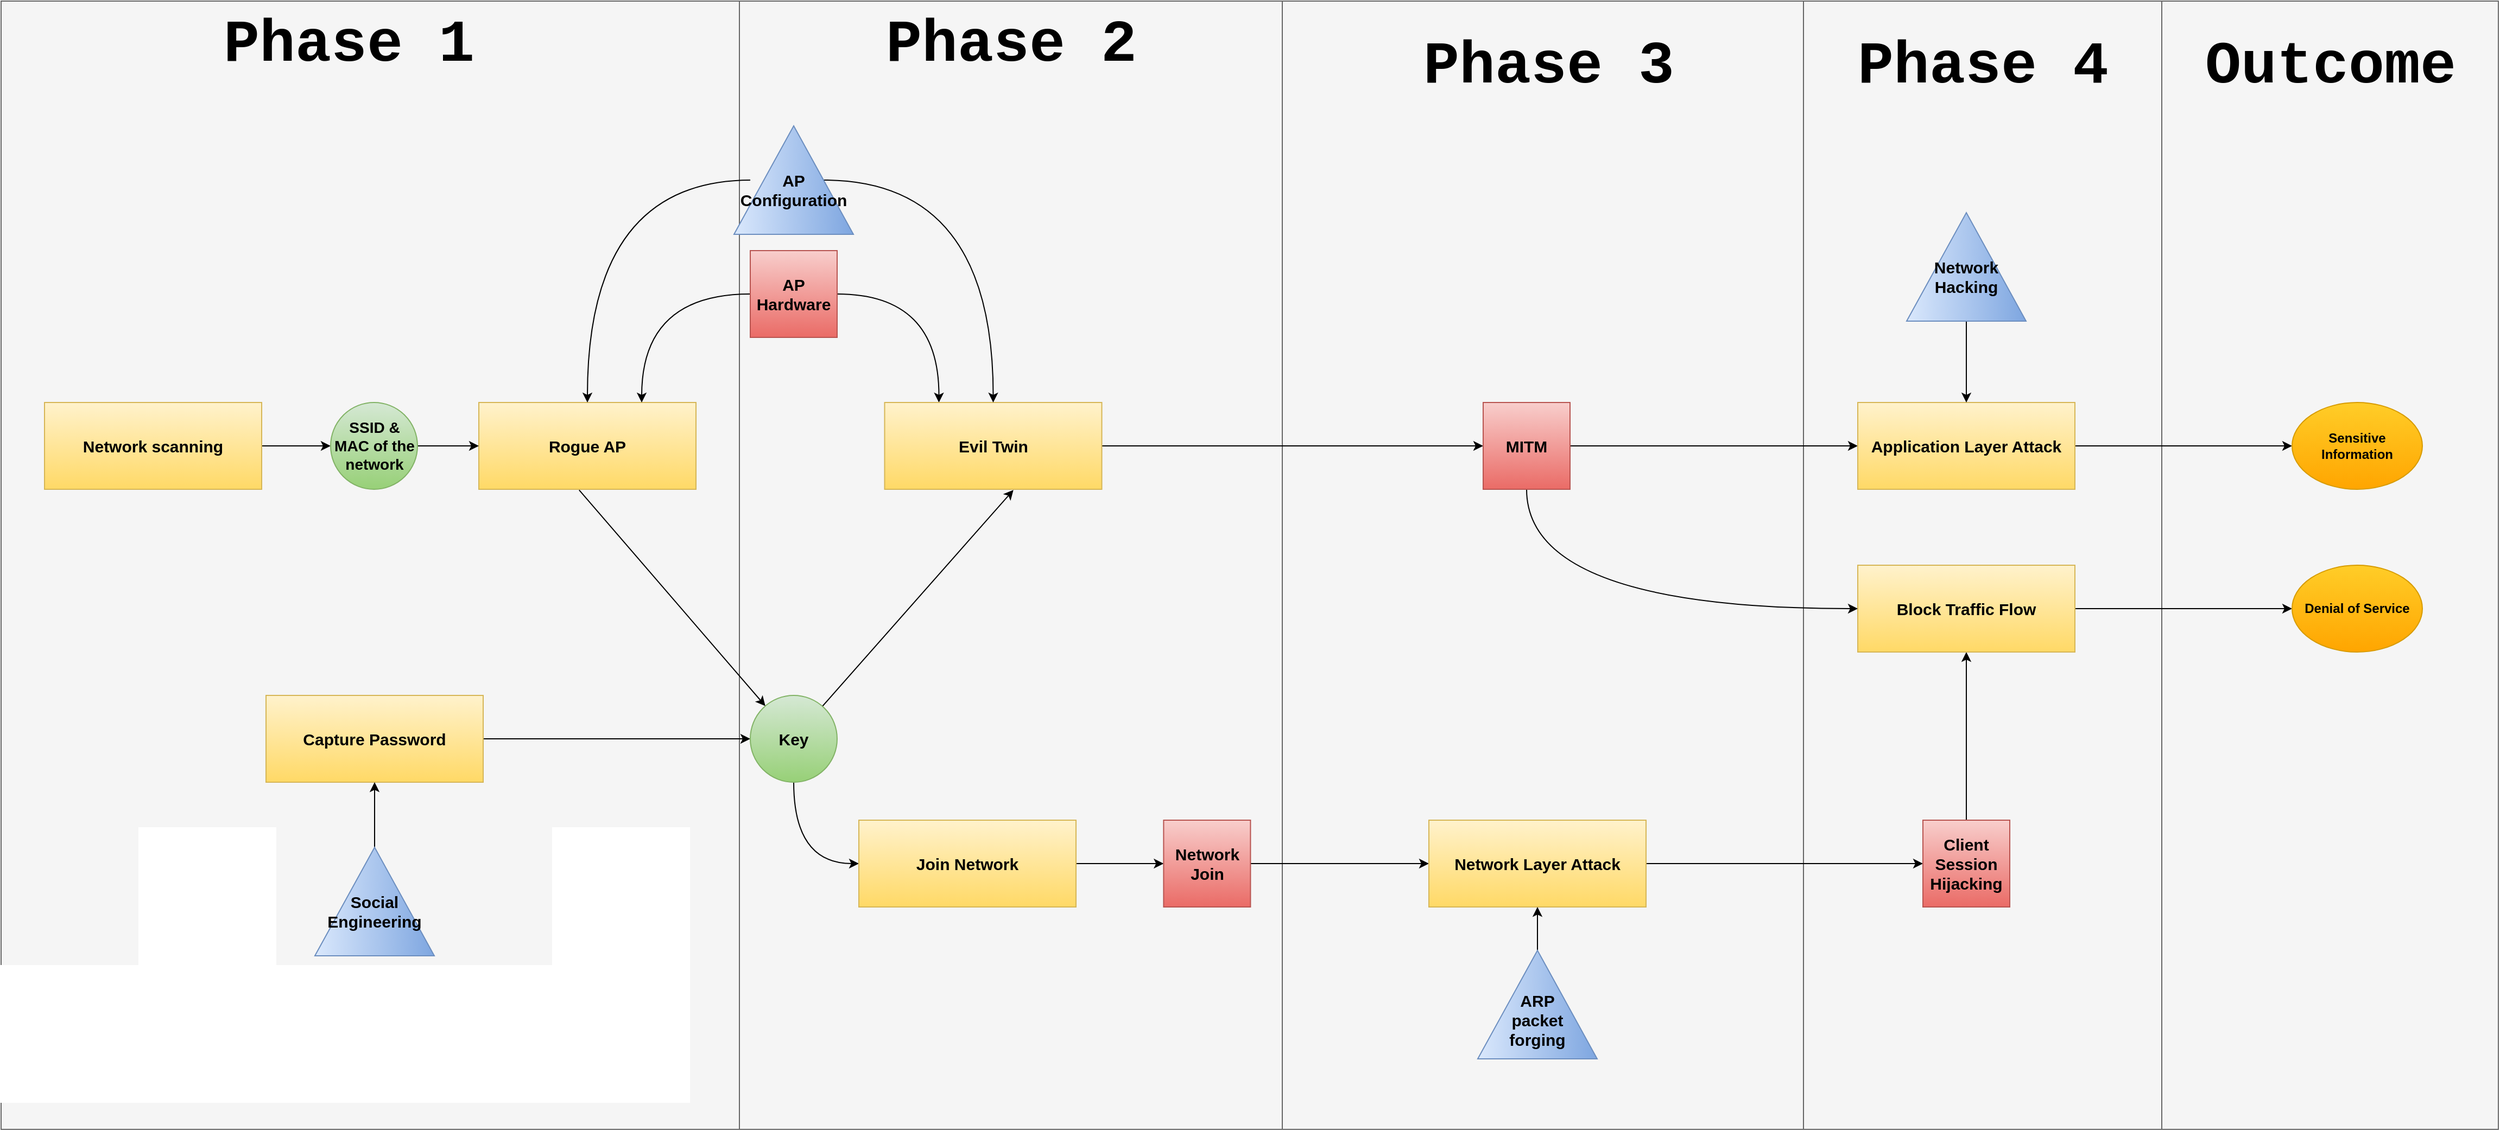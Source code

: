 <mxfile version="21.3.4" type="github" pages="2">
  <diagram id="C5RBs43oDa-KdzZeNtuy" name="Attack Flow">
    <mxGraphModel dx="1434" dy="1915" grid="1" gridSize="10" guides="1" tooltips="1" connect="1" arrows="1" fold="1" page="1" pageScale="1" pageWidth="827" pageHeight="1169" math="0" shadow="0">
      <root>
        <mxCell id="WIyWlLk6GJQsqaUBKTNV-0" />
        <mxCell id="WIyWlLk6GJQsqaUBKTNV-1" parent="WIyWlLk6GJQsqaUBKTNV-0" />
        <mxCell id="uEGBS9FoCkLUYclnV5tm-23" value="" style="rounded=0;whiteSpace=wrap;html=1;align=center;fillColor=#f5f5f5;strokeColor=#666666;fontColor=#333333;" parent="WIyWlLk6GJQsqaUBKTNV-1" vertex="1">
          <mxGeometry x="2040" y="-240" width="310" height="1040" as="geometry" />
        </mxCell>
        <mxCell id="uEGBS9FoCkLUYclnV5tm-17" value="" style="rounded=0;whiteSpace=wrap;html=1;align=center;fillColor=#f5f5f5;strokeColor=#666666;fontColor=#333333;" parent="WIyWlLk6GJQsqaUBKTNV-1" vertex="1">
          <mxGeometry x="1230" y="-240" width="490" height="1040" as="geometry" />
        </mxCell>
        <mxCell id="uEGBS9FoCkLUYclnV5tm-18" value="" style="rounded=0;whiteSpace=wrap;html=1;align=center;fillColor=#f5f5f5;strokeColor=#666666;fontColor=#333333;" parent="WIyWlLk6GJQsqaUBKTNV-1" vertex="1">
          <mxGeometry x="1710" y="-240" width="330" height="1040" as="geometry" />
        </mxCell>
        <mxCell id="uEGBS9FoCkLUYclnV5tm-16" value="" style="rounded=0;whiteSpace=wrap;html=1;align=center;fillColor=#f5f5f5;strokeColor=#666666;fontColor=#333333;" parent="WIyWlLk6GJQsqaUBKTNV-1" vertex="1">
          <mxGeometry x="730" y="-240" width="500" height="1040" as="geometry" />
        </mxCell>
        <mxCell id="uEGBS9FoCkLUYclnV5tm-14" value="" style="rounded=0;whiteSpace=wrap;html=1;align=center;fillColor=#f5f5f5;strokeColor=#666666;fontColor=#333333;glass=0;" parent="WIyWlLk6GJQsqaUBKTNV-1" vertex="1">
          <mxGeometry x="50" y="-240" width="680" height="1040" as="geometry" />
        </mxCell>
        <mxCell id="KUDEbW20RewFM2p-X1EY-11" style="edgeStyle=orthogonalEdgeStyle;rounded=0;orthogonalLoop=1;jettySize=auto;html=1;exitX=1;exitY=0.5;exitDx=0;exitDy=0;" parent="WIyWlLk6GJQsqaUBKTNV-1" source="KUDEbW20RewFM2p-X1EY-1" target="KUDEbW20RewFM2p-X1EY-4" edge="1">
          <mxGeometry relative="1" as="geometry" />
        </mxCell>
        <mxCell id="KUDEbW20RewFM2p-X1EY-1" value="&lt;font style=&quot;font-size: 15px&quot;&gt;Network scanning&lt;/font&gt;" style="rounded=0;whiteSpace=wrap;html=1;fillColor=#fff2cc;strokeColor=#d6b656;gradientColor=#ffd966;fontStyle=1" parent="WIyWlLk6GJQsqaUBKTNV-1" vertex="1">
          <mxGeometry x="90" y="130" width="200" height="80" as="geometry" />
        </mxCell>
        <mxCell id="e5Yy1MoM_7ZiV6rvJTrD-0" style="edgeStyle=orthogonalEdgeStyle;rounded=0;orthogonalLoop=1;jettySize=auto;html=1;exitX=1;exitY=0.5;exitDx=0;exitDy=0;" parent="WIyWlLk6GJQsqaUBKTNV-1" source="KUDEbW20RewFM2p-X1EY-2" target="KUDEbW20RewFM2p-X1EY-5" edge="1">
          <mxGeometry relative="1" as="geometry" />
        </mxCell>
        <mxCell id="KUDEbW20RewFM2p-X1EY-2" value="&lt;font style=&quot;font-size: 15px&quot;&gt;Capture Password&lt;/font&gt;" style="rounded=0;whiteSpace=wrap;html=1;fillColor=#fff2cc;strokeColor=#d6b656;gradientColor=#ffd966;fontStyle=1" parent="WIyWlLk6GJQsqaUBKTNV-1" vertex="1">
          <mxGeometry x="294" y="400" width="200" height="80" as="geometry" />
        </mxCell>
        <mxCell id="KUDEbW20RewFM2p-X1EY-3" value="&lt;font style=&quot;font-size: 15px&quot;&gt;Rogue AP&lt;/font&gt;" style="rounded=0;whiteSpace=wrap;html=1;fillColor=#fff2cc;strokeColor=#d6b656;gradientColor=#ffd966;fontStyle=1" parent="WIyWlLk6GJQsqaUBKTNV-1" vertex="1">
          <mxGeometry x="490" y="130" width="200" height="80" as="geometry" />
        </mxCell>
        <mxCell id="KUDEbW20RewFM2p-X1EY-12" style="edgeStyle=orthogonalEdgeStyle;rounded=0;orthogonalLoop=1;jettySize=auto;html=1;exitX=1;exitY=0.5;exitDx=0;exitDy=0;entryX=0;entryY=0.5;entryDx=0;entryDy=0;" parent="WIyWlLk6GJQsqaUBKTNV-1" source="KUDEbW20RewFM2p-X1EY-4" target="KUDEbW20RewFM2p-X1EY-3" edge="1">
          <mxGeometry relative="1" as="geometry" />
        </mxCell>
        <mxCell id="KUDEbW20RewFM2p-X1EY-4" value="&lt;font style=&quot;font-size: 14px&quot;&gt;SSID &amp;amp; MAC of the network&lt;/font&gt;" style="ellipse;whiteSpace=wrap;html=1;aspect=fixed;fillColor=#d5e8d4;strokeColor=#82b366;gradientColor=#97d077;fontStyle=1" parent="WIyWlLk6GJQsqaUBKTNV-1" vertex="1">
          <mxGeometry x="353.5" y="130" width="80" height="80" as="geometry" />
        </mxCell>
        <mxCell id="KUDEbW20RewFM2p-X1EY-27" style="rounded=0;orthogonalLoop=1;jettySize=auto;html=1;entryX=0.593;entryY=1.008;entryDx=0;entryDy=0;entryPerimeter=0;" parent="WIyWlLk6GJQsqaUBKTNV-1" source="KUDEbW20RewFM2p-X1EY-5" target="KUDEbW20RewFM2p-X1EY-22" edge="1">
          <mxGeometry relative="1" as="geometry" />
        </mxCell>
        <mxCell id="e5Yy1MoM_7ZiV6rvJTrD-17" style="edgeStyle=orthogonalEdgeStyle;rounded=0;orthogonalLoop=1;jettySize=auto;html=1;exitX=0.5;exitY=1;exitDx=0;exitDy=0;entryX=0;entryY=0.5;entryDx=0;entryDy=0;curved=1;" parent="WIyWlLk6GJQsqaUBKTNV-1" source="KUDEbW20RewFM2p-X1EY-5" target="KUDEbW20RewFM2p-X1EY-28" edge="1">
          <mxGeometry relative="1" as="geometry" />
        </mxCell>
        <mxCell id="KUDEbW20RewFM2p-X1EY-5" value="&lt;font style=&quot;font-size: 15px&quot;&gt;Key&lt;/font&gt;" style="ellipse;whiteSpace=wrap;html=1;aspect=fixed;fillColor=#d5e8d4;strokeColor=#82b366;gradientColor=#97d077;fontStyle=1" parent="WIyWlLk6GJQsqaUBKTNV-1" vertex="1">
          <mxGeometry x="740" y="400" width="80" height="80" as="geometry" />
        </mxCell>
        <mxCell id="e5Yy1MoM_7ZiV6rvJTrD-12" style="edgeStyle=orthogonalEdgeStyle;rounded=0;orthogonalLoop=1;jettySize=auto;html=1;exitX=1;exitY=0.5;exitDx=0;exitDy=0;entryX=0.25;entryY=0;entryDx=0;entryDy=0;curved=1;" parent="WIyWlLk6GJQsqaUBKTNV-1" source="KUDEbW20RewFM2p-X1EY-17" target="KUDEbW20RewFM2p-X1EY-22" edge="1">
          <mxGeometry relative="1" as="geometry" />
        </mxCell>
        <mxCell id="e5Yy1MoM_7ZiV6rvJTrD-13" style="edgeStyle=orthogonalEdgeStyle;rounded=0;orthogonalLoop=1;jettySize=auto;html=1;exitX=0;exitY=0.5;exitDx=0;exitDy=0;entryX=0.75;entryY=0;entryDx=0;entryDy=0;curved=1;" parent="WIyWlLk6GJQsqaUBKTNV-1" source="KUDEbW20RewFM2p-X1EY-17" target="KUDEbW20RewFM2p-X1EY-3" edge="1">
          <mxGeometry relative="1" as="geometry" />
        </mxCell>
        <mxCell id="KUDEbW20RewFM2p-X1EY-17" value="&lt;font style=&quot;font-size: 15px&quot;&gt;AP Hardware&lt;/font&gt;" style="whiteSpace=wrap;html=1;aspect=fixed;fillColor=#f8cecc;strokeColor=#b85450;gradientColor=#ea6b66;fontStyle=1" parent="WIyWlLk6GJQsqaUBKTNV-1" vertex="1">
          <mxGeometry x="740" y="-10" width="80" height="80" as="geometry" />
        </mxCell>
        <mxCell id="KUDEbW20RewFM2p-X1EY-26" style="edgeStyle=orthogonalEdgeStyle;rounded=0;orthogonalLoop=1;jettySize=auto;html=1;exitX=1;exitY=0.5;exitDx=0;exitDy=0;entryX=0;entryY=0.5;entryDx=0;entryDy=0;" parent="WIyWlLk6GJQsqaUBKTNV-1" source="KUDEbW20RewFM2p-X1EY-22" target="iA-bj85FMeWXO7QKRrXN-3" edge="1">
          <mxGeometry relative="1" as="geometry">
            <mxPoint x="1242.5" y="170" as="targetPoint" />
          </mxGeometry>
        </mxCell>
        <mxCell id="KUDEbW20RewFM2p-X1EY-22" value="&lt;font style=&quot;font-size: 15px&quot;&gt;Evil Twin&lt;/font&gt;" style="rounded=0;whiteSpace=wrap;html=1;fillColor=#fff2cc;strokeColor=#d6b656;gradientColor=#ffd966;fontStyle=1" parent="WIyWlLk6GJQsqaUBKTNV-1" vertex="1">
          <mxGeometry x="863.75" y="130" width="200" height="80" as="geometry" />
        </mxCell>
        <mxCell id="KUDEbW20RewFM2p-X1EY-42" value="" style="edgeStyle=orthogonalEdgeStyle;rounded=0;orthogonalLoop=1;jettySize=auto;html=1;" parent="WIyWlLk6GJQsqaUBKTNV-1" source="iA-bj85FMeWXO7QKRrXN-3" target="KUDEbW20RewFM2p-X1EY-41" edge="1">
          <mxGeometry relative="1" as="geometry">
            <mxPoint x="1322.5" y="170" as="sourcePoint" />
          </mxGeometry>
        </mxCell>
        <mxCell id="KUDEbW20RewFM2p-X1EY-31" value="" style="edgeStyle=orthogonalEdgeStyle;rounded=0;orthogonalLoop=1;jettySize=auto;html=1;entryX=0;entryY=0.5;entryDx=0;entryDy=0;" parent="WIyWlLk6GJQsqaUBKTNV-1" source="KUDEbW20RewFM2p-X1EY-28" target="iA-bj85FMeWXO7QKRrXN-2" edge="1">
          <mxGeometry relative="1" as="geometry">
            <mxPoint x="1140" y="530" as="targetPoint" />
          </mxGeometry>
        </mxCell>
        <mxCell id="KUDEbW20RewFM2p-X1EY-28" value="&lt;div&gt;&lt;font style=&quot;font-size: 15px&quot;&gt;Join Network&lt;/font&gt;&lt;/div&gt;" style="rounded=0;whiteSpace=wrap;html=1;fillColor=#fff2cc;strokeColor=#d6b656;gradientColor=#ffd966;fontStyle=1" parent="WIyWlLk6GJQsqaUBKTNV-1" vertex="1">
          <mxGeometry x="840" y="515" width="200" height="80" as="geometry" />
        </mxCell>
        <mxCell id="KUDEbW20RewFM2p-X1EY-33" value="" style="edgeStyle=orthogonalEdgeStyle;rounded=0;orthogonalLoop=1;jettySize=auto;html=1;exitX=1;exitY=0.5;exitDx=0;exitDy=0;" parent="WIyWlLk6GJQsqaUBKTNV-1" source="iA-bj85FMeWXO7QKRrXN-2" target="KUDEbW20RewFM2p-X1EY-32" edge="1">
          <mxGeometry relative="1" as="geometry">
            <mxPoint x="1220" y="530" as="sourcePoint" />
          </mxGeometry>
        </mxCell>
        <mxCell id="KUDEbW20RewFM2p-X1EY-37" value="" style="edgeStyle=orthogonalEdgeStyle;rounded=0;orthogonalLoop=1;jettySize=auto;html=1;entryX=0;entryY=0.5;entryDx=0;entryDy=0;" parent="WIyWlLk6GJQsqaUBKTNV-1" source="KUDEbW20RewFM2p-X1EY-32" target="2dHjmxXzZvwZgrpLlQ3n-0" edge="1">
          <mxGeometry relative="1" as="geometry">
            <mxPoint x="1820" y="555" as="targetPoint" />
          </mxGeometry>
        </mxCell>
        <mxCell id="KUDEbW20RewFM2p-X1EY-32" value="&lt;font style=&quot;font-size: 15px&quot;&gt;Network Layer Attack&lt;/font&gt;" style="rounded=0;whiteSpace=wrap;html=1;fillColor=#fff2cc;strokeColor=#d6b656;gradientColor=#ffd966;fontStyle=1" parent="WIyWlLk6GJQsqaUBKTNV-1" vertex="1">
          <mxGeometry x="1365" y="515" width="200" height="80" as="geometry" />
        </mxCell>
        <mxCell id="KUDEbW20RewFM2p-X1EY-39" value="" style="edgeStyle=orthogonalEdgeStyle;rounded=0;orthogonalLoop=1;jettySize=auto;html=1;exitX=0.5;exitY=0;exitDx=0;exitDy=0;" parent="WIyWlLk6GJQsqaUBKTNV-1" source="2dHjmxXzZvwZgrpLlQ3n-0" target="KUDEbW20RewFM2p-X1EY-38" edge="1">
          <mxGeometry relative="1" as="geometry">
            <mxPoint x="1870" y="515" as="sourcePoint" />
            <Array as="points" />
          </mxGeometry>
        </mxCell>
        <mxCell id="KUDEbW20RewFM2p-X1EY-47" value="" style="edgeStyle=orthogonalEdgeStyle;rounded=0;orthogonalLoop=1;jettySize=auto;html=1;" parent="WIyWlLk6GJQsqaUBKTNV-1" source="KUDEbW20RewFM2p-X1EY-38" target="KUDEbW20RewFM2p-X1EY-46" edge="1">
          <mxGeometry relative="1" as="geometry" />
        </mxCell>
        <mxCell id="KUDEbW20RewFM2p-X1EY-38" value="&lt;font style=&quot;font-size: 15px&quot;&gt;Block Traffic Flow&lt;/font&gt;" style="rounded=0;whiteSpace=wrap;html=1;fillColor=#fff2cc;strokeColor=#d6b656;gradientColor=#ffd966;fontStyle=1" parent="WIyWlLk6GJQsqaUBKTNV-1" vertex="1">
          <mxGeometry x="1760" y="280" width="200" height="80" as="geometry" />
        </mxCell>
        <mxCell id="KUDEbW20RewFM2p-X1EY-48" value="" style="edgeStyle=orthogonalEdgeStyle;rounded=0;orthogonalLoop=1;jettySize=auto;html=1;" parent="WIyWlLk6GJQsqaUBKTNV-1" source="KUDEbW20RewFM2p-X1EY-41" target="KUDEbW20RewFM2p-X1EY-45" edge="1">
          <mxGeometry relative="1" as="geometry" />
        </mxCell>
        <mxCell id="KUDEbW20RewFM2p-X1EY-41" value="&lt;font style=&quot;font-size: 15px&quot;&gt;Application Layer Attack&lt;/font&gt;" style="rounded=0;whiteSpace=wrap;html=1;fillColor=#fff2cc;strokeColor=#d6b656;gradientColor=#ffd966;fontStyle=1" parent="WIyWlLk6GJQsqaUBKTNV-1" vertex="1">
          <mxGeometry x="1760" y="130" width="200" height="80" as="geometry" />
        </mxCell>
        <mxCell id="KUDEbW20RewFM2p-X1EY-45" value="Sensitive Information " style="ellipse;whiteSpace=wrap;html=1;fillColor=#ffcd28;strokeColor=#d79b00;gradientColor=#ffa500;fontStyle=1" parent="WIyWlLk6GJQsqaUBKTNV-1" vertex="1">
          <mxGeometry x="2160" y="130" width="120" height="80" as="geometry" />
        </mxCell>
        <mxCell id="KUDEbW20RewFM2p-X1EY-46" value="Denial of Service" style="ellipse;whiteSpace=wrap;html=1;fillColor=#ffcd28;strokeColor=#d79b00;gradientColor=#ffa500;fontStyle=1" parent="WIyWlLk6GJQsqaUBKTNV-1" vertex="1">
          <mxGeometry x="2160" y="280" width="120" height="80" as="geometry" />
        </mxCell>
        <mxCell id="e5Yy1MoM_7ZiV6rvJTrD-16" style="edgeStyle=orthogonalEdgeStyle;rounded=0;orthogonalLoop=1;jettySize=auto;html=1;exitX=0.5;exitY=1;exitDx=0;exitDy=0;entryX=0;entryY=0.5;entryDx=0;entryDy=0;curved=1;" parent="WIyWlLk6GJQsqaUBKTNV-1" source="iA-bj85FMeWXO7QKRrXN-3" target="KUDEbW20RewFM2p-X1EY-38" edge="1">
          <mxGeometry relative="1" as="geometry" />
        </mxCell>
        <mxCell id="uEGBS9FoCkLUYclnV5tm-13" style="rounded=0;orthogonalLoop=1;jettySize=auto;html=1;exitX=0.462;exitY=1.008;exitDx=0;exitDy=0;exitPerimeter=0;" parent="WIyWlLk6GJQsqaUBKTNV-1" source="KUDEbW20RewFM2p-X1EY-3" target="KUDEbW20RewFM2p-X1EY-5" edge="1">
          <mxGeometry relative="1" as="geometry">
            <mxPoint x="580" y="250.0" as="sourcePoint" />
            <mxPoint x="910" y="250.64" as="targetPoint" />
          </mxGeometry>
        </mxCell>
        <mxCell id="uEGBS9FoCkLUYclnV5tm-15" value="&lt;font style=&quot;font-size: 55px;&quot;&gt;&lt;b style=&quot;font-size: 55px;&quot;&gt;Phase 1&lt;/b&gt;&lt;/font&gt;" style="text;html=1;strokeColor=none;fillColor=none;align=center;verticalAlign=middle;whiteSpace=wrap;rounded=0;fontSize=55;fontFamily=Courier New;" parent="WIyWlLk6GJQsqaUBKTNV-1" vertex="1">
          <mxGeometry x="227.5" y="-210" width="285" height="20" as="geometry" />
        </mxCell>
        <mxCell id="uEGBS9FoCkLUYclnV5tm-19" value="&lt;font style=&quot;font-size: 55px&quot;&gt;&lt;b style=&quot;font-size: 55px&quot;&gt;Phase 2&lt;/b&gt;&lt;/font&gt;" style="text;html=1;strokeColor=none;fillColor=none;align=center;verticalAlign=middle;whiteSpace=wrap;rounded=0;fontSize=55;fontFamily=Courier New;" parent="WIyWlLk6GJQsqaUBKTNV-1" vertex="1">
          <mxGeometry x="837.5" y="-210" width="285" height="20" as="geometry" />
        </mxCell>
        <mxCell id="uEGBS9FoCkLUYclnV5tm-20" value="&lt;font style=&quot;font-size: 55px&quot;&gt;&lt;b style=&quot;font-size: 55px&quot;&gt;Phase 3&lt;/b&gt;&lt;/font&gt;" style="text;html=1;strokeColor=none;fillColor=none;align=center;verticalAlign=middle;whiteSpace=wrap;rounded=0;fontSize=55;fontFamily=Courier New;" parent="WIyWlLk6GJQsqaUBKTNV-1" vertex="1">
          <mxGeometry x="1332.5" y="-190" width="285" height="20" as="geometry" />
        </mxCell>
        <mxCell id="uEGBS9FoCkLUYclnV5tm-21" value="&lt;font style=&quot;font-size: 55px&quot;&gt;&lt;b style=&quot;font-size: 55px&quot;&gt;Phase 4&lt;/b&gt;&lt;/font&gt;" style="text;html=1;strokeColor=none;fillColor=none;align=center;verticalAlign=middle;whiteSpace=wrap;rounded=0;fontSize=55;fontFamily=Courier New;" parent="WIyWlLk6GJQsqaUBKTNV-1" vertex="1">
          <mxGeometry x="1732.5" y="-190" width="285" height="20" as="geometry" />
        </mxCell>
        <mxCell id="uEGBS9FoCkLUYclnV5tm-25" value="&lt;font style=&quot;font-size: 55px&quot;&gt;&lt;b style=&quot;font-size: 55px&quot;&gt;Outcome&lt;/b&gt;&lt;/font&gt;" style="text;html=1;strokeColor=none;fillColor=none;align=center;verticalAlign=middle;whiteSpace=wrap;rounded=0;fontSize=55;fontFamily=Courier New;" parent="WIyWlLk6GJQsqaUBKTNV-1" vertex="1">
          <mxGeometry x="2052.5" y="-190" width="285" height="20" as="geometry" />
        </mxCell>
        <mxCell id="e5Yy1MoM_7ZiV6rvJTrD-2" style="edgeStyle=orthogonalEdgeStyle;rounded=0;orthogonalLoop=1;jettySize=auto;html=1;exitX=1;exitY=0.5;exitDx=0;exitDy=0;entryX=0.5;entryY=1;entryDx=0;entryDy=0;" parent="WIyWlLk6GJQsqaUBKTNV-1" source="e5Yy1MoM_7ZiV6rvJTrD-1" target="KUDEbW20RewFM2p-X1EY-2" edge="1">
          <mxGeometry relative="1" as="geometry" />
        </mxCell>
        <mxCell id="e5Yy1MoM_7ZiV6rvJTrD-1" value="&lt;div style=&quot;font-size: 15px;&quot;&gt;&lt;font style=&quot;font-size: 15px;&quot;&gt;&lt;br&gt;&lt;/font&gt;&lt;/div&gt;&lt;div style=&quot;font-size: 15px;&quot;&gt;&lt;font style=&quot;font-size: 15px;&quot;&gt;Social &lt;br&gt;&lt;/font&gt;&lt;/div&gt;&lt;div style=&quot;font-size: 15px;&quot;&gt;&lt;font style=&quot;font-size: 15px;&quot;&gt;Engineering&lt;/font&gt;&lt;/div&gt;" style="triangle;rotation=90;fillColor=#dae8fc;strokeColor=#6c8ebf;gradientColor=#7ea6e0;fontStyle=1;horizontal=0;verticalAlign=middle;direction=west;html=1;fontSize=12;whiteSpace=wrap;" parent="WIyWlLk6GJQsqaUBKTNV-1" vertex="1">
          <mxGeometry x="344" y="535" width="100" height="110" as="geometry" />
        </mxCell>
        <mxCell id="e5Yy1MoM_7ZiV6rvJTrD-5" style="edgeStyle=orthogonalEdgeStyle;rounded=0;orthogonalLoop=1;jettySize=auto;html=1;exitX=1;exitY=0.5;exitDx=0;exitDy=0;entryX=0.5;entryY=1;entryDx=0;entryDy=0;" parent="WIyWlLk6GJQsqaUBKTNV-1" source="e5Yy1MoM_7ZiV6rvJTrD-3" target="KUDEbW20RewFM2p-X1EY-32" edge="1">
          <mxGeometry relative="1" as="geometry" />
        </mxCell>
        <mxCell id="e5Yy1MoM_7ZiV6rvJTrD-3" value="&lt;div&gt;&lt;br&gt;&lt;/div&gt;&lt;br&gt;&lt;font style=&quot;font-size: 15px&quot;&gt;ARP &lt;br&gt;packet &lt;br&gt;forging&lt;/font&gt;" style="triangle;rotation=90;fillColor=#dae8fc;strokeColor=#6c8ebf;gradientColor=#7ea6e0;fontStyle=1;horizontal=0;verticalAlign=middle;direction=west;html=1;fontSize=12;whiteSpace=wrap;" parent="WIyWlLk6GJQsqaUBKTNV-1" vertex="1">
          <mxGeometry x="1415" y="630" width="100" height="110" as="geometry" />
        </mxCell>
        <mxCell id="e5Yy1MoM_7ZiV6rvJTrD-7" style="edgeStyle=orthogonalEdgeStyle;rounded=0;orthogonalLoop=1;jettySize=auto;html=1;exitX=0;exitY=0.5;exitDx=0;exitDy=0;entryX=0.5;entryY=0;entryDx=0;entryDy=0;" parent="WIyWlLk6GJQsqaUBKTNV-1" source="e5Yy1MoM_7ZiV6rvJTrD-6" target="KUDEbW20RewFM2p-X1EY-41" edge="1">
          <mxGeometry relative="1" as="geometry" />
        </mxCell>
        <mxCell id="e5Yy1MoM_7ZiV6rvJTrD-6" value="&lt;font style=&quot;font-size: 15px;&quot;&gt;&lt;br&gt;Network&lt;br&gt;Hacking&lt;/font&gt;" style="triangle;rotation=90;fillColor=#dae8fc;strokeColor=#6c8ebf;gradientColor=#7ea6e0;fontStyle=1;horizontal=0;verticalAlign=middle;direction=west;html=1;fontSize=12;whiteSpace=wrap;" parent="WIyWlLk6GJQsqaUBKTNV-1" vertex="1">
          <mxGeometry x="1810" y="-50" width="100" height="110" as="geometry" />
        </mxCell>
        <mxCell id="e5Yy1MoM_7ZiV6rvJTrD-14" style="edgeStyle=orthogonalEdgeStyle;rounded=0;orthogonalLoop=1;jettySize=auto;html=1;exitX=0.5;exitY=1;exitDx=0;exitDy=0;entryX=0.5;entryY=0;entryDx=0;entryDy=0;curved=1;" parent="WIyWlLk6GJQsqaUBKTNV-1" source="e5Yy1MoM_7ZiV6rvJTrD-8" target="KUDEbW20RewFM2p-X1EY-22" edge="1">
          <mxGeometry relative="1" as="geometry" />
        </mxCell>
        <mxCell id="e5Yy1MoM_7ZiV6rvJTrD-15" style="edgeStyle=orthogonalEdgeStyle;rounded=0;orthogonalLoop=1;jettySize=auto;html=1;entryX=0.5;entryY=0;entryDx=0;entryDy=0;curved=1;" parent="WIyWlLk6GJQsqaUBKTNV-1" target="KUDEbW20RewFM2p-X1EY-3" edge="1">
          <mxGeometry relative="1" as="geometry">
            <mxPoint x="740" y="-75" as="sourcePoint" />
          </mxGeometry>
        </mxCell>
        <mxCell id="e5Yy1MoM_7ZiV6rvJTrD-8" value="&lt;font style=&quot;font-size: 15px;&quot;&gt;&lt;br&gt;AP&lt;br&gt;Configuration&lt;br&gt;&lt;/font&gt;" style="triangle;rotation=90;fillColor=#dae8fc;strokeColor=#6c8ebf;gradientColor=#7ea6e0;fontStyle=1;horizontal=0;verticalAlign=middle;direction=west;html=1;fontSize=12;whiteSpace=wrap;" parent="WIyWlLk6GJQsqaUBKTNV-1" vertex="1">
          <mxGeometry x="730" y="-130" width="100" height="110" as="geometry" />
        </mxCell>
        <mxCell id="iA-bj85FMeWXO7QKRrXN-2" value="&lt;font style=&quot;font-size: 15px&quot;&gt;Network Join&lt;/font&gt;" style="whiteSpace=wrap;html=1;aspect=fixed;fillColor=#f8cecc;strokeColor=#b85450;gradientColor=#ea6b66;fontStyle=1" parent="WIyWlLk6GJQsqaUBKTNV-1" vertex="1">
          <mxGeometry x="1120.7" y="515" width="80" height="80" as="geometry" />
        </mxCell>
        <mxCell id="iA-bj85FMeWXO7QKRrXN-3" value="&lt;font style=&quot;font-size: 15px&quot;&gt;MITM&lt;/font&gt;" style="whiteSpace=wrap;html=1;aspect=fixed;fillColor=#f8cecc;strokeColor=#b85450;gradientColor=#ea6b66;fontStyle=1" parent="WIyWlLk6GJQsqaUBKTNV-1" vertex="1">
          <mxGeometry x="1415" y="130" width="80" height="80" as="geometry" />
        </mxCell>
        <mxCell id="2dHjmxXzZvwZgrpLlQ3n-0" value="&lt;span style=&quot;font-size: 15px&quot;&gt;Client Session Hijacking&lt;/span&gt;" style="whiteSpace=wrap;html=1;aspect=fixed;fillColor=#f8cecc;strokeColor=#b85450;gradientColor=#ea6b66;fontStyle=1" parent="WIyWlLk6GJQsqaUBKTNV-1" vertex="1">
          <mxGeometry x="1820" y="515" width="80" height="80" as="geometry" />
        </mxCell>
      </root>
    </mxGraphModel>
  </diagram>
  <diagram id="dFRSAepGtmymsLfSt3UF" name="Attackers">
    <mxGraphModel dx="387" dy="3830" grid="1" gridSize="10" guides="1" tooltips="1" connect="1" arrows="1" fold="1" page="1" pageScale="1" pageWidth="827" pageHeight="1169" math="0" shadow="0">
      <root>
        <mxCell id="k6UfZ940K99snDbYtNDk-0" />
        <mxCell id="k6UfZ940K99snDbYtNDk-1" parent="k6UfZ940K99snDbYtNDk-0" />
        <mxCell id="k6UfZ940K99snDbYtNDk-2" style="edgeStyle=orthogonalEdgeStyle;rounded=0;orthogonalLoop=1;jettySize=auto;html=1;exitX=1;exitY=0.5;exitDx=0;exitDy=0;" parent="k6UfZ940K99snDbYtNDk-1" source="k6UfZ940K99snDbYtNDk-3" target="k6UfZ940K99snDbYtNDk-8" edge="1">
          <mxGeometry relative="1" as="geometry" />
        </mxCell>
        <mxCell id="k6UfZ940K99snDbYtNDk-3" value="&lt;font style=&quot;font-size: 15px&quot;&gt;Network scanning&lt;/font&gt;" style="rounded=0;whiteSpace=wrap;html=1;fontStyle=1" parent="k6UfZ940K99snDbYtNDk-1" vertex="1">
          <mxGeometry x="2950" y="-235" width="200" height="80" as="geometry" />
        </mxCell>
        <mxCell id="k6UfZ940K99snDbYtNDk-4" style="edgeStyle=orthogonalEdgeStyle;rounded=0;orthogonalLoop=1;jettySize=auto;html=1;exitX=1;exitY=0.5;exitDx=0;exitDy=0;" parent="k6UfZ940K99snDbYtNDk-1" source="k6UfZ940K99snDbYtNDk-5" target="k6UfZ940K99snDbYtNDk-11" edge="1">
          <mxGeometry relative="1" as="geometry" />
        </mxCell>
        <mxCell id="k6UfZ940K99snDbYtNDk-5" value="&lt;font style=&quot;font-size: 15px&quot;&gt;Capture Password&lt;/font&gt;" style="rounded=0;whiteSpace=wrap;html=1;fontStyle=1" parent="k6UfZ940K99snDbYtNDk-1" vertex="1">
          <mxGeometry x="3154" y="35" width="200" height="80" as="geometry" />
        </mxCell>
        <mxCell id="k6UfZ940K99snDbYtNDk-6" value="&lt;font style=&quot;font-size: 15px&quot;&gt;Rogue AP&lt;/font&gt;" style="rounded=0;whiteSpace=wrap;html=1;fontStyle=1" parent="k6UfZ940K99snDbYtNDk-1" vertex="1">
          <mxGeometry x="3350" y="-235" width="200" height="80" as="geometry" />
        </mxCell>
        <mxCell id="k6UfZ940K99snDbYtNDk-7" style="edgeStyle=orthogonalEdgeStyle;rounded=0;orthogonalLoop=1;jettySize=auto;html=1;exitX=1;exitY=0.5;exitDx=0;exitDy=0;entryX=0;entryY=0.5;entryDx=0;entryDy=0;" parent="k6UfZ940K99snDbYtNDk-1" source="k6UfZ940K99snDbYtNDk-8" target="k6UfZ940K99snDbYtNDk-6" edge="1">
          <mxGeometry relative="1" as="geometry" />
        </mxCell>
        <mxCell id="k6UfZ940K99snDbYtNDk-8" value="&lt;font style=&quot;font-size: 14px&quot;&gt;SSID &amp;amp; MAC of the network&lt;/font&gt;" style="ellipse;whiteSpace=wrap;html=1;aspect=fixed;fontStyle=1" parent="k6UfZ940K99snDbYtNDk-1" vertex="1">
          <mxGeometry x="3213.5" y="-235" width="80" height="80" as="geometry" />
        </mxCell>
        <mxCell id="k6UfZ940K99snDbYtNDk-9" style="rounded=0;orthogonalLoop=1;jettySize=auto;html=1;entryX=0.593;entryY=1.008;entryDx=0;entryDy=0;entryPerimeter=0;" parent="k6UfZ940K99snDbYtNDk-1" source="k6UfZ940K99snDbYtNDk-11" target="k6UfZ940K99snDbYtNDk-16" edge="1">
          <mxGeometry relative="1" as="geometry" />
        </mxCell>
        <mxCell id="k6UfZ940K99snDbYtNDk-10" style="edgeStyle=orthogonalEdgeStyle;rounded=0;orthogonalLoop=1;jettySize=auto;html=1;exitX=0.5;exitY=1;exitDx=0;exitDy=0;entryX=0;entryY=0.5;entryDx=0;entryDy=0;curved=1;" parent="k6UfZ940K99snDbYtNDk-1" source="k6UfZ940K99snDbYtNDk-11" target="k6UfZ940K99snDbYtNDk-19" edge="1">
          <mxGeometry relative="1" as="geometry" />
        </mxCell>
        <mxCell id="k6UfZ940K99snDbYtNDk-11" value="&lt;font style=&quot;font-size: 15px&quot;&gt;Key&lt;/font&gt;" style="ellipse;whiteSpace=wrap;html=1;aspect=fixed;fontStyle=1" parent="k6UfZ940K99snDbYtNDk-1" vertex="1">
          <mxGeometry x="3600" y="35" width="80" height="80" as="geometry" />
        </mxCell>
        <mxCell id="k6UfZ940K99snDbYtNDk-12" style="edgeStyle=orthogonalEdgeStyle;rounded=0;orthogonalLoop=1;jettySize=auto;html=1;exitX=1;exitY=0.5;exitDx=0;exitDy=0;entryX=0.25;entryY=0;entryDx=0;entryDy=0;curved=1;" parent="k6UfZ940K99snDbYtNDk-1" source="k6UfZ940K99snDbYtNDk-14" target="k6UfZ940K99snDbYtNDk-16" edge="1">
          <mxGeometry relative="1" as="geometry" />
        </mxCell>
        <mxCell id="k6UfZ940K99snDbYtNDk-13" style="edgeStyle=orthogonalEdgeStyle;rounded=0;orthogonalLoop=1;jettySize=auto;html=1;exitX=0;exitY=0.5;exitDx=0;exitDy=0;entryX=0.75;entryY=0;entryDx=0;entryDy=0;curved=1;" parent="k6UfZ940K99snDbYtNDk-1" source="k6UfZ940K99snDbYtNDk-14" target="k6UfZ940K99snDbYtNDk-6" edge="1">
          <mxGeometry relative="1" as="geometry" />
        </mxCell>
        <mxCell id="k6UfZ940K99snDbYtNDk-14" value="&lt;font style=&quot;font-size: 15px&quot;&gt;AP Hardware&lt;/font&gt;" style="whiteSpace=wrap;html=1;aspect=fixed;fontStyle=1" parent="k6UfZ940K99snDbYtNDk-1" vertex="1">
          <mxGeometry x="3600" y="-375" width="80" height="80" as="geometry" />
        </mxCell>
        <mxCell id="k6UfZ940K99snDbYtNDk-15" style="edgeStyle=orthogonalEdgeStyle;rounded=0;orthogonalLoop=1;jettySize=auto;html=1;exitX=1;exitY=0.5;exitDx=0;exitDy=0;entryX=0;entryY=0.5;entryDx=0;entryDy=0;" parent="k6UfZ940K99snDbYtNDk-1" source="k6UfZ940K99snDbYtNDk-16" target="k6UfZ940K99snDbYtNDk-43" edge="1">
          <mxGeometry relative="1" as="geometry">
            <mxPoint x="4102.5" y="-195" as="targetPoint" />
          </mxGeometry>
        </mxCell>
        <mxCell id="k6UfZ940K99snDbYtNDk-16" value="&lt;font style=&quot;font-size: 15px&quot;&gt;Evil Twin&lt;/font&gt;" style="rounded=0;whiteSpace=wrap;html=1;fontStyle=1" parent="k6UfZ940K99snDbYtNDk-1" vertex="1">
          <mxGeometry x="3723.75" y="-235" width="200" height="80" as="geometry" />
        </mxCell>
        <mxCell id="k6UfZ940K99snDbYtNDk-17" value="" style="edgeStyle=orthogonalEdgeStyle;rounded=0;orthogonalLoop=1;jettySize=auto;html=1;" parent="k6UfZ940K99snDbYtNDk-1" source="k6UfZ940K99snDbYtNDk-43" target="k6UfZ940K99snDbYtNDk-27" edge="1">
          <mxGeometry relative="1" as="geometry">
            <mxPoint x="4182.5" y="-195" as="sourcePoint" />
          </mxGeometry>
        </mxCell>
        <mxCell id="k6UfZ940K99snDbYtNDk-18" value="" style="edgeStyle=orthogonalEdgeStyle;rounded=0;orthogonalLoop=1;jettySize=auto;html=1;entryX=0;entryY=0.5;entryDx=0;entryDy=0;" parent="k6UfZ940K99snDbYtNDk-1" source="k6UfZ940K99snDbYtNDk-19" target="k6UfZ940K99snDbYtNDk-42" edge="1">
          <mxGeometry relative="1" as="geometry">
            <mxPoint x="4000" y="215" as="targetPoint" />
          </mxGeometry>
        </mxCell>
        <mxCell id="k6UfZ940K99snDbYtNDk-19" value="&lt;div&gt;&lt;font style=&quot;font-size: 15px&quot;&gt;Join Network&lt;/font&gt;&lt;/div&gt;" style="rounded=0;whiteSpace=wrap;html=1;fontStyle=1" parent="k6UfZ940K99snDbYtNDk-1" vertex="1">
          <mxGeometry x="3700" y="175" width="200" height="80" as="geometry" />
        </mxCell>
        <mxCell id="k6UfZ940K99snDbYtNDk-20" value="" style="edgeStyle=orthogonalEdgeStyle;rounded=0;orthogonalLoop=1;jettySize=auto;html=1;exitX=1;exitY=0.5;exitDx=0;exitDy=0;" parent="k6UfZ940K99snDbYtNDk-1" source="k6UfZ940K99snDbYtNDk-42" target="k6UfZ940K99snDbYtNDk-22" edge="1">
          <mxGeometry relative="1" as="geometry">
            <mxPoint x="4080" y="215" as="sourcePoint" />
          </mxGeometry>
        </mxCell>
        <mxCell id="k6UfZ940K99snDbYtNDk-21" value="" style="edgeStyle=orthogonalEdgeStyle;rounded=0;orthogonalLoop=1;jettySize=auto;html=1;entryX=0;entryY=0.5;entryDx=0;entryDy=0;" parent="k6UfZ940K99snDbYtNDk-1" source="k6UfZ940K99snDbYtNDk-22" target="k6UfZ940K99snDbYtNDk-45" edge="1">
          <mxGeometry relative="1" as="geometry">
            <mxPoint x="4690.0" y="215.01" as="targetPoint" />
          </mxGeometry>
        </mxCell>
        <mxCell id="k6UfZ940K99snDbYtNDk-22" value="&lt;font style=&quot;font-size: 15px&quot;&gt;Network Layer Attack&lt;/font&gt;" style="rounded=0;whiteSpace=wrap;html=1;fontStyle=1" parent="k6UfZ940K99snDbYtNDk-1" vertex="1">
          <mxGeometry x="4215" y="175.01" width="200" height="80" as="geometry" />
        </mxCell>
        <mxCell id="k6UfZ940K99snDbYtNDk-23" value="" style="edgeStyle=orthogonalEdgeStyle;rounded=0;orthogonalLoop=1;jettySize=auto;html=1;exitX=0.5;exitY=0;exitDx=0;exitDy=0;" parent="k6UfZ940K99snDbYtNDk-1" source="k6UfZ940K99snDbYtNDk-45" target="k6UfZ940K99snDbYtNDk-25" edge="1">
          <mxGeometry relative="1" as="geometry">
            <mxPoint x="4730" y="175" as="sourcePoint" />
          </mxGeometry>
        </mxCell>
        <mxCell id="k6UfZ940K99snDbYtNDk-24" value="" style="edgeStyle=orthogonalEdgeStyle;rounded=0;orthogonalLoop=1;jettySize=auto;html=1;" parent="k6UfZ940K99snDbYtNDk-1" source="k6UfZ940K99snDbYtNDk-25" target="k6UfZ940K99snDbYtNDk-29" edge="1">
          <mxGeometry relative="1" as="geometry" />
        </mxCell>
        <mxCell id="k6UfZ940K99snDbYtNDk-25" value="&lt;font style=&quot;font-size: 15px&quot;&gt;Block Traffic Flow&lt;/font&gt;" style="rounded=0;whiteSpace=wrap;html=1;fontStyle=1" parent="k6UfZ940K99snDbYtNDk-1" vertex="1">
          <mxGeometry x="4630" y="-35" width="200" height="80" as="geometry" />
        </mxCell>
        <mxCell id="k6UfZ940K99snDbYtNDk-26" value="" style="edgeStyle=orthogonalEdgeStyle;rounded=0;orthogonalLoop=1;jettySize=auto;html=1;" parent="k6UfZ940K99snDbYtNDk-1" source="k6UfZ940K99snDbYtNDk-27" target="k6UfZ940K99snDbYtNDk-28" edge="1">
          <mxGeometry relative="1" as="geometry" />
        </mxCell>
        <mxCell id="k6UfZ940K99snDbYtNDk-27" value="&lt;font style=&quot;font-size: 15px&quot;&gt;Application Layer Attack&lt;/font&gt;" style="rounded=0;whiteSpace=wrap;html=1;fontStyle=1" parent="k6UfZ940K99snDbYtNDk-1" vertex="1">
          <mxGeometry x="4322.5" y="-235" width="200" height="80" as="geometry" />
        </mxCell>
        <mxCell id="k6UfZ940K99snDbYtNDk-28" value="Sensitive Information " style="ellipse;whiteSpace=wrap;html=1;fontStyle=1" parent="k6UfZ940K99snDbYtNDk-1" vertex="1">
          <mxGeometry x="5020" y="-235" width="120" height="80" as="geometry" />
        </mxCell>
        <mxCell id="k6UfZ940K99snDbYtNDk-29" value="Denial of Service" style="ellipse;whiteSpace=wrap;html=1;fontStyle=1;" parent="k6UfZ940K99snDbYtNDk-1" vertex="1">
          <mxGeometry x="5020" y="-35" width="120" height="80" as="geometry" />
        </mxCell>
        <mxCell id="k6UfZ940K99snDbYtNDk-30" style="edgeStyle=orthogonalEdgeStyle;rounded=0;orthogonalLoop=1;jettySize=auto;html=1;exitX=0.5;exitY=1;exitDx=0;exitDy=0;entryX=0;entryY=0.5;entryDx=0;entryDy=0;curved=1;" parent="k6UfZ940K99snDbYtNDk-1" source="k6UfZ940K99snDbYtNDk-43" target="k6UfZ940K99snDbYtNDk-25" edge="1">
          <mxGeometry relative="1" as="geometry" />
        </mxCell>
        <mxCell id="k6UfZ940K99snDbYtNDk-31" style="rounded=0;orthogonalLoop=1;jettySize=auto;html=1;exitX=0.462;exitY=1.008;exitDx=0;exitDy=0;exitPerimeter=0;" parent="k6UfZ940K99snDbYtNDk-1" source="k6UfZ940K99snDbYtNDk-6" target="k6UfZ940K99snDbYtNDk-11" edge="1">
          <mxGeometry relative="1" as="geometry">
            <mxPoint x="3440" y="-115" as="sourcePoint" />
            <mxPoint x="3770" y="-114.36" as="targetPoint" />
          </mxGeometry>
        </mxCell>
        <mxCell id="k6UfZ940K99snDbYtNDk-32" style="edgeStyle=orthogonalEdgeStyle;rounded=0;orthogonalLoop=1;jettySize=auto;html=1;exitX=1;exitY=0.5;exitDx=0;exitDy=0;entryX=0.5;entryY=1;entryDx=0;entryDy=0;" parent="k6UfZ940K99snDbYtNDk-1" source="k6UfZ940K99snDbYtNDk-33" target="k6UfZ940K99snDbYtNDk-5" edge="1">
          <mxGeometry relative="1" as="geometry" />
        </mxCell>
        <mxCell id="k6UfZ940K99snDbYtNDk-33" value="&lt;div style=&quot;font-size: 15px;&quot;&gt;&lt;font style=&quot;font-size: 15px;&quot;&gt;&lt;br&gt;&lt;/font&gt;&lt;/div&gt;&lt;div style=&quot;font-size: 15px;&quot;&gt;&lt;font style=&quot;font-size: 15px;&quot;&gt;Social &lt;br&gt;&lt;/font&gt;&lt;/div&gt;&lt;div style=&quot;font-size: 15px;&quot;&gt;&lt;font style=&quot;font-size: 15px;&quot;&gt;Engineering&lt;/font&gt;&lt;/div&gt;" style="triangle;rotation=90;fontStyle=1;horizontal=0;verticalAlign=middle;direction=west;html=1;fontSize=12;whiteSpace=wrap;" parent="k6UfZ940K99snDbYtNDk-1" vertex="1">
          <mxGeometry x="3204" y="170" width="100" height="110" as="geometry" />
        </mxCell>
        <mxCell id="k6UfZ940K99snDbYtNDk-34" style="edgeStyle=orthogonalEdgeStyle;rounded=0;orthogonalLoop=1;jettySize=auto;html=1;exitX=1;exitY=0.5;exitDx=0;exitDy=0;entryX=0.5;entryY=1;entryDx=0;entryDy=0;" parent="k6UfZ940K99snDbYtNDk-1" source="k6UfZ940K99snDbYtNDk-35" target="k6UfZ940K99snDbYtNDk-22" edge="1">
          <mxGeometry relative="1" as="geometry" />
        </mxCell>
        <mxCell id="k6UfZ940K99snDbYtNDk-35" value="&lt;div&gt;&lt;br&gt;&lt;/div&gt;&lt;br&gt;&lt;font style=&quot;font-size: 15px&quot;&gt;ARP &lt;br&gt;packet &lt;br&gt;forging&lt;/font&gt;" style="triangle;rotation=90;fontStyle=1;horizontal=0;verticalAlign=middle;direction=west;html=1;fontSize=12;whiteSpace=wrap;" parent="k6UfZ940K99snDbYtNDk-1" vertex="1">
          <mxGeometry x="4265" y="305" width="100" height="110" as="geometry" />
        </mxCell>
        <mxCell id="k6UfZ940K99snDbYtNDk-36" style="edgeStyle=orthogonalEdgeStyle;rounded=0;orthogonalLoop=1;jettySize=auto;html=1;exitX=0;exitY=0.5;exitDx=0;exitDy=0;entryX=0.5;entryY=0;entryDx=0;entryDy=0;" parent="k6UfZ940K99snDbYtNDk-1" source="k6UfZ940K99snDbYtNDk-37" target="k6UfZ940K99snDbYtNDk-27" edge="1">
          <mxGeometry relative="1" as="geometry" />
        </mxCell>
        <mxCell id="k6UfZ940K99snDbYtNDk-37" value="&lt;font style=&quot;font-size: 15px;&quot;&gt;&lt;br&gt;Network&lt;br&gt;Hacking&lt;/font&gt;" style="triangle;rotation=90;fontStyle=1;horizontal=0;verticalAlign=middle;direction=west;html=1;fontSize=12;whiteSpace=wrap;" parent="k6UfZ940K99snDbYtNDk-1" vertex="1">
          <mxGeometry x="4372.5" y="-415" width="100" height="110" as="geometry" />
        </mxCell>
        <mxCell id="k6UfZ940K99snDbYtNDk-38" style="edgeStyle=orthogonalEdgeStyle;rounded=0;orthogonalLoop=1;jettySize=auto;html=1;exitX=0.5;exitY=1;exitDx=0;exitDy=0;entryX=0.75;entryY=0;entryDx=0;entryDy=0;curved=1;" parent="k6UfZ940K99snDbYtNDk-1" target="k6UfZ940K99snDbYtNDk-16" edge="1">
          <mxGeometry relative="1" as="geometry">
            <mxPoint x="3667.5" y="-440" as="sourcePoint" />
          </mxGeometry>
        </mxCell>
        <mxCell id="k6UfZ940K99snDbYtNDk-39" style="edgeStyle=orthogonalEdgeStyle;rounded=0;orthogonalLoop=1;jettySize=auto;html=1;exitX=0.5;exitY=0;exitDx=0;exitDy=0;entryX=0.25;entryY=0;entryDx=0;entryDy=0;curved=1;" parent="k6UfZ940K99snDbYtNDk-1" target="k6UfZ940K99snDbYtNDk-6" edge="1">
          <mxGeometry relative="1" as="geometry">
            <mxPoint x="3612.5" y="-440" as="sourcePoint" />
          </mxGeometry>
        </mxCell>
        <mxCell id="k6UfZ940K99snDbYtNDk-40" value="&lt;font style=&quot;font-size: 15px;&quot;&gt;&lt;br&gt;AP&lt;br&gt;Configuration&lt;br&gt;&lt;/font&gt;" style="triangle;rotation=90;fontStyle=1;horizontal=0;verticalAlign=middle;direction=west;html=1;fontSize=12;whiteSpace=wrap;" parent="k6UfZ940K99snDbYtNDk-1" vertex="1">
          <mxGeometry x="3590" y="-500" width="100" height="110" as="geometry" />
        </mxCell>
        <mxCell id="k6UfZ940K99snDbYtNDk-41" value="&lt;font style=&quot;font-size: 15px&quot;&gt;Physical Access&lt;/font&gt;" style="whiteSpace=wrap;html=1;aspect=fixed;fontStyle=1" parent="k6UfZ940K99snDbYtNDk-1" vertex="1">
          <mxGeometry x="3010" y="-365" width="80" height="80" as="geometry" />
        </mxCell>
        <mxCell id="k6UfZ940K99snDbYtNDk-42" value="&lt;font style=&quot;font-size: 15px&quot;&gt;Network Join&lt;/font&gt;" style="whiteSpace=wrap;html=1;aspect=fixed;fontStyle=1" parent="k6UfZ940K99snDbYtNDk-1" vertex="1">
          <mxGeometry x="3980" y="175.01" width="80" height="80" as="geometry" />
        </mxCell>
        <mxCell id="k6UfZ940K99snDbYtNDk-43" value="&lt;font style=&quot;font-size: 15px&quot;&gt;MITM&lt;/font&gt;" style="whiteSpace=wrap;html=1;aspect=fixed;fontStyle=1" parent="k6UfZ940K99snDbYtNDk-1" vertex="1">
          <mxGeometry x="4100" y="-235" width="80" height="80" as="geometry" />
        </mxCell>
        <mxCell id="k6UfZ940K99snDbYtNDk-44" value="" style="endArrow=classic;html=1;exitX=0.5;exitY=1;exitDx=0;exitDy=0;entryX=0.5;entryY=0;entryDx=0;entryDy=0;" parent="k6UfZ940K99snDbYtNDk-1" source="k6UfZ940K99snDbYtNDk-41" target="k6UfZ940K99snDbYtNDk-3" edge="1">
          <mxGeometry width="50" height="50" relative="1" as="geometry">
            <mxPoint x="3160" y="-185" as="sourcePoint" />
            <mxPoint x="3210" y="-235" as="targetPoint" />
          </mxGeometry>
        </mxCell>
        <mxCell id="k6UfZ940K99snDbYtNDk-45" value="&lt;font style=&quot;font-size: 15px&quot;&gt;Client Session Hijacking&lt;/font&gt;" style="whiteSpace=wrap;html=1;aspect=fixed;fontStyle=1" parent="k6UfZ940K99snDbYtNDk-1" vertex="1">
          <mxGeometry x="4690" y="175.01" width="80" height="80" as="geometry" />
        </mxCell>
        <mxCell id="k6UfZ940K99snDbYtNDk-46" value="&lt;b&gt;&lt;font style=&quot;font-size: 21px&quot; color=&quot;#000000&quot;&gt;Bob&lt;/font&gt;&lt;/b&gt;" style="shape=umlActor;verticalLabelPosition=bottom;verticalAlign=top;html=1;outlineConnect=0;" parent="k6UfZ940K99snDbYtNDk-1" vertex="1">
          <mxGeometry x="2700" y="-65" width="50" height="100" as="geometry" />
        </mxCell>
        <mxCell id="k6UfZ940K99snDbYtNDk-47" value="" style="endArrow=classic;html=1;exitX=0.5;exitY=0.5;exitDx=0;exitDy=0;exitPerimeter=0;fillColor=#e51400;strokeColor=#B20000;strokeWidth=11;" parent="k6UfZ940K99snDbYtNDk-1" source="k6UfZ940K99snDbYtNDk-46" target="k6UfZ940K99snDbYtNDk-29" edge="1">
          <mxGeometry width="50" height="50" relative="1" as="geometry">
            <mxPoint x="3517.5" y="115" as="sourcePoint" />
            <mxPoint x="4827.5" y="5" as="targetPoint" />
            <Array as="points">
              <mxPoint x="3050" y="-200" />
              <mxPoint x="3440" y="-200" />
              <mxPoint x="3640" y="80" />
              <mxPoint x="3820" y="-200" />
              <mxPoint x="4140" y="-200" />
              <mxPoint x="4730.5" y="5" />
            </Array>
          </mxGeometry>
        </mxCell>
        <mxCell id="k6UfZ940K99snDbYtNDk-48" style="edgeStyle=orthogonalEdgeStyle;rounded=0;orthogonalLoop=1;jettySize=auto;html=1;exitX=1;exitY=0.5;exitDx=0;exitDy=0;" parent="k6UfZ940K99snDbYtNDk-1" source="k6UfZ940K99snDbYtNDk-49" target="k6UfZ940K99snDbYtNDk-54" edge="1">
          <mxGeometry relative="1" as="geometry" />
        </mxCell>
        <mxCell id="k6UfZ940K99snDbYtNDk-49" value="&lt;font style=&quot;font-size: 15px&quot;&gt;Network scanning&lt;/font&gt;" style="rounded=0;whiteSpace=wrap;html=1;fontStyle=1" parent="k6UfZ940K99snDbYtNDk-1" vertex="1">
          <mxGeometry x="2950" y="-1270" width="200" height="80" as="geometry" />
        </mxCell>
        <mxCell id="k6UfZ940K99snDbYtNDk-50" style="edgeStyle=orthogonalEdgeStyle;rounded=0;orthogonalLoop=1;jettySize=auto;html=1;exitX=1;exitY=0.5;exitDx=0;exitDy=0;" parent="k6UfZ940K99snDbYtNDk-1" source="k6UfZ940K99snDbYtNDk-51" target="k6UfZ940K99snDbYtNDk-57" edge="1">
          <mxGeometry relative="1" as="geometry" />
        </mxCell>
        <mxCell id="k6UfZ940K99snDbYtNDk-51" value="&lt;font style=&quot;font-size: 15px&quot;&gt;Capture Password&lt;/font&gt;" style="rounded=0;whiteSpace=wrap;html=1;fontStyle=1" parent="k6UfZ940K99snDbYtNDk-1" vertex="1">
          <mxGeometry x="3154" y="-1000" width="200" height="80" as="geometry" />
        </mxCell>
        <mxCell id="k6UfZ940K99snDbYtNDk-52" value="&lt;font style=&quot;font-size: 15px&quot;&gt;Rogue AP&lt;/font&gt;" style="rounded=0;whiteSpace=wrap;html=1;fontStyle=1" parent="k6UfZ940K99snDbYtNDk-1" vertex="1">
          <mxGeometry x="3350" y="-1270" width="200" height="80" as="geometry" />
        </mxCell>
        <mxCell id="k6UfZ940K99snDbYtNDk-53" style="edgeStyle=orthogonalEdgeStyle;rounded=0;orthogonalLoop=1;jettySize=auto;html=1;exitX=1;exitY=0.5;exitDx=0;exitDy=0;entryX=0;entryY=0.5;entryDx=0;entryDy=0;" parent="k6UfZ940K99snDbYtNDk-1" source="k6UfZ940K99snDbYtNDk-54" target="k6UfZ940K99snDbYtNDk-52" edge="1">
          <mxGeometry relative="1" as="geometry" />
        </mxCell>
        <mxCell id="k6UfZ940K99snDbYtNDk-54" value="&lt;font style=&quot;font-size: 14px&quot;&gt;SSID &amp;amp; MAC of the network&lt;/font&gt;" style="ellipse;whiteSpace=wrap;html=1;aspect=fixed;fontStyle=1" parent="k6UfZ940K99snDbYtNDk-1" vertex="1">
          <mxGeometry x="3213.5" y="-1270" width="80" height="80" as="geometry" />
        </mxCell>
        <mxCell id="k6UfZ940K99snDbYtNDk-55" style="rounded=0;orthogonalLoop=1;jettySize=auto;html=1;entryX=0.593;entryY=1.008;entryDx=0;entryDy=0;entryPerimeter=0;" parent="k6UfZ940K99snDbYtNDk-1" source="k6UfZ940K99snDbYtNDk-57" target="k6UfZ940K99snDbYtNDk-62" edge="1">
          <mxGeometry relative="1" as="geometry" />
        </mxCell>
        <mxCell id="k6UfZ940K99snDbYtNDk-56" style="edgeStyle=orthogonalEdgeStyle;rounded=0;orthogonalLoop=1;jettySize=auto;html=1;exitX=0.5;exitY=1;exitDx=0;exitDy=0;entryX=0;entryY=0.5;entryDx=0;entryDy=0;curved=1;" parent="k6UfZ940K99snDbYtNDk-1" source="k6UfZ940K99snDbYtNDk-57" target="k6UfZ940K99snDbYtNDk-65" edge="1">
          <mxGeometry relative="1" as="geometry" />
        </mxCell>
        <mxCell id="k6UfZ940K99snDbYtNDk-57" value="&lt;font style=&quot;font-size: 15px&quot;&gt;Key&lt;/font&gt;" style="ellipse;whiteSpace=wrap;html=1;aspect=fixed;fontStyle=1" parent="k6UfZ940K99snDbYtNDk-1" vertex="1">
          <mxGeometry x="3600" y="-1000" width="80" height="80" as="geometry" />
        </mxCell>
        <mxCell id="k6UfZ940K99snDbYtNDk-58" style="edgeStyle=orthogonalEdgeStyle;rounded=0;orthogonalLoop=1;jettySize=auto;html=1;exitX=1;exitY=0.5;exitDx=0;exitDy=0;entryX=0.25;entryY=0;entryDx=0;entryDy=0;curved=1;" parent="k6UfZ940K99snDbYtNDk-1" source="k6UfZ940K99snDbYtNDk-60" target="k6UfZ940K99snDbYtNDk-62" edge="1">
          <mxGeometry relative="1" as="geometry" />
        </mxCell>
        <mxCell id="k6UfZ940K99snDbYtNDk-59" style="edgeStyle=orthogonalEdgeStyle;rounded=0;orthogonalLoop=1;jettySize=auto;html=1;exitX=0;exitY=0.5;exitDx=0;exitDy=0;entryX=0.75;entryY=0;entryDx=0;entryDy=0;curved=1;" parent="k6UfZ940K99snDbYtNDk-1" source="k6UfZ940K99snDbYtNDk-60" target="k6UfZ940K99snDbYtNDk-52" edge="1">
          <mxGeometry relative="1" as="geometry" />
        </mxCell>
        <mxCell id="k6UfZ940K99snDbYtNDk-60" value="&lt;font style=&quot;font-size: 15px&quot;&gt;AP Hardware&lt;/font&gt;" style="whiteSpace=wrap;html=1;aspect=fixed;fontStyle=1" parent="k6UfZ940K99snDbYtNDk-1" vertex="1">
          <mxGeometry x="3600" y="-1410" width="80" height="80" as="geometry" />
        </mxCell>
        <mxCell id="k6UfZ940K99snDbYtNDk-61" style="edgeStyle=orthogonalEdgeStyle;rounded=0;orthogonalLoop=1;jettySize=auto;html=1;exitX=1;exitY=0.5;exitDx=0;exitDy=0;entryX=0;entryY=0.5;entryDx=0;entryDy=0;" parent="k6UfZ940K99snDbYtNDk-1" source="k6UfZ940K99snDbYtNDk-62" target="k6UfZ940K99snDbYtNDk-89" edge="1">
          <mxGeometry relative="1" as="geometry">
            <mxPoint x="4102.5" y="-1230" as="targetPoint" />
          </mxGeometry>
        </mxCell>
        <mxCell id="k6UfZ940K99snDbYtNDk-62" value="&lt;font style=&quot;font-size: 15px&quot;&gt;Evil Twin&lt;/font&gt;" style="rounded=0;whiteSpace=wrap;html=1;fontStyle=1" parent="k6UfZ940K99snDbYtNDk-1" vertex="1">
          <mxGeometry x="3723.75" y="-1270" width="200" height="80" as="geometry" />
        </mxCell>
        <mxCell id="k6UfZ940K99snDbYtNDk-63" value="" style="edgeStyle=orthogonalEdgeStyle;rounded=0;orthogonalLoop=1;jettySize=auto;html=1;" parent="k6UfZ940K99snDbYtNDk-1" source="k6UfZ940K99snDbYtNDk-89" target="k6UfZ940K99snDbYtNDk-73" edge="1">
          <mxGeometry relative="1" as="geometry">
            <mxPoint x="4182.5" y="-1230" as="sourcePoint" />
          </mxGeometry>
        </mxCell>
        <mxCell id="k6UfZ940K99snDbYtNDk-64" value="" style="edgeStyle=orthogonalEdgeStyle;rounded=0;orthogonalLoop=1;jettySize=auto;html=1;entryX=0;entryY=0.5;entryDx=0;entryDy=0;" parent="k6UfZ940K99snDbYtNDk-1" source="k6UfZ940K99snDbYtNDk-65" target="k6UfZ940K99snDbYtNDk-88" edge="1">
          <mxGeometry relative="1" as="geometry">
            <mxPoint x="4000" y="-820" as="targetPoint" />
          </mxGeometry>
        </mxCell>
        <mxCell id="k6UfZ940K99snDbYtNDk-65" value="&lt;div&gt;&lt;font style=&quot;font-size: 15px&quot;&gt;Join Network&lt;/font&gt;&lt;/div&gt;" style="rounded=0;whiteSpace=wrap;html=1;fontStyle=1" parent="k6UfZ940K99snDbYtNDk-1" vertex="1">
          <mxGeometry x="3700" y="-860" width="200" height="80" as="geometry" />
        </mxCell>
        <mxCell id="k6UfZ940K99snDbYtNDk-66" value="" style="edgeStyle=orthogonalEdgeStyle;rounded=0;orthogonalLoop=1;jettySize=auto;html=1;exitX=1;exitY=0.5;exitDx=0;exitDy=0;" parent="k6UfZ940K99snDbYtNDk-1" source="k6UfZ940K99snDbYtNDk-88" target="k6UfZ940K99snDbYtNDk-68" edge="1">
          <mxGeometry relative="1" as="geometry">
            <mxPoint x="4080" y="-820" as="sourcePoint" />
          </mxGeometry>
        </mxCell>
        <mxCell id="k6UfZ940K99snDbYtNDk-67" value="" style="edgeStyle=orthogonalEdgeStyle;rounded=0;orthogonalLoop=1;jettySize=auto;html=1;entryX=0;entryY=0.5;entryDx=0;entryDy=0;" parent="k6UfZ940K99snDbYtNDk-1" source="k6UfZ940K99snDbYtNDk-68" target="k6UfZ940K99snDbYtNDk-91" edge="1">
          <mxGeometry relative="1" as="geometry">
            <mxPoint x="4690.0" y="-819.99" as="targetPoint" />
          </mxGeometry>
        </mxCell>
        <mxCell id="k6UfZ940K99snDbYtNDk-68" value="&lt;font style=&quot;font-size: 15px&quot;&gt;Network Layer Attack&lt;/font&gt;" style="rounded=0;whiteSpace=wrap;html=1;fontStyle=1" parent="k6UfZ940K99snDbYtNDk-1" vertex="1">
          <mxGeometry x="4215" y="-859.99" width="200" height="80" as="geometry" />
        </mxCell>
        <mxCell id="k6UfZ940K99snDbYtNDk-69" value="" style="edgeStyle=orthogonalEdgeStyle;rounded=0;orthogonalLoop=1;jettySize=auto;html=1;exitX=0.5;exitY=0;exitDx=0;exitDy=0;" parent="k6UfZ940K99snDbYtNDk-1" source="k6UfZ940K99snDbYtNDk-91" target="k6UfZ940K99snDbYtNDk-71" edge="1">
          <mxGeometry relative="1" as="geometry">
            <mxPoint x="4730" y="-860" as="sourcePoint" />
          </mxGeometry>
        </mxCell>
        <mxCell id="k6UfZ940K99snDbYtNDk-70" value="" style="edgeStyle=orthogonalEdgeStyle;rounded=0;orthogonalLoop=1;jettySize=auto;html=1;" parent="k6UfZ940K99snDbYtNDk-1" source="k6UfZ940K99snDbYtNDk-71" target="k6UfZ940K99snDbYtNDk-75" edge="1">
          <mxGeometry relative="1" as="geometry" />
        </mxCell>
        <mxCell id="k6UfZ940K99snDbYtNDk-71" value="&lt;font style=&quot;font-size: 15px&quot;&gt;Block Traffic Flow&lt;/font&gt;" style="rounded=0;whiteSpace=wrap;html=1;fontStyle=1" parent="k6UfZ940K99snDbYtNDk-1" vertex="1">
          <mxGeometry x="4630" y="-1070" width="200" height="80" as="geometry" />
        </mxCell>
        <mxCell id="k6UfZ940K99snDbYtNDk-72" value="" style="edgeStyle=orthogonalEdgeStyle;rounded=0;orthogonalLoop=1;jettySize=auto;html=1;" parent="k6UfZ940K99snDbYtNDk-1" source="k6UfZ940K99snDbYtNDk-73" target="k6UfZ940K99snDbYtNDk-74" edge="1">
          <mxGeometry relative="1" as="geometry" />
        </mxCell>
        <mxCell id="k6UfZ940K99snDbYtNDk-73" value="&lt;font style=&quot;font-size: 15px&quot;&gt;Application Layer Attack&lt;/font&gt;" style="rounded=0;whiteSpace=wrap;html=1;fontStyle=1" parent="k6UfZ940K99snDbYtNDk-1" vertex="1">
          <mxGeometry x="4322.5" y="-1270" width="200" height="80" as="geometry" />
        </mxCell>
        <mxCell id="k6UfZ940K99snDbYtNDk-74" value="Sensitive Information " style="ellipse;whiteSpace=wrap;html=1;fontStyle=1" parent="k6UfZ940K99snDbYtNDk-1" vertex="1">
          <mxGeometry x="5020" y="-1270" width="120" height="80" as="geometry" />
        </mxCell>
        <mxCell id="k6UfZ940K99snDbYtNDk-75" value="Denial of Service" style="ellipse;whiteSpace=wrap;html=1;fontStyle=1;" parent="k6UfZ940K99snDbYtNDk-1" vertex="1">
          <mxGeometry x="5020" y="-1070" width="120" height="80" as="geometry" />
        </mxCell>
        <mxCell id="k6UfZ940K99snDbYtNDk-76" style="edgeStyle=orthogonalEdgeStyle;rounded=0;orthogonalLoop=1;jettySize=auto;html=1;exitX=0.5;exitY=1;exitDx=0;exitDy=0;entryX=0;entryY=0.5;entryDx=0;entryDy=0;curved=1;" parent="k6UfZ940K99snDbYtNDk-1" source="k6UfZ940K99snDbYtNDk-89" target="k6UfZ940K99snDbYtNDk-71" edge="1">
          <mxGeometry relative="1" as="geometry" />
        </mxCell>
        <mxCell id="k6UfZ940K99snDbYtNDk-77" style="rounded=0;orthogonalLoop=1;jettySize=auto;html=1;exitX=0.462;exitY=1.008;exitDx=0;exitDy=0;exitPerimeter=0;" parent="k6UfZ940K99snDbYtNDk-1" source="k6UfZ940K99snDbYtNDk-52" target="k6UfZ940K99snDbYtNDk-57" edge="1">
          <mxGeometry relative="1" as="geometry">
            <mxPoint x="3440" y="-1150" as="sourcePoint" />
            <mxPoint x="3770" y="-1149.36" as="targetPoint" />
          </mxGeometry>
        </mxCell>
        <mxCell id="k6UfZ940K99snDbYtNDk-78" style="edgeStyle=orthogonalEdgeStyle;rounded=0;orthogonalLoop=1;jettySize=auto;html=1;exitX=1;exitY=0.5;exitDx=0;exitDy=0;entryX=0.5;entryY=1;entryDx=0;entryDy=0;" parent="k6UfZ940K99snDbYtNDk-1" source="k6UfZ940K99snDbYtNDk-79" target="k6UfZ940K99snDbYtNDk-51" edge="1">
          <mxGeometry relative="1" as="geometry" />
        </mxCell>
        <mxCell id="k6UfZ940K99snDbYtNDk-79" value="&lt;div style=&quot;font-size: 15px;&quot;&gt;&lt;font style=&quot;font-size: 15px;&quot;&gt;&lt;br&gt;&lt;/font&gt;&lt;/div&gt;&lt;div style=&quot;font-size: 15px;&quot;&gt;&lt;font style=&quot;font-size: 15px;&quot;&gt;Social &lt;br&gt;&lt;/font&gt;&lt;/div&gt;&lt;div style=&quot;font-size: 15px;&quot;&gt;&lt;font style=&quot;font-size: 15px;&quot;&gt;Engineering&lt;/font&gt;&lt;/div&gt;" style="triangle;rotation=90;fontStyle=1;horizontal=0;verticalAlign=middle;direction=west;html=1;fontSize=12;whiteSpace=wrap;" parent="k6UfZ940K99snDbYtNDk-1" vertex="1">
          <mxGeometry x="3204" y="-865" width="100" height="110" as="geometry" />
        </mxCell>
        <mxCell id="k6UfZ940K99snDbYtNDk-80" style="edgeStyle=orthogonalEdgeStyle;rounded=0;orthogonalLoop=1;jettySize=auto;html=1;exitX=1;exitY=0.5;exitDx=0;exitDy=0;entryX=0.5;entryY=1;entryDx=0;entryDy=0;" parent="k6UfZ940K99snDbYtNDk-1" source="k6UfZ940K99snDbYtNDk-81" target="k6UfZ940K99snDbYtNDk-68" edge="1">
          <mxGeometry relative="1" as="geometry" />
        </mxCell>
        <mxCell id="k6UfZ940K99snDbYtNDk-81" value="&lt;div&gt;&lt;br&gt;&lt;/div&gt;&lt;br&gt;&lt;font style=&quot;font-size: 15px&quot;&gt;ARP &lt;br&gt;packet &lt;br&gt;forging&lt;/font&gt;" style="triangle;rotation=90;fontStyle=1;horizontal=0;verticalAlign=middle;direction=west;html=1;fontSize=12;whiteSpace=wrap;" parent="k6UfZ940K99snDbYtNDk-1" vertex="1">
          <mxGeometry x="4265" y="-730" width="100" height="110" as="geometry" />
        </mxCell>
        <mxCell id="k6UfZ940K99snDbYtNDk-82" style="edgeStyle=orthogonalEdgeStyle;rounded=0;orthogonalLoop=1;jettySize=auto;html=1;exitX=0;exitY=0.5;exitDx=0;exitDy=0;entryX=0.5;entryY=0;entryDx=0;entryDy=0;" parent="k6UfZ940K99snDbYtNDk-1" source="k6UfZ940K99snDbYtNDk-83" target="k6UfZ940K99snDbYtNDk-73" edge="1">
          <mxGeometry relative="1" as="geometry" />
        </mxCell>
        <mxCell id="k6UfZ940K99snDbYtNDk-83" value="&lt;font style=&quot;font-size: 15px;&quot;&gt;&lt;br&gt;Network&lt;br&gt;Hacking&lt;/font&gt;" style="triangle;rotation=90;fontStyle=1;horizontal=0;verticalAlign=middle;direction=west;html=1;fontSize=12;whiteSpace=wrap;" parent="k6UfZ940K99snDbYtNDk-1" vertex="1">
          <mxGeometry x="4372.5" y="-1450" width="100" height="110" as="geometry" />
        </mxCell>
        <mxCell id="k6UfZ940K99snDbYtNDk-84" style="edgeStyle=orthogonalEdgeStyle;rounded=0;orthogonalLoop=1;jettySize=auto;html=1;exitX=0.5;exitY=1;exitDx=0;exitDy=0;entryX=0.75;entryY=0;entryDx=0;entryDy=0;curved=1;" parent="k6UfZ940K99snDbYtNDk-1" source="k6UfZ940K99snDbYtNDk-86" target="k6UfZ940K99snDbYtNDk-62" edge="1">
          <mxGeometry relative="1" as="geometry" />
        </mxCell>
        <mxCell id="k6UfZ940K99snDbYtNDk-85" style="edgeStyle=orthogonalEdgeStyle;rounded=0;orthogonalLoop=1;jettySize=auto;html=1;exitX=0.5;exitY=0;exitDx=0;exitDy=0;entryX=0.25;entryY=0;entryDx=0;entryDy=0;curved=1;" parent="k6UfZ940K99snDbYtNDk-1" source="k6UfZ940K99snDbYtNDk-86" target="k6UfZ940K99snDbYtNDk-52" edge="1">
          <mxGeometry relative="1" as="geometry" />
        </mxCell>
        <mxCell id="k6UfZ940K99snDbYtNDk-86" value="&lt;font style=&quot;font-size: 15px;&quot;&gt;&lt;br&gt;AP&lt;br&gt;Configuration&lt;br&gt;&lt;/font&gt;" style="triangle;rotation=90;fontStyle=1;horizontal=0;verticalAlign=middle;direction=west;html=1;fontSize=12;whiteSpace=wrap;" parent="k6UfZ940K99snDbYtNDk-1" vertex="1">
          <mxGeometry x="3590" y="-1530" width="100" height="110" as="geometry" />
        </mxCell>
        <mxCell id="k6UfZ940K99snDbYtNDk-87" value="&lt;font style=&quot;font-size: 15px&quot;&gt;Physical Access&lt;/font&gt;" style="whiteSpace=wrap;html=1;aspect=fixed;fontStyle=1" parent="k6UfZ940K99snDbYtNDk-1" vertex="1">
          <mxGeometry x="3010" y="-1400" width="80" height="80" as="geometry" />
        </mxCell>
        <mxCell id="k6UfZ940K99snDbYtNDk-88" value="&lt;font style=&quot;font-size: 15px&quot;&gt;Network Join&lt;/font&gt;" style="whiteSpace=wrap;html=1;aspect=fixed;fontStyle=1" parent="k6UfZ940K99snDbYtNDk-1" vertex="1">
          <mxGeometry x="3980" y="-859.99" width="80" height="80" as="geometry" />
        </mxCell>
        <mxCell id="k6UfZ940K99snDbYtNDk-89" value="&lt;font style=&quot;font-size: 15px&quot;&gt;MITM&lt;/font&gt;" style="whiteSpace=wrap;html=1;aspect=fixed;fontStyle=1" parent="k6UfZ940K99snDbYtNDk-1" vertex="1">
          <mxGeometry x="4100" y="-1270" width="80" height="80" as="geometry" />
        </mxCell>
        <mxCell id="k6UfZ940K99snDbYtNDk-90" value="" style="endArrow=classic;html=1;exitX=0.5;exitY=1;exitDx=0;exitDy=0;entryX=0.5;entryY=0;entryDx=0;entryDy=0;" parent="k6UfZ940K99snDbYtNDk-1" source="k6UfZ940K99snDbYtNDk-87" target="k6UfZ940K99snDbYtNDk-49" edge="1">
          <mxGeometry width="50" height="50" relative="1" as="geometry">
            <mxPoint x="3160" y="-1220" as="sourcePoint" />
            <mxPoint x="3210" y="-1270" as="targetPoint" />
          </mxGeometry>
        </mxCell>
        <mxCell id="k6UfZ940K99snDbYtNDk-91" value="&lt;font style=&quot;font-size: 15px&quot;&gt;Client Session Hijacking&lt;/font&gt;" style="whiteSpace=wrap;html=1;aspect=fixed;fontStyle=1" parent="k6UfZ940K99snDbYtNDk-1" vertex="1">
          <mxGeometry x="4690" y="-859.99" width="80" height="80" as="geometry" />
        </mxCell>
        <mxCell id="k6UfZ940K99snDbYtNDk-92" value="&lt;b&gt;&lt;font style=&quot;font-size: 20px&quot; color=&quot;#000000&quot;&gt;Alice&lt;/font&gt;&lt;/b&gt;" style="shape=umlActor;verticalLabelPosition=bottom;verticalAlign=top;html=1;outlineConnect=0;" parent="k6UfZ940K99snDbYtNDk-1" vertex="1">
          <mxGeometry x="2700" y="-1100" width="50" height="100" as="geometry" />
        </mxCell>
        <mxCell id="k6UfZ940K99snDbYtNDk-93" value="" style="endArrow=classic;html=1;exitX=0.5;exitY=0.5;exitDx=0;exitDy=0;exitPerimeter=0;fillColor=#e51400;strokeColor=#B20000;strokeWidth=11;" parent="k6UfZ940K99snDbYtNDk-1" source="k6UfZ940K99snDbYtNDk-92" target="k6UfZ940K99snDbYtNDk-75" edge="1">
          <mxGeometry width="50" height="50" relative="1" as="geometry">
            <mxPoint x="3517.5" y="-920" as="sourcePoint" />
            <mxPoint x="4827.5" y="-1030" as="targetPoint" />
            <Array as="points">
              <mxPoint x="3157.5" y="-960" />
              <mxPoint x="3637.5" y="-960" />
              <mxPoint x="3697.5" y="-820" />
              <mxPoint x="4730.5" y="-820" />
              <mxPoint x="4730.5" y="-1030" />
            </Array>
          </mxGeometry>
        </mxCell>
        <mxCell id="k6UfZ940K99snDbYtNDk-94" style="edgeStyle=orthogonalEdgeStyle;rounded=0;orthogonalLoop=1;jettySize=auto;html=1;exitX=1;exitY=0.5;exitDx=0;exitDy=0;" parent="k6UfZ940K99snDbYtNDk-1" source="k6UfZ940K99snDbYtNDk-95" target="k6UfZ940K99snDbYtNDk-100" edge="1">
          <mxGeometry relative="1" as="geometry" />
        </mxCell>
        <mxCell id="k6UfZ940K99snDbYtNDk-95" value="&lt;font style=&quot;font-size: 15px&quot;&gt;Network scanning&lt;/font&gt;" style="rounded=0;whiteSpace=wrap;html=1;fontStyle=1" parent="k6UfZ940K99snDbYtNDk-1" vertex="1">
          <mxGeometry x="2950" y="895" width="200" height="80" as="geometry" />
        </mxCell>
        <mxCell id="k6UfZ940K99snDbYtNDk-96" style="edgeStyle=orthogonalEdgeStyle;rounded=0;orthogonalLoop=1;jettySize=auto;html=1;exitX=1;exitY=0.5;exitDx=0;exitDy=0;" parent="k6UfZ940K99snDbYtNDk-1" source="k6UfZ940K99snDbYtNDk-97" target="k6UfZ940K99snDbYtNDk-103" edge="1">
          <mxGeometry relative="1" as="geometry" />
        </mxCell>
        <mxCell id="k6UfZ940K99snDbYtNDk-97" value="&lt;font style=&quot;font-size: 15px&quot;&gt;Capture Password&lt;/font&gt;" style="rounded=0;whiteSpace=wrap;html=1;fontStyle=1" parent="k6UfZ940K99snDbYtNDk-1" vertex="1">
          <mxGeometry x="3154" y="1165" width="200" height="80" as="geometry" />
        </mxCell>
        <mxCell id="k6UfZ940K99snDbYtNDk-98" value="&lt;font style=&quot;font-size: 15px&quot;&gt;Rogue AP&lt;/font&gt;" style="rounded=0;whiteSpace=wrap;html=1;fontStyle=1" parent="k6UfZ940K99snDbYtNDk-1" vertex="1">
          <mxGeometry x="3350" y="895" width="200" height="80" as="geometry" />
        </mxCell>
        <mxCell id="k6UfZ940K99snDbYtNDk-99" style="edgeStyle=orthogonalEdgeStyle;rounded=0;orthogonalLoop=1;jettySize=auto;html=1;exitX=1;exitY=0.5;exitDx=0;exitDy=0;entryX=0;entryY=0.5;entryDx=0;entryDy=0;" parent="k6UfZ940K99snDbYtNDk-1" source="k6UfZ940K99snDbYtNDk-100" target="k6UfZ940K99snDbYtNDk-98" edge="1">
          <mxGeometry relative="1" as="geometry" />
        </mxCell>
        <mxCell id="k6UfZ940K99snDbYtNDk-100" value="&lt;font style=&quot;font-size: 14px&quot;&gt;SSID &amp;amp; MAC of the network&lt;/font&gt;" style="ellipse;whiteSpace=wrap;html=1;aspect=fixed;fontStyle=1" parent="k6UfZ940K99snDbYtNDk-1" vertex="1">
          <mxGeometry x="3213.5" y="895" width="80" height="80" as="geometry" />
        </mxCell>
        <mxCell id="k6UfZ940K99snDbYtNDk-101" style="rounded=0;orthogonalLoop=1;jettySize=auto;html=1;entryX=0.593;entryY=1.008;entryDx=0;entryDy=0;entryPerimeter=0;" parent="k6UfZ940K99snDbYtNDk-1" source="k6UfZ940K99snDbYtNDk-103" target="k6UfZ940K99snDbYtNDk-108" edge="1">
          <mxGeometry relative="1" as="geometry" />
        </mxCell>
        <mxCell id="k6UfZ940K99snDbYtNDk-102" style="edgeStyle=orthogonalEdgeStyle;rounded=0;orthogonalLoop=1;jettySize=auto;html=1;exitX=0.5;exitY=1;exitDx=0;exitDy=0;entryX=0;entryY=0.5;entryDx=0;entryDy=0;curved=1;" parent="k6UfZ940K99snDbYtNDk-1" source="k6UfZ940K99snDbYtNDk-103" target="k6UfZ940K99snDbYtNDk-111" edge="1">
          <mxGeometry relative="1" as="geometry" />
        </mxCell>
        <mxCell id="k6UfZ940K99snDbYtNDk-103" value="&lt;font style=&quot;font-size: 15px&quot;&gt;Key&lt;/font&gt;" style="ellipse;whiteSpace=wrap;html=1;aspect=fixed;fontStyle=1" parent="k6UfZ940K99snDbYtNDk-1" vertex="1">
          <mxGeometry x="3600" y="1165" width="80" height="80" as="geometry" />
        </mxCell>
        <mxCell id="k6UfZ940K99snDbYtNDk-104" style="edgeStyle=orthogonalEdgeStyle;rounded=0;orthogonalLoop=1;jettySize=auto;html=1;exitX=1;exitY=0.5;exitDx=0;exitDy=0;entryX=0.25;entryY=0;entryDx=0;entryDy=0;curved=1;" parent="k6UfZ940K99snDbYtNDk-1" source="k6UfZ940K99snDbYtNDk-106" target="k6UfZ940K99snDbYtNDk-108" edge="1">
          <mxGeometry relative="1" as="geometry" />
        </mxCell>
        <mxCell id="k6UfZ940K99snDbYtNDk-105" style="edgeStyle=orthogonalEdgeStyle;rounded=0;orthogonalLoop=1;jettySize=auto;html=1;exitX=0;exitY=0.5;exitDx=0;exitDy=0;entryX=0.75;entryY=0;entryDx=0;entryDy=0;curved=1;" parent="k6UfZ940K99snDbYtNDk-1" source="k6UfZ940K99snDbYtNDk-106" target="k6UfZ940K99snDbYtNDk-98" edge="1">
          <mxGeometry relative="1" as="geometry" />
        </mxCell>
        <mxCell id="k6UfZ940K99snDbYtNDk-106" value="&lt;font style=&quot;font-size: 15px&quot;&gt;AP Hardware&lt;/font&gt;" style="whiteSpace=wrap;html=1;aspect=fixed;fontStyle=1" parent="k6UfZ940K99snDbYtNDk-1" vertex="1">
          <mxGeometry x="3600" y="755" width="80" height="80" as="geometry" />
        </mxCell>
        <mxCell id="k6UfZ940K99snDbYtNDk-107" style="edgeStyle=orthogonalEdgeStyle;rounded=0;orthogonalLoop=1;jettySize=auto;html=1;exitX=1;exitY=0.5;exitDx=0;exitDy=0;entryX=0;entryY=0.5;entryDx=0;entryDy=0;" parent="k6UfZ940K99snDbYtNDk-1" source="k6UfZ940K99snDbYtNDk-108" target="k6UfZ940K99snDbYtNDk-135" edge="1">
          <mxGeometry relative="1" as="geometry">
            <mxPoint x="4102.5" y="935" as="targetPoint" />
          </mxGeometry>
        </mxCell>
        <mxCell id="k6UfZ940K99snDbYtNDk-108" value="&lt;font style=&quot;font-size: 15px&quot;&gt;Evil Twin&lt;/font&gt;" style="rounded=0;whiteSpace=wrap;html=1;fontStyle=1" parent="k6UfZ940K99snDbYtNDk-1" vertex="1">
          <mxGeometry x="3723.75" y="895" width="200" height="80" as="geometry" />
        </mxCell>
        <mxCell id="k6UfZ940K99snDbYtNDk-109" value="" style="edgeStyle=orthogonalEdgeStyle;rounded=0;orthogonalLoop=1;jettySize=auto;html=1;" parent="k6UfZ940K99snDbYtNDk-1" source="k6UfZ940K99snDbYtNDk-135" target="k6UfZ940K99snDbYtNDk-119" edge="1">
          <mxGeometry relative="1" as="geometry">
            <mxPoint x="4182.5" y="935" as="sourcePoint" />
          </mxGeometry>
        </mxCell>
        <mxCell id="k6UfZ940K99snDbYtNDk-110" value="" style="edgeStyle=orthogonalEdgeStyle;rounded=0;orthogonalLoop=1;jettySize=auto;html=1;entryX=0;entryY=0.5;entryDx=0;entryDy=0;" parent="k6UfZ940K99snDbYtNDk-1" source="k6UfZ940K99snDbYtNDk-111" target="k6UfZ940K99snDbYtNDk-134" edge="1">
          <mxGeometry relative="1" as="geometry">
            <mxPoint x="4000" y="1345" as="targetPoint" />
          </mxGeometry>
        </mxCell>
        <mxCell id="k6UfZ940K99snDbYtNDk-111" value="&lt;div&gt;&lt;font style=&quot;font-size: 15px&quot;&gt;Join Network&lt;/font&gt;&lt;/div&gt;" style="rounded=0;whiteSpace=wrap;html=1;fontStyle=1" parent="k6UfZ940K99snDbYtNDk-1" vertex="1">
          <mxGeometry x="3700" y="1305" width="200" height="80" as="geometry" />
        </mxCell>
        <mxCell id="k6UfZ940K99snDbYtNDk-112" value="" style="edgeStyle=orthogonalEdgeStyle;rounded=0;orthogonalLoop=1;jettySize=auto;html=1;exitX=1;exitY=0.5;exitDx=0;exitDy=0;" parent="k6UfZ940K99snDbYtNDk-1" source="k6UfZ940K99snDbYtNDk-134" target="k6UfZ940K99snDbYtNDk-114" edge="1">
          <mxGeometry relative="1" as="geometry">
            <mxPoint x="4080" y="1345" as="sourcePoint" />
          </mxGeometry>
        </mxCell>
        <mxCell id="k6UfZ940K99snDbYtNDk-113" value="" style="edgeStyle=orthogonalEdgeStyle;rounded=0;orthogonalLoop=1;jettySize=auto;html=1;entryX=0;entryY=0.5;entryDx=0;entryDy=0;" parent="k6UfZ940K99snDbYtNDk-1" source="k6UfZ940K99snDbYtNDk-114" target="k6UfZ940K99snDbYtNDk-137" edge="1">
          <mxGeometry relative="1" as="geometry">
            <mxPoint x="4690.0" y="1345.01" as="targetPoint" />
          </mxGeometry>
        </mxCell>
        <mxCell id="k6UfZ940K99snDbYtNDk-114" value="&lt;font style=&quot;font-size: 15px&quot;&gt;Network Layer Attack&lt;/font&gt;" style="rounded=0;whiteSpace=wrap;html=1;fontStyle=1" parent="k6UfZ940K99snDbYtNDk-1" vertex="1">
          <mxGeometry x="4215" y="1305.01" width="200" height="80" as="geometry" />
        </mxCell>
        <mxCell id="k6UfZ940K99snDbYtNDk-115" value="" style="edgeStyle=orthogonalEdgeStyle;rounded=0;orthogonalLoop=1;jettySize=auto;html=1;exitX=0.5;exitY=0;exitDx=0;exitDy=0;" parent="k6UfZ940K99snDbYtNDk-1" source="k6UfZ940K99snDbYtNDk-137" target="k6UfZ940K99snDbYtNDk-117" edge="1">
          <mxGeometry relative="1" as="geometry">
            <mxPoint x="4730" y="1305" as="sourcePoint" />
          </mxGeometry>
        </mxCell>
        <mxCell id="k6UfZ940K99snDbYtNDk-116" value="" style="edgeStyle=orthogonalEdgeStyle;rounded=0;orthogonalLoop=1;jettySize=auto;html=1;" parent="k6UfZ940K99snDbYtNDk-1" source="k6UfZ940K99snDbYtNDk-117" target="k6UfZ940K99snDbYtNDk-121" edge="1">
          <mxGeometry relative="1" as="geometry" />
        </mxCell>
        <mxCell id="k6UfZ940K99snDbYtNDk-117" value="&lt;font style=&quot;font-size: 15px&quot;&gt;Block Traffic Flow&lt;/font&gt;" style="rounded=0;whiteSpace=wrap;html=1;fontStyle=1" parent="k6UfZ940K99snDbYtNDk-1" vertex="1">
          <mxGeometry x="4630" y="1095" width="200" height="80" as="geometry" />
        </mxCell>
        <mxCell id="k6UfZ940K99snDbYtNDk-118" value="" style="edgeStyle=orthogonalEdgeStyle;rounded=0;orthogonalLoop=1;jettySize=auto;html=1;" parent="k6UfZ940K99snDbYtNDk-1" source="k6UfZ940K99snDbYtNDk-119" target="k6UfZ940K99snDbYtNDk-120" edge="1">
          <mxGeometry relative="1" as="geometry" />
        </mxCell>
        <mxCell id="k6UfZ940K99snDbYtNDk-119" value="&lt;font style=&quot;font-size: 15px&quot;&gt;Application Layer Attack&lt;/font&gt;" style="rounded=0;whiteSpace=wrap;html=1;fontStyle=1" parent="k6UfZ940K99snDbYtNDk-1" vertex="1">
          <mxGeometry x="4322.5" y="895" width="200" height="80" as="geometry" />
        </mxCell>
        <mxCell id="k6UfZ940K99snDbYtNDk-120" value="Sensitive Information " style="ellipse;whiteSpace=wrap;html=1;fontStyle=1" parent="k6UfZ940K99snDbYtNDk-1" vertex="1">
          <mxGeometry x="5020" y="895" width="120" height="80" as="geometry" />
        </mxCell>
        <mxCell id="k6UfZ940K99snDbYtNDk-121" value="Denial of Service" style="ellipse;whiteSpace=wrap;html=1;fontStyle=1;" parent="k6UfZ940K99snDbYtNDk-1" vertex="1">
          <mxGeometry x="5020" y="1095" width="120" height="80" as="geometry" />
        </mxCell>
        <mxCell id="k6UfZ940K99snDbYtNDk-122" style="edgeStyle=orthogonalEdgeStyle;rounded=0;orthogonalLoop=1;jettySize=auto;html=1;exitX=0.5;exitY=1;exitDx=0;exitDy=0;entryX=0;entryY=0.5;entryDx=0;entryDy=0;curved=1;" parent="k6UfZ940K99snDbYtNDk-1" source="k6UfZ940K99snDbYtNDk-135" target="k6UfZ940K99snDbYtNDk-117" edge="1">
          <mxGeometry relative="1" as="geometry" />
        </mxCell>
        <mxCell id="k6UfZ940K99snDbYtNDk-123" style="rounded=0;orthogonalLoop=1;jettySize=auto;html=1;exitX=0.462;exitY=1.008;exitDx=0;exitDy=0;exitPerimeter=0;" parent="k6UfZ940K99snDbYtNDk-1" source="k6UfZ940K99snDbYtNDk-98" target="k6UfZ940K99snDbYtNDk-103" edge="1">
          <mxGeometry relative="1" as="geometry">
            <mxPoint x="3440" y="1015" as="sourcePoint" />
            <mxPoint x="3770" y="1015.64" as="targetPoint" />
          </mxGeometry>
        </mxCell>
        <mxCell id="k6UfZ940K99snDbYtNDk-124" style="edgeStyle=orthogonalEdgeStyle;rounded=0;orthogonalLoop=1;jettySize=auto;html=1;exitX=1;exitY=0.5;exitDx=0;exitDy=0;entryX=0.5;entryY=1;entryDx=0;entryDy=0;" parent="k6UfZ940K99snDbYtNDk-1" source="k6UfZ940K99snDbYtNDk-125" target="k6UfZ940K99snDbYtNDk-97" edge="1">
          <mxGeometry relative="1" as="geometry" />
        </mxCell>
        <mxCell id="k6UfZ940K99snDbYtNDk-125" value="&lt;div style=&quot;font-size: 15px;&quot;&gt;&lt;font style=&quot;font-size: 15px;&quot;&gt;&lt;br&gt;&lt;/font&gt;&lt;/div&gt;&lt;div style=&quot;font-size: 15px;&quot;&gt;&lt;font style=&quot;font-size: 15px;&quot;&gt;Social &lt;br&gt;&lt;/font&gt;&lt;/div&gt;&lt;div style=&quot;font-size: 15px;&quot;&gt;&lt;font style=&quot;font-size: 15px;&quot;&gt;Engineering&lt;/font&gt;&lt;/div&gt;" style="triangle;rotation=90;fontStyle=1;horizontal=0;verticalAlign=middle;direction=west;html=1;fontSize=12;whiteSpace=wrap;" parent="k6UfZ940K99snDbYtNDk-1" vertex="1">
          <mxGeometry x="3204" y="1300" width="100" height="110" as="geometry" />
        </mxCell>
        <mxCell id="k6UfZ940K99snDbYtNDk-126" style="edgeStyle=orthogonalEdgeStyle;rounded=0;orthogonalLoop=1;jettySize=auto;html=1;exitX=1;exitY=0.5;exitDx=0;exitDy=0;entryX=0.5;entryY=1;entryDx=0;entryDy=0;" parent="k6UfZ940K99snDbYtNDk-1" source="k6UfZ940K99snDbYtNDk-127" target="k6UfZ940K99snDbYtNDk-114" edge="1">
          <mxGeometry relative="1" as="geometry" />
        </mxCell>
        <mxCell id="k6UfZ940K99snDbYtNDk-127" value="&lt;div&gt;&lt;br&gt;&lt;/div&gt;&lt;br&gt;&lt;font style=&quot;font-size: 15px&quot;&gt;ARP &lt;br&gt;packet &lt;br&gt;forging&lt;/font&gt;" style="triangle;rotation=90;fontStyle=1;horizontal=0;verticalAlign=middle;direction=west;html=1;fontSize=12;whiteSpace=wrap;" parent="k6UfZ940K99snDbYtNDk-1" vertex="1">
          <mxGeometry x="4265" y="1435" width="100" height="110" as="geometry" />
        </mxCell>
        <mxCell id="k6UfZ940K99snDbYtNDk-128" style="edgeStyle=orthogonalEdgeStyle;rounded=0;orthogonalLoop=1;jettySize=auto;html=1;exitX=0;exitY=0.5;exitDx=0;exitDy=0;entryX=0.5;entryY=0;entryDx=0;entryDy=0;" parent="k6UfZ940K99snDbYtNDk-1" source="k6UfZ940K99snDbYtNDk-129" target="k6UfZ940K99snDbYtNDk-119" edge="1">
          <mxGeometry relative="1" as="geometry" />
        </mxCell>
        <mxCell id="k6UfZ940K99snDbYtNDk-129" value="&lt;font style=&quot;font-size: 15px;&quot;&gt;&lt;br&gt;Network&lt;br&gt;Hacking&lt;/font&gt;" style="triangle;rotation=90;fontStyle=1;horizontal=0;verticalAlign=middle;direction=west;html=1;fontSize=12;whiteSpace=wrap;" parent="k6UfZ940K99snDbYtNDk-1" vertex="1">
          <mxGeometry x="4372.5" y="715" width="100" height="110" as="geometry" />
        </mxCell>
        <mxCell id="k6UfZ940K99snDbYtNDk-130" style="edgeStyle=orthogonalEdgeStyle;rounded=0;orthogonalLoop=1;jettySize=auto;html=1;exitX=0.5;exitY=1;exitDx=0;exitDy=0;entryX=0.75;entryY=0;entryDx=0;entryDy=0;curved=1;" parent="k6UfZ940K99snDbYtNDk-1" target="k6UfZ940K99snDbYtNDk-108" edge="1">
          <mxGeometry relative="1" as="geometry">
            <mxPoint x="3667.5" y="690" as="sourcePoint" />
          </mxGeometry>
        </mxCell>
        <mxCell id="k6UfZ940K99snDbYtNDk-131" style="edgeStyle=orthogonalEdgeStyle;rounded=0;orthogonalLoop=1;jettySize=auto;html=1;exitX=0.5;exitY=0;exitDx=0;exitDy=0;entryX=0.25;entryY=0;entryDx=0;entryDy=0;curved=1;" parent="k6UfZ940K99snDbYtNDk-1" target="k6UfZ940K99snDbYtNDk-98" edge="1">
          <mxGeometry relative="1" as="geometry">
            <mxPoint x="3612.5" y="690" as="sourcePoint" />
          </mxGeometry>
        </mxCell>
        <mxCell id="k6UfZ940K99snDbYtNDk-132" value="&lt;font style=&quot;font-size: 15px;&quot;&gt;&lt;br&gt;AP&lt;br&gt;Configuration&lt;br&gt;&lt;/font&gt;" style="triangle;rotation=90;fontStyle=1;horizontal=0;verticalAlign=middle;direction=west;html=1;fontSize=12;whiteSpace=wrap;" parent="k6UfZ940K99snDbYtNDk-1" vertex="1">
          <mxGeometry x="3590" y="630" width="100" height="110" as="geometry" />
        </mxCell>
        <mxCell id="k6UfZ940K99snDbYtNDk-133" value="&lt;font style=&quot;font-size: 15px&quot;&gt;Physical Access&lt;/font&gt;" style="whiteSpace=wrap;html=1;aspect=fixed;fontStyle=1" parent="k6UfZ940K99snDbYtNDk-1" vertex="1">
          <mxGeometry x="3010" y="765" width="80" height="80" as="geometry" />
        </mxCell>
        <mxCell id="k6UfZ940K99snDbYtNDk-134" value="&lt;font style=&quot;font-size: 15px&quot;&gt;Network Join&lt;/font&gt;" style="whiteSpace=wrap;html=1;aspect=fixed;fontStyle=1" parent="k6UfZ940K99snDbYtNDk-1" vertex="1">
          <mxGeometry x="3980" y="1305.01" width="80" height="80" as="geometry" />
        </mxCell>
        <mxCell id="k6UfZ940K99snDbYtNDk-135" value="&lt;font style=&quot;font-size: 15px&quot;&gt;MITM&lt;/font&gt;" style="whiteSpace=wrap;html=1;aspect=fixed;fontStyle=1" parent="k6UfZ940K99snDbYtNDk-1" vertex="1">
          <mxGeometry x="4100" y="895" width="80" height="80" as="geometry" />
        </mxCell>
        <mxCell id="k6UfZ940K99snDbYtNDk-136" value="" style="endArrow=classic;html=1;exitX=0.5;exitY=1;exitDx=0;exitDy=0;entryX=0.5;entryY=0;entryDx=0;entryDy=0;" parent="k6UfZ940K99snDbYtNDk-1" source="k6UfZ940K99snDbYtNDk-133" target="k6UfZ940K99snDbYtNDk-95" edge="1">
          <mxGeometry width="50" height="50" relative="1" as="geometry">
            <mxPoint x="3160" y="945" as="sourcePoint" />
            <mxPoint x="3210" y="895" as="targetPoint" />
          </mxGeometry>
        </mxCell>
        <mxCell id="k6UfZ940K99snDbYtNDk-137" value="&lt;font style=&quot;font-size: 15px&quot;&gt;Client Session Hijacking&lt;/font&gt;" style="whiteSpace=wrap;html=1;aspect=fixed;fontStyle=1" parent="k6UfZ940K99snDbYtNDk-1" vertex="1">
          <mxGeometry x="4690" y="1305.01" width="80" height="80" as="geometry" />
        </mxCell>
        <mxCell id="k6UfZ940K99snDbYtNDk-138" value="&lt;b&gt;&lt;font style=&quot;font-size: 21px&quot; color=&quot;#000000&quot;&gt;CARL ROTTO&lt;/font&gt;&lt;/b&gt;" style="shape=umlActor;verticalLabelPosition=bottom;verticalAlign=top;html=1;outlineConnect=0;" parent="k6UfZ940K99snDbYtNDk-1" vertex="1">
          <mxGeometry x="2700" y="1065" width="50" height="100" as="geometry" />
        </mxCell>
        <mxCell id="k6UfZ940K99snDbYtNDk-139" value="" style="endArrow=classic;html=1;exitX=0.5;exitY=0.5;exitDx=0;exitDy=0;exitPerimeter=0;fillColor=#e51400;strokeColor=#B20000;strokeWidth=11;" parent="k6UfZ940K99snDbYtNDk-1" source="k6UfZ940K99snDbYtNDk-138" target="k6UfZ940K99snDbYtNDk-121" edge="1">
          <mxGeometry width="50" height="50" relative="1" as="geometry">
            <mxPoint x="3517.5" y="1245" as="sourcePoint" />
            <mxPoint x="4827.5" y="1135" as="targetPoint" />
            <Array as="points">
              <mxPoint x="3050" y="930" />
              <mxPoint x="3440" y="930" />
              <mxPoint x="3640" y="1200" />
              <mxPoint x="3820" y="930" />
              <mxPoint x="4140" y="930" />
              <mxPoint x="4730.5" y="1135" />
            </Array>
          </mxGeometry>
        </mxCell>
        <mxCell id="k6UfZ940K99snDbYtNDk-140" style="edgeStyle=orthogonalEdgeStyle;rounded=0;orthogonalLoop=1;jettySize=auto;html=1;exitX=1;exitY=0.5;exitDx=0;exitDy=0;" parent="k6UfZ940K99snDbYtNDk-1" source="k6UfZ940K99snDbYtNDk-141" target="k6UfZ940K99snDbYtNDk-146" edge="1">
          <mxGeometry relative="1" as="geometry" />
        </mxCell>
        <mxCell id="k6UfZ940K99snDbYtNDk-141" value="&lt;font style=&quot;font-size: 15px&quot;&gt;Network scanning&lt;/font&gt;" style="rounded=0;whiteSpace=wrap;html=1;fontStyle=1" parent="k6UfZ940K99snDbYtNDk-1" vertex="1">
          <mxGeometry x="2950" y="1975" width="200" height="80" as="geometry" />
        </mxCell>
        <mxCell id="k6UfZ940K99snDbYtNDk-142" style="edgeStyle=orthogonalEdgeStyle;rounded=0;orthogonalLoop=1;jettySize=auto;html=1;exitX=1;exitY=0.5;exitDx=0;exitDy=0;" parent="k6UfZ940K99snDbYtNDk-1" source="k6UfZ940K99snDbYtNDk-143" target="k6UfZ940K99snDbYtNDk-149" edge="1">
          <mxGeometry relative="1" as="geometry" />
        </mxCell>
        <mxCell id="k6UfZ940K99snDbYtNDk-143" value="&lt;font style=&quot;font-size: 15px&quot;&gt;Capture Password&lt;/font&gt;" style="rounded=0;whiteSpace=wrap;html=1;fontStyle=1" parent="k6UfZ940K99snDbYtNDk-1" vertex="1">
          <mxGeometry x="3154" y="2245" width="200" height="80" as="geometry" />
        </mxCell>
        <mxCell id="k6UfZ940K99snDbYtNDk-144" value="&lt;font style=&quot;font-size: 15px&quot;&gt;Rogue AP&lt;/font&gt;" style="rounded=0;whiteSpace=wrap;html=1;fontStyle=1" parent="k6UfZ940K99snDbYtNDk-1" vertex="1">
          <mxGeometry x="3350" y="1975" width="200" height="80" as="geometry" />
        </mxCell>
        <mxCell id="k6UfZ940K99snDbYtNDk-145" style="edgeStyle=orthogonalEdgeStyle;rounded=0;orthogonalLoop=1;jettySize=auto;html=1;exitX=1;exitY=0.5;exitDx=0;exitDy=0;entryX=0;entryY=0.5;entryDx=0;entryDy=0;" parent="k6UfZ940K99snDbYtNDk-1" source="k6UfZ940K99snDbYtNDk-146" target="k6UfZ940K99snDbYtNDk-144" edge="1">
          <mxGeometry relative="1" as="geometry" />
        </mxCell>
        <mxCell id="k6UfZ940K99snDbYtNDk-146" value="&lt;font style=&quot;font-size: 14px&quot;&gt;SSID &amp;amp; MAC of the network&lt;/font&gt;" style="ellipse;whiteSpace=wrap;html=1;aspect=fixed;fontStyle=1" parent="k6UfZ940K99snDbYtNDk-1" vertex="1">
          <mxGeometry x="3213.5" y="1975" width="80" height="80" as="geometry" />
        </mxCell>
        <mxCell id="k6UfZ940K99snDbYtNDk-147" style="rounded=0;orthogonalLoop=1;jettySize=auto;html=1;entryX=0.593;entryY=1.008;entryDx=0;entryDy=0;entryPerimeter=0;" parent="k6UfZ940K99snDbYtNDk-1" source="k6UfZ940K99snDbYtNDk-149" target="k6UfZ940K99snDbYtNDk-154" edge="1">
          <mxGeometry relative="1" as="geometry" />
        </mxCell>
        <mxCell id="k6UfZ940K99snDbYtNDk-148" style="edgeStyle=orthogonalEdgeStyle;rounded=0;orthogonalLoop=1;jettySize=auto;html=1;exitX=0.5;exitY=1;exitDx=0;exitDy=0;entryX=0;entryY=0.5;entryDx=0;entryDy=0;curved=1;" parent="k6UfZ940K99snDbYtNDk-1" source="k6UfZ940K99snDbYtNDk-149" target="k6UfZ940K99snDbYtNDk-157" edge="1">
          <mxGeometry relative="1" as="geometry" />
        </mxCell>
        <mxCell id="k6UfZ940K99snDbYtNDk-149" value="&lt;font style=&quot;font-size: 15px&quot;&gt;Key&lt;/font&gt;" style="ellipse;whiteSpace=wrap;html=1;aspect=fixed;fontStyle=1" parent="k6UfZ940K99snDbYtNDk-1" vertex="1">
          <mxGeometry x="3600" y="2245" width="80" height="80" as="geometry" />
        </mxCell>
        <mxCell id="k6UfZ940K99snDbYtNDk-150" style="edgeStyle=orthogonalEdgeStyle;rounded=0;orthogonalLoop=1;jettySize=auto;html=1;exitX=1;exitY=0.5;exitDx=0;exitDy=0;entryX=0.25;entryY=0;entryDx=0;entryDy=0;curved=1;" parent="k6UfZ940K99snDbYtNDk-1" source="k6UfZ940K99snDbYtNDk-152" target="k6UfZ940K99snDbYtNDk-154" edge="1">
          <mxGeometry relative="1" as="geometry" />
        </mxCell>
        <mxCell id="k6UfZ940K99snDbYtNDk-151" style="edgeStyle=orthogonalEdgeStyle;rounded=0;orthogonalLoop=1;jettySize=auto;html=1;exitX=0;exitY=0.5;exitDx=0;exitDy=0;entryX=0.75;entryY=0;entryDx=0;entryDy=0;curved=1;" parent="k6UfZ940K99snDbYtNDk-1" source="k6UfZ940K99snDbYtNDk-152" target="k6UfZ940K99snDbYtNDk-144" edge="1">
          <mxGeometry relative="1" as="geometry" />
        </mxCell>
        <mxCell id="k6UfZ940K99snDbYtNDk-152" value="&lt;font style=&quot;font-size: 15px&quot;&gt;AP Hardware&lt;/font&gt;" style="whiteSpace=wrap;html=1;aspect=fixed;fontStyle=1" parent="k6UfZ940K99snDbYtNDk-1" vertex="1">
          <mxGeometry x="3600" y="1835" width="80" height="80" as="geometry" />
        </mxCell>
        <mxCell id="k6UfZ940K99snDbYtNDk-153" style="edgeStyle=orthogonalEdgeStyle;rounded=0;orthogonalLoop=1;jettySize=auto;html=1;exitX=1;exitY=0.5;exitDx=0;exitDy=0;entryX=0;entryY=0.5;entryDx=0;entryDy=0;" parent="k6UfZ940K99snDbYtNDk-1" source="k6UfZ940K99snDbYtNDk-154" target="k6UfZ940K99snDbYtNDk-181" edge="1">
          <mxGeometry relative="1" as="geometry">
            <mxPoint x="4102.5" y="2015" as="targetPoint" />
          </mxGeometry>
        </mxCell>
        <mxCell id="k6UfZ940K99snDbYtNDk-154" value="&lt;font style=&quot;font-size: 15px&quot;&gt;Evil Twin&lt;/font&gt;" style="rounded=0;whiteSpace=wrap;html=1;fontStyle=1" parent="k6UfZ940K99snDbYtNDk-1" vertex="1">
          <mxGeometry x="3723.75" y="1975" width="200" height="80" as="geometry" />
        </mxCell>
        <mxCell id="k6UfZ940K99snDbYtNDk-155" value="" style="edgeStyle=orthogonalEdgeStyle;rounded=0;orthogonalLoop=1;jettySize=auto;html=1;" parent="k6UfZ940K99snDbYtNDk-1" source="k6UfZ940K99snDbYtNDk-181" target="k6UfZ940K99snDbYtNDk-165" edge="1">
          <mxGeometry relative="1" as="geometry">
            <mxPoint x="4182.5" y="2015" as="sourcePoint" />
          </mxGeometry>
        </mxCell>
        <mxCell id="k6UfZ940K99snDbYtNDk-156" value="" style="edgeStyle=orthogonalEdgeStyle;rounded=0;orthogonalLoop=1;jettySize=auto;html=1;entryX=0;entryY=0.5;entryDx=0;entryDy=0;" parent="k6UfZ940K99snDbYtNDk-1" source="k6UfZ940K99snDbYtNDk-157" target="k6UfZ940K99snDbYtNDk-180" edge="1">
          <mxGeometry relative="1" as="geometry">
            <mxPoint x="4000" y="2425" as="targetPoint" />
          </mxGeometry>
        </mxCell>
        <mxCell id="k6UfZ940K99snDbYtNDk-157" value="&lt;div&gt;&lt;font style=&quot;font-size: 15px&quot;&gt;Join Network&lt;/font&gt;&lt;/div&gt;" style="rounded=0;whiteSpace=wrap;html=1;fontStyle=1" parent="k6UfZ940K99snDbYtNDk-1" vertex="1">
          <mxGeometry x="3700" y="2385" width="200" height="80" as="geometry" />
        </mxCell>
        <mxCell id="k6UfZ940K99snDbYtNDk-158" value="" style="edgeStyle=orthogonalEdgeStyle;rounded=0;orthogonalLoop=1;jettySize=auto;html=1;exitX=1;exitY=0.5;exitDx=0;exitDy=0;" parent="k6UfZ940K99snDbYtNDk-1" source="k6UfZ940K99snDbYtNDk-180" target="k6UfZ940K99snDbYtNDk-160" edge="1">
          <mxGeometry relative="1" as="geometry">
            <mxPoint x="4080" y="2425" as="sourcePoint" />
          </mxGeometry>
        </mxCell>
        <mxCell id="k6UfZ940K99snDbYtNDk-159" value="" style="edgeStyle=orthogonalEdgeStyle;rounded=0;orthogonalLoop=1;jettySize=auto;html=1;entryX=0;entryY=0.5;entryDx=0;entryDy=0;" parent="k6UfZ940K99snDbYtNDk-1" source="k6UfZ940K99snDbYtNDk-160" target="k6UfZ940K99snDbYtNDk-183" edge="1">
          <mxGeometry relative="1" as="geometry">
            <mxPoint x="4690.0" y="2425.01" as="targetPoint" />
          </mxGeometry>
        </mxCell>
        <mxCell id="k6UfZ940K99snDbYtNDk-160" value="&lt;font style=&quot;font-size: 15px&quot;&gt;Network Layer Attack&lt;/font&gt;" style="rounded=0;whiteSpace=wrap;html=1;fontStyle=1" parent="k6UfZ940K99snDbYtNDk-1" vertex="1">
          <mxGeometry x="4215" y="2385.01" width="200" height="80" as="geometry" />
        </mxCell>
        <mxCell id="k6UfZ940K99snDbYtNDk-161" value="" style="edgeStyle=orthogonalEdgeStyle;rounded=0;orthogonalLoop=1;jettySize=auto;html=1;exitX=0.5;exitY=0;exitDx=0;exitDy=0;" parent="k6UfZ940K99snDbYtNDk-1" source="k6UfZ940K99snDbYtNDk-183" target="k6UfZ940K99snDbYtNDk-163" edge="1">
          <mxGeometry relative="1" as="geometry">
            <mxPoint x="4730" y="2385" as="sourcePoint" />
          </mxGeometry>
        </mxCell>
        <mxCell id="k6UfZ940K99snDbYtNDk-162" value="" style="edgeStyle=orthogonalEdgeStyle;rounded=0;orthogonalLoop=1;jettySize=auto;html=1;" parent="k6UfZ940K99snDbYtNDk-1" source="k6UfZ940K99snDbYtNDk-163" target="k6UfZ940K99snDbYtNDk-167" edge="1">
          <mxGeometry relative="1" as="geometry" />
        </mxCell>
        <mxCell id="k6UfZ940K99snDbYtNDk-163" value="&lt;font style=&quot;font-size: 15px&quot;&gt;Block Traffic Flow&lt;/font&gt;" style="rounded=0;whiteSpace=wrap;html=1;fontStyle=1" parent="k6UfZ940K99snDbYtNDk-1" vertex="1">
          <mxGeometry x="4630" y="2175" width="200" height="80" as="geometry" />
        </mxCell>
        <mxCell id="k6UfZ940K99snDbYtNDk-164" value="" style="edgeStyle=orthogonalEdgeStyle;rounded=0;orthogonalLoop=1;jettySize=auto;html=1;" parent="k6UfZ940K99snDbYtNDk-1" source="k6UfZ940K99snDbYtNDk-165" target="k6UfZ940K99snDbYtNDk-166" edge="1">
          <mxGeometry relative="1" as="geometry" />
        </mxCell>
        <mxCell id="k6UfZ940K99snDbYtNDk-165" value="&lt;font style=&quot;font-size: 15px&quot;&gt;Application Layer Attack&lt;/font&gt;" style="rounded=0;whiteSpace=wrap;html=1;fontStyle=1" parent="k6UfZ940K99snDbYtNDk-1" vertex="1">
          <mxGeometry x="4322.5" y="1975" width="200" height="80" as="geometry" />
        </mxCell>
        <mxCell id="k6UfZ940K99snDbYtNDk-166" value="Sensitive Information " style="ellipse;whiteSpace=wrap;html=1;fontStyle=1;" parent="k6UfZ940K99snDbYtNDk-1" vertex="1">
          <mxGeometry x="5020" y="1975" width="120" height="80" as="geometry" />
        </mxCell>
        <mxCell id="k6UfZ940K99snDbYtNDk-167" value="Denial of Service" style="ellipse;whiteSpace=wrap;html=1;fontStyle=1;" parent="k6UfZ940K99snDbYtNDk-1" vertex="1">
          <mxGeometry x="5020" y="2175" width="120" height="80" as="geometry" />
        </mxCell>
        <mxCell id="k6UfZ940K99snDbYtNDk-168" style="edgeStyle=orthogonalEdgeStyle;rounded=0;orthogonalLoop=1;jettySize=auto;html=1;exitX=0.5;exitY=1;exitDx=0;exitDy=0;entryX=0;entryY=0.5;entryDx=0;entryDy=0;curved=1;" parent="k6UfZ940K99snDbYtNDk-1" source="k6UfZ940K99snDbYtNDk-181" target="k6UfZ940K99snDbYtNDk-163" edge="1">
          <mxGeometry relative="1" as="geometry" />
        </mxCell>
        <mxCell id="k6UfZ940K99snDbYtNDk-169" style="rounded=0;orthogonalLoop=1;jettySize=auto;html=1;exitX=0.462;exitY=1.008;exitDx=0;exitDy=0;exitPerimeter=0;" parent="k6UfZ940K99snDbYtNDk-1" source="k6UfZ940K99snDbYtNDk-144" target="k6UfZ940K99snDbYtNDk-149" edge="1">
          <mxGeometry relative="1" as="geometry">
            <mxPoint x="3440" y="2095" as="sourcePoint" />
            <mxPoint x="3770" y="2095.64" as="targetPoint" />
          </mxGeometry>
        </mxCell>
        <mxCell id="k6UfZ940K99snDbYtNDk-170" style="edgeStyle=orthogonalEdgeStyle;rounded=0;orthogonalLoop=1;jettySize=auto;html=1;exitX=1;exitY=0.5;exitDx=0;exitDy=0;entryX=0.5;entryY=1;entryDx=0;entryDy=0;" parent="k6UfZ940K99snDbYtNDk-1" source="k6UfZ940K99snDbYtNDk-171" target="k6UfZ940K99snDbYtNDk-143" edge="1">
          <mxGeometry relative="1" as="geometry" />
        </mxCell>
        <mxCell id="k6UfZ940K99snDbYtNDk-171" value="&lt;div style=&quot;font-size: 15px;&quot;&gt;&lt;font style=&quot;font-size: 15px;&quot;&gt;&lt;br&gt;&lt;/font&gt;&lt;/div&gt;&lt;div style=&quot;font-size: 15px;&quot;&gt;&lt;font style=&quot;font-size: 15px;&quot;&gt;Social &lt;br&gt;&lt;/font&gt;&lt;/div&gt;&lt;div style=&quot;font-size: 15px;&quot;&gt;&lt;font style=&quot;font-size: 15px;&quot;&gt;Engineering&lt;/font&gt;&lt;/div&gt;" style="triangle;rotation=90;fontStyle=1;horizontal=0;verticalAlign=middle;direction=west;html=1;fontSize=12;whiteSpace=wrap;" parent="k6UfZ940K99snDbYtNDk-1" vertex="1">
          <mxGeometry x="3204" y="2380" width="100" height="110" as="geometry" />
        </mxCell>
        <mxCell id="k6UfZ940K99snDbYtNDk-172" style="edgeStyle=orthogonalEdgeStyle;rounded=0;orthogonalLoop=1;jettySize=auto;html=1;exitX=1;exitY=0.5;exitDx=0;exitDy=0;entryX=0.5;entryY=1;entryDx=0;entryDy=0;" parent="k6UfZ940K99snDbYtNDk-1" source="k6UfZ940K99snDbYtNDk-173" target="k6UfZ940K99snDbYtNDk-160" edge="1">
          <mxGeometry relative="1" as="geometry" />
        </mxCell>
        <mxCell id="k6UfZ940K99snDbYtNDk-173" value="&lt;div&gt;&lt;br&gt;&lt;/div&gt;&lt;br&gt;&lt;font style=&quot;font-size: 15px&quot;&gt;ARP &lt;br&gt;packet &lt;br&gt;forging&lt;/font&gt;" style="triangle;rotation=90;fontStyle=1;horizontal=0;verticalAlign=middle;direction=west;html=1;fontSize=12;whiteSpace=wrap;" parent="k6UfZ940K99snDbYtNDk-1" vertex="1">
          <mxGeometry x="4265" y="2515" width="100" height="110" as="geometry" />
        </mxCell>
        <mxCell id="k6UfZ940K99snDbYtNDk-174" style="edgeStyle=orthogonalEdgeStyle;rounded=0;orthogonalLoop=1;jettySize=auto;html=1;exitX=0;exitY=0.5;exitDx=0;exitDy=0;entryX=0.5;entryY=0;entryDx=0;entryDy=0;" parent="k6UfZ940K99snDbYtNDk-1" source="k6UfZ940K99snDbYtNDk-175" target="k6UfZ940K99snDbYtNDk-165" edge="1">
          <mxGeometry relative="1" as="geometry" />
        </mxCell>
        <mxCell id="k6UfZ940K99snDbYtNDk-175" value="&lt;font style=&quot;font-size: 15px;&quot;&gt;&lt;br&gt;Network&lt;br&gt;Hacking&lt;/font&gt;" style="triangle;rotation=90;fontStyle=1;horizontal=0;verticalAlign=middle;direction=west;html=1;fontSize=12;whiteSpace=wrap;" parent="k6UfZ940K99snDbYtNDk-1" vertex="1">
          <mxGeometry x="4372.5" y="1795" width="100" height="110" as="geometry" />
        </mxCell>
        <mxCell id="k6UfZ940K99snDbYtNDk-176" style="edgeStyle=orthogonalEdgeStyle;rounded=0;orthogonalLoop=1;jettySize=auto;html=1;exitX=0.5;exitY=1;exitDx=0;exitDy=0;entryX=0.75;entryY=0;entryDx=0;entryDy=0;curved=1;" parent="k6UfZ940K99snDbYtNDk-1" target="k6UfZ940K99snDbYtNDk-154" edge="1">
          <mxGeometry relative="1" as="geometry">
            <mxPoint x="3667.5" y="1770" as="sourcePoint" />
          </mxGeometry>
        </mxCell>
        <mxCell id="k6UfZ940K99snDbYtNDk-177" style="edgeStyle=orthogonalEdgeStyle;rounded=0;orthogonalLoop=1;jettySize=auto;html=1;exitX=0.5;exitY=0;exitDx=0;exitDy=0;entryX=0.25;entryY=0;entryDx=0;entryDy=0;curved=1;" parent="k6UfZ940K99snDbYtNDk-1" target="k6UfZ940K99snDbYtNDk-144" edge="1">
          <mxGeometry relative="1" as="geometry">
            <mxPoint x="3612.5" y="1770" as="sourcePoint" />
          </mxGeometry>
        </mxCell>
        <mxCell id="k6UfZ940K99snDbYtNDk-178" value="&lt;font style=&quot;font-size: 15px;&quot;&gt;&lt;br&gt;AP&lt;br&gt;Configuration&lt;br&gt;&lt;/font&gt;" style="triangle;rotation=90;fontStyle=1;horizontal=0;verticalAlign=middle;direction=west;html=1;fontSize=12;whiteSpace=wrap;" parent="k6UfZ940K99snDbYtNDk-1" vertex="1">
          <mxGeometry x="3590" y="1710" width="100" height="110" as="geometry" />
        </mxCell>
        <mxCell id="k6UfZ940K99snDbYtNDk-179" value="&lt;font style=&quot;font-size: 15px&quot;&gt;Physical Access&lt;/font&gt;" style="whiteSpace=wrap;html=1;aspect=fixed;fontStyle=1" parent="k6UfZ940K99snDbYtNDk-1" vertex="1">
          <mxGeometry x="3010" y="1845" width="80" height="80" as="geometry" />
        </mxCell>
        <mxCell id="k6UfZ940K99snDbYtNDk-180" value="&lt;font style=&quot;font-size: 15px&quot;&gt;Network Join&lt;/font&gt;" style="whiteSpace=wrap;html=1;aspect=fixed;fontStyle=1" parent="k6UfZ940K99snDbYtNDk-1" vertex="1">
          <mxGeometry x="3980" y="2385.01" width="80" height="80" as="geometry" />
        </mxCell>
        <mxCell id="k6UfZ940K99snDbYtNDk-181" value="&lt;font style=&quot;font-size: 15px&quot;&gt;MITM&lt;/font&gt;" style="whiteSpace=wrap;html=1;aspect=fixed;fontStyle=1" parent="k6UfZ940K99snDbYtNDk-1" vertex="1">
          <mxGeometry x="4100" y="1975" width="80" height="80" as="geometry" />
        </mxCell>
        <mxCell id="k6UfZ940K99snDbYtNDk-182" value="" style="endArrow=classic;html=1;exitX=0.5;exitY=1;exitDx=0;exitDy=0;entryX=0.5;entryY=0;entryDx=0;entryDy=0;" parent="k6UfZ940K99snDbYtNDk-1" source="k6UfZ940K99snDbYtNDk-179" target="k6UfZ940K99snDbYtNDk-141" edge="1">
          <mxGeometry width="50" height="50" relative="1" as="geometry">
            <mxPoint x="3160" y="2025" as="sourcePoint" />
            <mxPoint x="3210" y="1975" as="targetPoint" />
          </mxGeometry>
        </mxCell>
        <mxCell id="k6UfZ940K99snDbYtNDk-183" value="&lt;font style=&quot;font-size: 15px&quot;&gt;Client Session Hijacking&lt;/font&gt;" style="whiteSpace=wrap;html=1;aspect=fixed;fontStyle=1" parent="k6UfZ940K99snDbYtNDk-1" vertex="1">
          <mxGeometry x="4690" y="2385.01" width="80" height="80" as="geometry" />
        </mxCell>
        <mxCell id="k6UfZ940K99snDbYtNDk-184" value="&lt;b&gt;&lt;font style=&quot;font-size: 21px&quot; color=&quot;#000000&quot;&gt;Dave&lt;/font&gt;&lt;/b&gt;" style="shape=umlActor;verticalLabelPosition=bottom;verticalAlign=top;html=1;outlineConnect=0;" parent="k6UfZ940K99snDbYtNDk-1" vertex="1">
          <mxGeometry x="2700" y="2145" width="50" height="100" as="geometry" />
        </mxCell>
        <mxCell id="k6UfZ940K99snDbYtNDk-185" value="" style="endArrow=classic;html=1;exitX=0.5;exitY=0.5;exitDx=0;exitDy=0;exitPerimeter=0;fillColor=#e51400;strokeColor=#B20000;strokeWidth=11;entryX=0;entryY=0.5;entryDx=0;entryDy=0;" parent="k6UfZ940K99snDbYtNDk-1" source="k6UfZ940K99snDbYtNDk-184" target="k6UfZ940K99snDbYtNDk-166" edge="1">
          <mxGeometry width="50" height="50" relative="1" as="geometry">
            <mxPoint x="3517.5" y="2325" as="sourcePoint" />
            <mxPoint x="4827.5" y="2215" as="targetPoint" />
            <Array as="points">
              <mxPoint x="3050" y="2010" />
              <mxPoint x="3440" y="2010" />
              <mxPoint x="3640" y="2290" />
              <mxPoint x="3820" y="2010" />
              <mxPoint x="4140" y="2010" />
              <mxPoint x="4740" y="2010" />
            </Array>
          </mxGeometry>
        </mxCell>
        <mxCell id="k6UfZ940K99snDbYtNDk-186" style="edgeStyle=orthogonalEdgeStyle;rounded=0;orthogonalLoop=1;jettySize=auto;html=1;exitX=1;exitY=0.5;exitDx=0;exitDy=0;" parent="k6UfZ940K99snDbYtNDk-1" source="k6UfZ940K99snDbYtNDk-187" target="k6UfZ940K99snDbYtNDk-192" edge="1">
          <mxGeometry relative="1" as="geometry" />
        </mxCell>
        <mxCell id="k6UfZ940K99snDbYtNDk-187" value="&lt;font style=&quot;font-size: 15px&quot;&gt;Network scanning&lt;/font&gt;" style="rounded=0;whiteSpace=wrap;html=1;fontStyle=1" parent="k6UfZ940K99snDbYtNDk-1" vertex="1">
          <mxGeometry x="3030" y="3320" width="200" height="80" as="geometry" />
        </mxCell>
        <mxCell id="k6UfZ940K99snDbYtNDk-188" style="edgeStyle=orthogonalEdgeStyle;rounded=0;orthogonalLoop=1;jettySize=auto;html=1;exitX=1;exitY=0.5;exitDx=0;exitDy=0;" parent="k6UfZ940K99snDbYtNDk-1" source="k6UfZ940K99snDbYtNDk-189" target="k6UfZ940K99snDbYtNDk-195" edge="1">
          <mxGeometry relative="1" as="geometry" />
        </mxCell>
        <mxCell id="k6UfZ940K99snDbYtNDk-189" value="&lt;font style=&quot;font-size: 15px&quot;&gt;Capture Password&lt;/font&gt;" style="rounded=0;whiteSpace=wrap;html=1;fontStyle=1" parent="k6UfZ940K99snDbYtNDk-1" vertex="1">
          <mxGeometry x="3234" y="3590" width="200" height="80" as="geometry" />
        </mxCell>
        <mxCell id="k6UfZ940K99snDbYtNDk-190" value="&lt;font style=&quot;font-size: 15px&quot;&gt;Rogue AP&lt;/font&gt;" style="rounded=0;whiteSpace=wrap;html=1;fontStyle=1" parent="k6UfZ940K99snDbYtNDk-1" vertex="1">
          <mxGeometry x="3430" y="3320" width="200" height="80" as="geometry" />
        </mxCell>
        <mxCell id="k6UfZ940K99snDbYtNDk-191" style="edgeStyle=orthogonalEdgeStyle;rounded=0;orthogonalLoop=1;jettySize=auto;html=1;exitX=1;exitY=0.5;exitDx=0;exitDy=0;entryX=0;entryY=0.5;entryDx=0;entryDy=0;" parent="k6UfZ940K99snDbYtNDk-1" source="k6UfZ940K99snDbYtNDk-192" target="k6UfZ940K99snDbYtNDk-190" edge="1">
          <mxGeometry relative="1" as="geometry" />
        </mxCell>
        <mxCell id="k6UfZ940K99snDbYtNDk-192" value="&lt;font style=&quot;font-size: 14px&quot;&gt;SSID &amp;amp; MAC of the network&lt;/font&gt;" style="ellipse;whiteSpace=wrap;html=1;aspect=fixed;fontStyle=1" parent="k6UfZ940K99snDbYtNDk-1" vertex="1">
          <mxGeometry x="3293.5" y="3320" width="80" height="80" as="geometry" />
        </mxCell>
        <mxCell id="k6UfZ940K99snDbYtNDk-193" style="rounded=0;orthogonalLoop=1;jettySize=auto;html=1;entryX=0.593;entryY=1.008;entryDx=0;entryDy=0;entryPerimeter=0;" parent="k6UfZ940K99snDbYtNDk-1" source="k6UfZ940K99snDbYtNDk-195" target="k6UfZ940K99snDbYtNDk-200" edge="1">
          <mxGeometry relative="1" as="geometry" />
        </mxCell>
        <mxCell id="k6UfZ940K99snDbYtNDk-194" style="edgeStyle=orthogonalEdgeStyle;rounded=0;orthogonalLoop=1;jettySize=auto;html=1;exitX=0.5;exitY=1;exitDx=0;exitDy=0;entryX=0;entryY=0.5;entryDx=0;entryDy=0;curved=1;" parent="k6UfZ940K99snDbYtNDk-1" source="k6UfZ940K99snDbYtNDk-195" target="k6UfZ940K99snDbYtNDk-203" edge="1">
          <mxGeometry relative="1" as="geometry" />
        </mxCell>
        <mxCell id="k6UfZ940K99snDbYtNDk-195" value="&lt;font style=&quot;font-size: 15px&quot;&gt;Key&lt;/font&gt;" style="ellipse;whiteSpace=wrap;html=1;aspect=fixed;fontStyle=1" parent="k6UfZ940K99snDbYtNDk-1" vertex="1">
          <mxGeometry x="3680" y="3590" width="80" height="80" as="geometry" />
        </mxCell>
        <mxCell id="k6UfZ940K99snDbYtNDk-196" style="edgeStyle=orthogonalEdgeStyle;rounded=0;orthogonalLoop=1;jettySize=auto;html=1;exitX=1;exitY=0.5;exitDx=0;exitDy=0;entryX=0.25;entryY=0;entryDx=0;entryDy=0;curved=1;" parent="k6UfZ940K99snDbYtNDk-1" source="k6UfZ940K99snDbYtNDk-198" target="k6UfZ940K99snDbYtNDk-200" edge="1">
          <mxGeometry relative="1" as="geometry" />
        </mxCell>
        <mxCell id="k6UfZ940K99snDbYtNDk-197" style="edgeStyle=orthogonalEdgeStyle;rounded=0;orthogonalLoop=1;jettySize=auto;html=1;exitX=0;exitY=0.5;exitDx=0;exitDy=0;entryX=0.75;entryY=0;entryDx=0;entryDy=0;curved=1;" parent="k6UfZ940K99snDbYtNDk-1" source="k6UfZ940K99snDbYtNDk-198" target="k6UfZ940K99snDbYtNDk-190" edge="1">
          <mxGeometry relative="1" as="geometry" />
        </mxCell>
        <mxCell id="k6UfZ940K99snDbYtNDk-198" value="&lt;font style=&quot;font-size: 15px&quot;&gt;AP Hardware&lt;/font&gt;" style="whiteSpace=wrap;html=1;aspect=fixed;fontStyle=1" parent="k6UfZ940K99snDbYtNDk-1" vertex="1">
          <mxGeometry x="3680" y="3180" width="80" height="80" as="geometry" />
        </mxCell>
        <mxCell id="k6UfZ940K99snDbYtNDk-199" style="edgeStyle=orthogonalEdgeStyle;rounded=0;orthogonalLoop=1;jettySize=auto;html=1;exitX=1;exitY=0.5;exitDx=0;exitDy=0;entryX=0;entryY=0.5;entryDx=0;entryDy=0;" parent="k6UfZ940K99snDbYtNDk-1" source="k6UfZ940K99snDbYtNDk-200" target="k6UfZ940K99snDbYtNDk-227" edge="1">
          <mxGeometry relative="1" as="geometry">
            <mxPoint x="4182.5" y="3360" as="targetPoint" />
          </mxGeometry>
        </mxCell>
        <mxCell id="k6UfZ940K99snDbYtNDk-200" value="&lt;font style=&quot;font-size: 15px&quot;&gt;Evil Twin&lt;/font&gt;" style="rounded=0;whiteSpace=wrap;html=1;fontStyle=1" parent="k6UfZ940K99snDbYtNDk-1" vertex="1">
          <mxGeometry x="3803.75" y="3320" width="200" height="80" as="geometry" />
        </mxCell>
        <mxCell id="k6UfZ940K99snDbYtNDk-201" value="" style="edgeStyle=orthogonalEdgeStyle;rounded=0;orthogonalLoop=1;jettySize=auto;html=1;" parent="k6UfZ940K99snDbYtNDk-1" source="k6UfZ940K99snDbYtNDk-227" target="k6UfZ940K99snDbYtNDk-211" edge="1">
          <mxGeometry relative="1" as="geometry">
            <mxPoint x="4262.5" y="3360" as="sourcePoint" />
          </mxGeometry>
        </mxCell>
        <mxCell id="k6UfZ940K99snDbYtNDk-202" value="" style="edgeStyle=orthogonalEdgeStyle;rounded=0;orthogonalLoop=1;jettySize=auto;html=1;entryX=0;entryY=0.5;entryDx=0;entryDy=0;" parent="k6UfZ940K99snDbYtNDk-1" source="k6UfZ940K99snDbYtNDk-203" target="k6UfZ940K99snDbYtNDk-226" edge="1">
          <mxGeometry relative="1" as="geometry">
            <mxPoint x="4080" y="3770" as="targetPoint" />
          </mxGeometry>
        </mxCell>
        <mxCell id="k6UfZ940K99snDbYtNDk-203" value="&lt;div&gt;&lt;font style=&quot;font-size: 15px&quot;&gt;Join Network&lt;/font&gt;&lt;/div&gt;" style="rounded=0;whiteSpace=wrap;html=1;fontStyle=1" parent="k6UfZ940K99snDbYtNDk-1" vertex="1">
          <mxGeometry x="3780" y="3730" width="200" height="80" as="geometry" />
        </mxCell>
        <mxCell id="k6UfZ940K99snDbYtNDk-204" value="" style="edgeStyle=orthogonalEdgeStyle;rounded=0;orthogonalLoop=1;jettySize=auto;html=1;exitX=1;exitY=0.5;exitDx=0;exitDy=0;" parent="k6UfZ940K99snDbYtNDk-1" source="k6UfZ940K99snDbYtNDk-226" target="k6UfZ940K99snDbYtNDk-206" edge="1">
          <mxGeometry relative="1" as="geometry">
            <mxPoint x="4160" y="3770" as="sourcePoint" />
          </mxGeometry>
        </mxCell>
        <mxCell id="k6UfZ940K99snDbYtNDk-205" value="" style="edgeStyle=orthogonalEdgeStyle;rounded=0;orthogonalLoop=1;jettySize=auto;html=1;entryX=0;entryY=0.5;entryDx=0;entryDy=0;" parent="k6UfZ940K99snDbYtNDk-1" source="k6UfZ940K99snDbYtNDk-206" target="k6UfZ940K99snDbYtNDk-229" edge="1">
          <mxGeometry relative="1" as="geometry">
            <mxPoint x="4770.0" y="3770.01" as="targetPoint" />
          </mxGeometry>
        </mxCell>
        <mxCell id="k6UfZ940K99snDbYtNDk-206" value="&lt;font style=&quot;font-size: 15px&quot;&gt;Network Layer Attack&lt;/font&gt;" style="rounded=0;whiteSpace=wrap;html=1;fontStyle=1" parent="k6UfZ940K99snDbYtNDk-1" vertex="1">
          <mxGeometry x="4295" y="3730.01" width="200" height="80" as="geometry" />
        </mxCell>
        <mxCell id="k6UfZ940K99snDbYtNDk-207" value="" style="edgeStyle=orthogonalEdgeStyle;rounded=0;orthogonalLoop=1;jettySize=auto;html=1;exitX=0.5;exitY=0;exitDx=0;exitDy=0;" parent="k6UfZ940K99snDbYtNDk-1" source="k6UfZ940K99snDbYtNDk-229" target="k6UfZ940K99snDbYtNDk-209" edge="1">
          <mxGeometry relative="1" as="geometry">
            <mxPoint x="4810" y="3730" as="sourcePoint" />
          </mxGeometry>
        </mxCell>
        <mxCell id="k6UfZ940K99snDbYtNDk-208" value="" style="edgeStyle=orthogonalEdgeStyle;rounded=0;orthogonalLoop=1;jettySize=auto;html=1;" parent="k6UfZ940K99snDbYtNDk-1" source="k6UfZ940K99snDbYtNDk-209" target="k6UfZ940K99snDbYtNDk-213" edge="1">
          <mxGeometry relative="1" as="geometry" />
        </mxCell>
        <mxCell id="k6UfZ940K99snDbYtNDk-209" value="&lt;font style=&quot;font-size: 15px&quot;&gt;Block Traffic Flow&lt;/font&gt;" style="rounded=0;whiteSpace=wrap;html=1;fontStyle=1" parent="k6UfZ940K99snDbYtNDk-1" vertex="1">
          <mxGeometry x="4710" y="3520" width="200" height="80" as="geometry" />
        </mxCell>
        <mxCell id="k6UfZ940K99snDbYtNDk-210" value="" style="edgeStyle=orthogonalEdgeStyle;rounded=0;orthogonalLoop=1;jettySize=auto;html=1;" parent="k6UfZ940K99snDbYtNDk-1" source="k6UfZ940K99snDbYtNDk-211" target="k6UfZ940K99snDbYtNDk-212" edge="1">
          <mxGeometry relative="1" as="geometry" />
        </mxCell>
        <mxCell id="k6UfZ940K99snDbYtNDk-211" value="&lt;font style=&quot;font-size: 15px&quot;&gt;Application Layer Attack&lt;/font&gt;" style="rounded=0;whiteSpace=wrap;html=1;fontStyle=1" parent="k6UfZ940K99snDbYtNDk-1" vertex="1">
          <mxGeometry x="4402.5" y="3320" width="200" height="80" as="geometry" />
        </mxCell>
        <mxCell id="k6UfZ940K99snDbYtNDk-212" value="Sensitive Information " style="ellipse;whiteSpace=wrap;html=1;fontStyle=1;" parent="k6UfZ940K99snDbYtNDk-1" vertex="1">
          <mxGeometry x="5100" y="3320" width="120" height="80" as="geometry" />
        </mxCell>
        <mxCell id="k6UfZ940K99snDbYtNDk-213" value="Denial of Service" style="ellipse;whiteSpace=wrap;html=1;fontStyle=1;" parent="k6UfZ940K99snDbYtNDk-1" vertex="1">
          <mxGeometry x="5100" y="3520" width="120" height="80" as="geometry" />
        </mxCell>
        <mxCell id="k6UfZ940K99snDbYtNDk-214" style="edgeStyle=orthogonalEdgeStyle;rounded=0;orthogonalLoop=1;jettySize=auto;html=1;exitX=0.5;exitY=1;exitDx=0;exitDy=0;entryX=0;entryY=0.5;entryDx=0;entryDy=0;curved=1;" parent="k6UfZ940K99snDbYtNDk-1" source="k6UfZ940K99snDbYtNDk-227" target="k6UfZ940K99snDbYtNDk-209" edge="1">
          <mxGeometry relative="1" as="geometry" />
        </mxCell>
        <mxCell id="k6UfZ940K99snDbYtNDk-215" style="rounded=0;orthogonalLoop=1;jettySize=auto;html=1;exitX=0.462;exitY=1.008;exitDx=0;exitDy=0;exitPerimeter=0;" parent="k6UfZ940K99snDbYtNDk-1" source="k6UfZ940K99snDbYtNDk-190" target="k6UfZ940K99snDbYtNDk-195" edge="1">
          <mxGeometry relative="1" as="geometry">
            <mxPoint x="3520" y="3440" as="sourcePoint" />
            <mxPoint x="3850" y="3440.64" as="targetPoint" />
          </mxGeometry>
        </mxCell>
        <mxCell id="k6UfZ940K99snDbYtNDk-216" style="edgeStyle=orthogonalEdgeStyle;rounded=0;orthogonalLoop=1;jettySize=auto;html=1;exitX=1;exitY=0.5;exitDx=0;exitDy=0;entryX=0.5;entryY=1;entryDx=0;entryDy=0;" parent="k6UfZ940K99snDbYtNDk-1" source="k6UfZ940K99snDbYtNDk-217" target="k6UfZ940K99snDbYtNDk-189" edge="1">
          <mxGeometry relative="1" as="geometry" />
        </mxCell>
        <mxCell id="k6UfZ940K99snDbYtNDk-217" value="&lt;div style=&quot;font-size: 15px;&quot;&gt;&lt;font style=&quot;font-size: 15px;&quot;&gt;&lt;br&gt;&lt;/font&gt;&lt;/div&gt;&lt;div style=&quot;font-size: 15px;&quot;&gt;&lt;font style=&quot;font-size: 15px;&quot;&gt;Social &lt;br&gt;&lt;/font&gt;&lt;/div&gt;&lt;div style=&quot;font-size: 15px;&quot;&gt;&lt;font style=&quot;font-size: 15px;&quot;&gt;Engineering&lt;/font&gt;&lt;/div&gt;" style="triangle;rotation=90;fontStyle=1;horizontal=0;verticalAlign=middle;direction=west;html=1;fontSize=12;whiteSpace=wrap;" parent="k6UfZ940K99snDbYtNDk-1" vertex="1">
          <mxGeometry x="3284" y="3725" width="100" height="110" as="geometry" />
        </mxCell>
        <mxCell id="k6UfZ940K99snDbYtNDk-218" style="edgeStyle=orthogonalEdgeStyle;rounded=0;orthogonalLoop=1;jettySize=auto;html=1;exitX=1;exitY=0.5;exitDx=0;exitDy=0;entryX=0.5;entryY=1;entryDx=0;entryDy=0;" parent="k6UfZ940K99snDbYtNDk-1" source="k6UfZ940K99snDbYtNDk-219" target="k6UfZ940K99snDbYtNDk-206" edge="1">
          <mxGeometry relative="1" as="geometry" />
        </mxCell>
        <mxCell id="k6UfZ940K99snDbYtNDk-219" value="&lt;div&gt;&lt;br&gt;&lt;/div&gt;&lt;br&gt;&lt;font style=&quot;font-size: 15px&quot;&gt;ARP &lt;br&gt;packet &lt;br&gt;forging&lt;/font&gt;" style="triangle;rotation=90;fontStyle=1;horizontal=0;verticalAlign=middle;direction=west;html=1;fontSize=12;whiteSpace=wrap;" parent="k6UfZ940K99snDbYtNDk-1" vertex="1">
          <mxGeometry x="4345" y="3860" width="100" height="110" as="geometry" />
        </mxCell>
        <mxCell id="k6UfZ940K99snDbYtNDk-220" style="edgeStyle=orthogonalEdgeStyle;rounded=0;orthogonalLoop=1;jettySize=auto;html=1;exitX=0;exitY=0.5;exitDx=0;exitDy=0;entryX=0.5;entryY=0;entryDx=0;entryDy=0;" parent="k6UfZ940K99snDbYtNDk-1" source="k6UfZ940K99snDbYtNDk-221" target="k6UfZ940K99snDbYtNDk-211" edge="1">
          <mxGeometry relative="1" as="geometry" />
        </mxCell>
        <mxCell id="k6UfZ940K99snDbYtNDk-221" value="&lt;font style=&quot;font-size: 15px;&quot;&gt;&lt;br&gt;Network&lt;br&gt;Hacking&lt;/font&gt;" style="triangle;rotation=90;fontStyle=1;horizontal=0;verticalAlign=middle;direction=west;html=1;fontSize=12;whiteSpace=wrap;" parent="k6UfZ940K99snDbYtNDk-1" vertex="1">
          <mxGeometry x="4452.5" y="3140" width="100" height="110" as="geometry" />
        </mxCell>
        <mxCell id="k6UfZ940K99snDbYtNDk-222" style="edgeStyle=orthogonalEdgeStyle;rounded=0;orthogonalLoop=1;jettySize=auto;html=1;exitX=0.5;exitY=1;exitDx=0;exitDy=0;entryX=0.75;entryY=0;entryDx=0;entryDy=0;curved=1;" parent="k6UfZ940K99snDbYtNDk-1" target="k6UfZ940K99snDbYtNDk-200" edge="1">
          <mxGeometry relative="1" as="geometry">
            <mxPoint x="3747.5" y="3115" as="sourcePoint" />
          </mxGeometry>
        </mxCell>
        <mxCell id="k6UfZ940K99snDbYtNDk-223" style="edgeStyle=orthogonalEdgeStyle;rounded=0;orthogonalLoop=1;jettySize=auto;html=1;exitX=0.5;exitY=0;exitDx=0;exitDy=0;entryX=0.25;entryY=0;entryDx=0;entryDy=0;curved=1;" parent="k6UfZ940K99snDbYtNDk-1" target="k6UfZ940K99snDbYtNDk-190" edge="1">
          <mxGeometry relative="1" as="geometry">
            <mxPoint x="3692.5" y="3115" as="sourcePoint" />
          </mxGeometry>
        </mxCell>
        <mxCell id="k6UfZ940K99snDbYtNDk-224" value="&lt;font style=&quot;font-size: 15px;&quot;&gt;&lt;br&gt;AP&lt;br&gt;Configuration&lt;br&gt;&lt;/font&gt;" style="triangle;rotation=90;fontStyle=1;horizontal=0;verticalAlign=middle;direction=west;html=1;fontSize=12;whiteSpace=wrap;" parent="k6UfZ940K99snDbYtNDk-1" vertex="1">
          <mxGeometry x="3670" y="3055" width="100" height="110" as="geometry" />
        </mxCell>
        <mxCell id="k6UfZ940K99snDbYtNDk-225" value="&lt;font style=&quot;font-size: 15px&quot;&gt;Physical Access&lt;/font&gt;" style="whiteSpace=wrap;html=1;aspect=fixed;fontStyle=1" parent="k6UfZ940K99snDbYtNDk-1" vertex="1">
          <mxGeometry x="3090" y="3190" width="80" height="80" as="geometry" />
        </mxCell>
        <mxCell id="k6UfZ940K99snDbYtNDk-226" value="&lt;font style=&quot;font-size: 15px&quot;&gt;Network Join&lt;/font&gt;" style="whiteSpace=wrap;html=1;aspect=fixed;fontStyle=1" parent="k6UfZ940K99snDbYtNDk-1" vertex="1">
          <mxGeometry x="4060" y="3730.01" width="80" height="80" as="geometry" />
        </mxCell>
        <mxCell id="k6UfZ940K99snDbYtNDk-227" value="&lt;font style=&quot;font-size: 15px&quot;&gt;MITM&lt;/font&gt;" style="whiteSpace=wrap;html=1;aspect=fixed;fontStyle=1" parent="k6UfZ940K99snDbYtNDk-1" vertex="1">
          <mxGeometry x="4180" y="3320" width="80" height="80" as="geometry" />
        </mxCell>
        <mxCell id="k6UfZ940K99snDbYtNDk-228" value="" style="endArrow=classic;html=1;exitX=0.5;exitY=1;exitDx=0;exitDy=0;entryX=0.5;entryY=0;entryDx=0;entryDy=0;" parent="k6UfZ940K99snDbYtNDk-1" source="k6UfZ940K99snDbYtNDk-225" target="k6UfZ940K99snDbYtNDk-187" edge="1">
          <mxGeometry width="50" height="50" relative="1" as="geometry">
            <mxPoint x="3240" y="3370" as="sourcePoint" />
            <mxPoint x="3290" y="3320" as="targetPoint" />
          </mxGeometry>
        </mxCell>
        <mxCell id="k6UfZ940K99snDbYtNDk-229" value="&lt;font style=&quot;font-size: 15px&quot;&gt;Client Session Hijacking&lt;/font&gt;" style="whiteSpace=wrap;html=1;aspect=fixed;fontStyle=1" parent="k6UfZ940K99snDbYtNDk-1" vertex="1">
          <mxGeometry x="4770" y="3730.01" width="80" height="80" as="geometry" />
        </mxCell>
        <mxCell id="k6UfZ940K99snDbYtNDk-230" value="&lt;b&gt;&lt;font style=&quot;font-size: 21px&quot; color=&quot;#000000&quot;&gt;Eve&lt;/font&gt;&lt;/b&gt;" style="shape=umlActor;verticalLabelPosition=bottom;verticalAlign=top;html=1;outlineConnect=0;" parent="k6UfZ940K99snDbYtNDk-1" vertex="1">
          <mxGeometry x="2780" y="3490" width="50" height="100" as="geometry" />
        </mxCell>
        <mxCell id="k6UfZ940K99snDbYtNDk-231" value="" style="endArrow=classic;html=1;exitX=0.5;exitY=0.5;exitDx=0;exitDy=0;exitPerimeter=0;fillColor=#e51400;strokeColor=#B20000;strokeWidth=11;entryX=0;entryY=0.5;entryDx=0;entryDy=0;" parent="k6UfZ940K99snDbYtNDk-1" source="k6UfZ940K99snDbYtNDk-230" target="k6UfZ940K99snDbYtNDk-212" edge="1">
          <mxGeometry width="50" height="50" relative="1" as="geometry">
            <mxPoint x="3597.5" y="3670" as="sourcePoint" />
            <mxPoint x="4907.5" y="3560" as="targetPoint" />
            <Array as="points">
              <mxPoint x="3020" y="3630" />
              <mxPoint x="3330" y="3630" />
              <mxPoint x="3720" y="3630" />
              <mxPoint x="4220" y="3355" />
              <mxPoint x="4820" y="3355" />
            </Array>
          </mxGeometry>
        </mxCell>
        <mxCell id="ewdAFIkLnlXQwmFNM7QG-0" style="edgeStyle=orthogonalEdgeStyle;rounded=0;orthogonalLoop=1;jettySize=auto;html=1;exitX=1;exitY=0.5;exitDx=0;exitDy=0;" parent="k6UfZ940K99snDbYtNDk-1" source="ewdAFIkLnlXQwmFNM7QG-1" target="ewdAFIkLnlXQwmFNM7QG-6" edge="1">
          <mxGeometry relative="1" as="geometry" />
        </mxCell>
        <mxCell id="ewdAFIkLnlXQwmFNM7QG-1" value="&lt;font style=&quot;font-size: 15px&quot;&gt;Network scanning&lt;/font&gt;" style="rounded=0;whiteSpace=wrap;html=1;fontStyle=1" parent="k6UfZ940K99snDbYtNDk-1" vertex="1">
          <mxGeometry x="3030" y="4435" width="200" height="80" as="geometry" />
        </mxCell>
        <mxCell id="ewdAFIkLnlXQwmFNM7QG-2" style="edgeStyle=orthogonalEdgeStyle;rounded=0;orthogonalLoop=1;jettySize=auto;html=1;exitX=1;exitY=0.5;exitDx=0;exitDy=0;" parent="k6UfZ940K99snDbYtNDk-1" source="ewdAFIkLnlXQwmFNM7QG-3" target="ewdAFIkLnlXQwmFNM7QG-9" edge="1">
          <mxGeometry relative="1" as="geometry" />
        </mxCell>
        <mxCell id="ewdAFIkLnlXQwmFNM7QG-3" value="&lt;font style=&quot;font-size: 15px&quot;&gt;Capture Password&lt;/font&gt;" style="rounded=0;whiteSpace=wrap;html=1;fontStyle=1" parent="k6UfZ940K99snDbYtNDk-1" vertex="1">
          <mxGeometry x="3234" y="4705" width="200" height="80" as="geometry" />
        </mxCell>
        <mxCell id="ewdAFIkLnlXQwmFNM7QG-4" value="&lt;font style=&quot;font-size: 15px&quot;&gt;Rogue AP&lt;/font&gt;" style="rounded=0;whiteSpace=wrap;html=1;fontStyle=1" parent="k6UfZ940K99snDbYtNDk-1" vertex="1">
          <mxGeometry x="3430" y="4435" width="200" height="80" as="geometry" />
        </mxCell>
        <mxCell id="ewdAFIkLnlXQwmFNM7QG-5" style="edgeStyle=orthogonalEdgeStyle;rounded=0;orthogonalLoop=1;jettySize=auto;html=1;exitX=1;exitY=0.5;exitDx=0;exitDy=0;entryX=0;entryY=0.5;entryDx=0;entryDy=0;" parent="k6UfZ940K99snDbYtNDk-1" source="ewdAFIkLnlXQwmFNM7QG-6" target="ewdAFIkLnlXQwmFNM7QG-4" edge="1">
          <mxGeometry relative="1" as="geometry" />
        </mxCell>
        <mxCell id="ewdAFIkLnlXQwmFNM7QG-6" value="&lt;font style=&quot;font-size: 14px&quot;&gt;SSID &amp;amp; MAC of the network&lt;/font&gt;" style="ellipse;whiteSpace=wrap;html=1;aspect=fixed;fontStyle=1" parent="k6UfZ940K99snDbYtNDk-1" vertex="1">
          <mxGeometry x="3293.5" y="4435" width="80" height="80" as="geometry" />
        </mxCell>
        <mxCell id="ewdAFIkLnlXQwmFNM7QG-7" style="rounded=0;orthogonalLoop=1;jettySize=auto;html=1;entryX=0.593;entryY=1.008;entryDx=0;entryDy=0;entryPerimeter=0;" parent="k6UfZ940K99snDbYtNDk-1" source="ewdAFIkLnlXQwmFNM7QG-9" target="ewdAFIkLnlXQwmFNM7QG-14" edge="1">
          <mxGeometry relative="1" as="geometry" />
        </mxCell>
        <mxCell id="ewdAFIkLnlXQwmFNM7QG-8" style="edgeStyle=orthogonalEdgeStyle;rounded=0;orthogonalLoop=1;jettySize=auto;html=1;exitX=0.5;exitY=1;exitDx=0;exitDy=0;entryX=0;entryY=0.5;entryDx=0;entryDy=0;curved=1;" parent="k6UfZ940K99snDbYtNDk-1" source="ewdAFIkLnlXQwmFNM7QG-9" target="ewdAFIkLnlXQwmFNM7QG-17" edge="1">
          <mxGeometry relative="1" as="geometry" />
        </mxCell>
        <mxCell id="ewdAFIkLnlXQwmFNM7QG-9" value="&lt;font style=&quot;font-size: 15px&quot;&gt;Key&lt;/font&gt;" style="ellipse;whiteSpace=wrap;html=1;aspect=fixed;fontStyle=1" parent="k6UfZ940K99snDbYtNDk-1" vertex="1">
          <mxGeometry x="3680" y="4705" width="80" height="80" as="geometry" />
        </mxCell>
        <mxCell id="ewdAFIkLnlXQwmFNM7QG-10" style="edgeStyle=orthogonalEdgeStyle;rounded=0;orthogonalLoop=1;jettySize=auto;html=1;exitX=1;exitY=0.5;exitDx=0;exitDy=0;entryX=0.25;entryY=0;entryDx=0;entryDy=0;curved=1;" parent="k6UfZ940K99snDbYtNDk-1" source="ewdAFIkLnlXQwmFNM7QG-12" target="ewdAFIkLnlXQwmFNM7QG-14" edge="1">
          <mxGeometry relative="1" as="geometry" />
        </mxCell>
        <mxCell id="ewdAFIkLnlXQwmFNM7QG-11" style="edgeStyle=orthogonalEdgeStyle;rounded=0;orthogonalLoop=1;jettySize=auto;html=1;exitX=0;exitY=0.5;exitDx=0;exitDy=0;entryX=0.75;entryY=0;entryDx=0;entryDy=0;curved=1;" parent="k6UfZ940K99snDbYtNDk-1" source="ewdAFIkLnlXQwmFNM7QG-12" target="ewdAFIkLnlXQwmFNM7QG-4" edge="1">
          <mxGeometry relative="1" as="geometry" />
        </mxCell>
        <mxCell id="ewdAFIkLnlXQwmFNM7QG-12" value="&lt;font style=&quot;font-size: 15px&quot;&gt;AP Hardware&lt;/font&gt;" style="whiteSpace=wrap;html=1;aspect=fixed;fontStyle=1" parent="k6UfZ940K99snDbYtNDk-1" vertex="1">
          <mxGeometry x="3680" y="4295" width="80" height="80" as="geometry" />
        </mxCell>
        <mxCell id="ewdAFIkLnlXQwmFNM7QG-13" style="edgeStyle=orthogonalEdgeStyle;rounded=0;orthogonalLoop=1;jettySize=auto;html=1;exitX=1;exitY=0.5;exitDx=0;exitDy=0;entryX=0;entryY=0.5;entryDx=0;entryDy=0;" parent="k6UfZ940K99snDbYtNDk-1" source="ewdAFIkLnlXQwmFNM7QG-14" target="ewdAFIkLnlXQwmFNM7QG-41" edge="1">
          <mxGeometry relative="1" as="geometry">
            <mxPoint x="4182.5" y="4475" as="targetPoint" />
          </mxGeometry>
        </mxCell>
        <mxCell id="ewdAFIkLnlXQwmFNM7QG-14" value="&lt;font style=&quot;font-size: 15px&quot;&gt;Evil Twin&lt;/font&gt;" style="rounded=0;whiteSpace=wrap;html=1;fontStyle=1" parent="k6UfZ940K99snDbYtNDk-1" vertex="1">
          <mxGeometry x="3803.75" y="4435" width="200" height="80" as="geometry" />
        </mxCell>
        <mxCell id="ewdAFIkLnlXQwmFNM7QG-15" value="" style="edgeStyle=orthogonalEdgeStyle;rounded=0;orthogonalLoop=1;jettySize=auto;html=1;" parent="k6UfZ940K99snDbYtNDk-1" source="ewdAFIkLnlXQwmFNM7QG-41" target="ewdAFIkLnlXQwmFNM7QG-25" edge="1">
          <mxGeometry relative="1" as="geometry">
            <mxPoint x="4262.5" y="4475" as="sourcePoint" />
          </mxGeometry>
        </mxCell>
        <mxCell id="ewdAFIkLnlXQwmFNM7QG-16" value="" style="edgeStyle=orthogonalEdgeStyle;rounded=0;orthogonalLoop=1;jettySize=auto;html=1;entryX=0;entryY=0.5;entryDx=0;entryDy=0;" parent="k6UfZ940K99snDbYtNDk-1" source="ewdAFIkLnlXQwmFNM7QG-17" target="ewdAFIkLnlXQwmFNM7QG-40" edge="1">
          <mxGeometry relative="1" as="geometry">
            <mxPoint x="4080" y="4885" as="targetPoint" />
          </mxGeometry>
        </mxCell>
        <mxCell id="ewdAFIkLnlXQwmFNM7QG-17" value="&lt;div&gt;&lt;font style=&quot;font-size: 15px&quot;&gt;Join Network&lt;/font&gt;&lt;/div&gt;" style="rounded=0;whiteSpace=wrap;html=1;fontStyle=1" parent="k6UfZ940K99snDbYtNDk-1" vertex="1">
          <mxGeometry x="3780" y="4845" width="200" height="80" as="geometry" />
        </mxCell>
        <mxCell id="ewdAFIkLnlXQwmFNM7QG-18" value="" style="edgeStyle=orthogonalEdgeStyle;rounded=0;orthogonalLoop=1;jettySize=auto;html=1;exitX=1;exitY=0.5;exitDx=0;exitDy=0;" parent="k6UfZ940K99snDbYtNDk-1" source="ewdAFIkLnlXQwmFNM7QG-40" target="ewdAFIkLnlXQwmFNM7QG-20" edge="1">
          <mxGeometry relative="1" as="geometry">
            <mxPoint x="4160" y="4885" as="sourcePoint" />
          </mxGeometry>
        </mxCell>
        <mxCell id="ewdAFIkLnlXQwmFNM7QG-19" value="" style="edgeStyle=orthogonalEdgeStyle;rounded=0;orthogonalLoop=1;jettySize=auto;html=1;entryX=0;entryY=0.5;entryDx=0;entryDy=0;" parent="k6UfZ940K99snDbYtNDk-1" source="ewdAFIkLnlXQwmFNM7QG-20" target="ewdAFIkLnlXQwmFNM7QG-43" edge="1">
          <mxGeometry relative="1" as="geometry">
            <mxPoint x="4770.0" y="4885.01" as="targetPoint" />
          </mxGeometry>
        </mxCell>
        <mxCell id="ewdAFIkLnlXQwmFNM7QG-20" value="&lt;font style=&quot;font-size: 15px&quot;&gt;Network Layer Attack&lt;/font&gt;" style="rounded=0;whiteSpace=wrap;html=1;fontStyle=1" parent="k6UfZ940K99snDbYtNDk-1" vertex="1">
          <mxGeometry x="4295" y="4845.01" width="200" height="80" as="geometry" />
        </mxCell>
        <mxCell id="ewdAFIkLnlXQwmFNM7QG-21" value="" style="edgeStyle=orthogonalEdgeStyle;rounded=0;orthogonalLoop=1;jettySize=auto;html=1;exitX=0.5;exitY=0;exitDx=0;exitDy=0;" parent="k6UfZ940K99snDbYtNDk-1" source="ewdAFIkLnlXQwmFNM7QG-43" target="ewdAFIkLnlXQwmFNM7QG-23" edge="1">
          <mxGeometry relative="1" as="geometry">
            <mxPoint x="4810" y="4845" as="sourcePoint" />
          </mxGeometry>
        </mxCell>
        <mxCell id="ewdAFIkLnlXQwmFNM7QG-22" value="" style="edgeStyle=orthogonalEdgeStyle;rounded=0;orthogonalLoop=1;jettySize=auto;html=1;" parent="k6UfZ940K99snDbYtNDk-1" source="ewdAFIkLnlXQwmFNM7QG-23" target="ewdAFIkLnlXQwmFNM7QG-27" edge="1">
          <mxGeometry relative="1" as="geometry" />
        </mxCell>
        <mxCell id="ewdAFIkLnlXQwmFNM7QG-23" value="&lt;font style=&quot;font-size: 15px&quot;&gt;Block Traffic Flow&lt;/font&gt;" style="rounded=0;whiteSpace=wrap;html=1;fontStyle=1" parent="k6UfZ940K99snDbYtNDk-1" vertex="1">
          <mxGeometry x="4710" y="4635" width="200" height="80" as="geometry" />
        </mxCell>
        <mxCell id="ewdAFIkLnlXQwmFNM7QG-24" value="" style="edgeStyle=orthogonalEdgeStyle;rounded=0;orthogonalLoop=1;jettySize=auto;html=1;" parent="k6UfZ940K99snDbYtNDk-1" source="ewdAFIkLnlXQwmFNM7QG-25" target="ewdAFIkLnlXQwmFNM7QG-26" edge="1">
          <mxGeometry relative="1" as="geometry" />
        </mxCell>
        <mxCell id="ewdAFIkLnlXQwmFNM7QG-25" value="&lt;font style=&quot;font-size: 15px&quot;&gt;Application Layer Attack&lt;/font&gt;" style="rounded=0;whiteSpace=wrap;html=1;fontStyle=1" parent="k6UfZ940K99snDbYtNDk-1" vertex="1">
          <mxGeometry x="4402.5" y="4435" width="200" height="80" as="geometry" />
        </mxCell>
        <mxCell id="ewdAFIkLnlXQwmFNM7QG-26" value="Sensitive Information " style="ellipse;whiteSpace=wrap;html=1;fontStyle=1;" parent="k6UfZ940K99snDbYtNDk-1" vertex="1">
          <mxGeometry x="5100" y="4435" width="120" height="80" as="geometry" />
        </mxCell>
        <mxCell id="ewdAFIkLnlXQwmFNM7QG-27" value="Denial of Service" style="ellipse;whiteSpace=wrap;html=1;fontStyle=1;" parent="k6UfZ940K99snDbYtNDk-1" vertex="1">
          <mxGeometry x="5100" y="4635" width="120" height="80" as="geometry" />
        </mxCell>
        <mxCell id="ewdAFIkLnlXQwmFNM7QG-28" style="edgeStyle=orthogonalEdgeStyle;rounded=0;orthogonalLoop=1;jettySize=auto;html=1;exitX=0.5;exitY=1;exitDx=0;exitDy=0;entryX=0;entryY=0.5;entryDx=0;entryDy=0;curved=1;" parent="k6UfZ940K99snDbYtNDk-1" source="ewdAFIkLnlXQwmFNM7QG-41" target="ewdAFIkLnlXQwmFNM7QG-23" edge="1">
          <mxGeometry relative="1" as="geometry" />
        </mxCell>
        <mxCell id="ewdAFIkLnlXQwmFNM7QG-29" style="rounded=0;orthogonalLoop=1;jettySize=auto;html=1;exitX=0.462;exitY=1.008;exitDx=0;exitDy=0;exitPerimeter=0;" parent="k6UfZ940K99snDbYtNDk-1" source="ewdAFIkLnlXQwmFNM7QG-4" target="ewdAFIkLnlXQwmFNM7QG-9" edge="1">
          <mxGeometry relative="1" as="geometry">
            <mxPoint x="3520" y="4555" as="sourcePoint" />
            <mxPoint x="3850" y="4555.64" as="targetPoint" />
          </mxGeometry>
        </mxCell>
        <mxCell id="ewdAFIkLnlXQwmFNM7QG-30" style="edgeStyle=orthogonalEdgeStyle;rounded=0;orthogonalLoop=1;jettySize=auto;html=1;exitX=1;exitY=0.5;exitDx=0;exitDy=0;entryX=0.5;entryY=1;entryDx=0;entryDy=0;" parent="k6UfZ940K99snDbYtNDk-1" source="ewdAFIkLnlXQwmFNM7QG-31" target="ewdAFIkLnlXQwmFNM7QG-3" edge="1">
          <mxGeometry relative="1" as="geometry" />
        </mxCell>
        <mxCell id="ewdAFIkLnlXQwmFNM7QG-31" value="&lt;div style=&quot;font-size: 15px;&quot;&gt;&lt;font style=&quot;font-size: 15px;&quot;&gt;&lt;br&gt;&lt;/font&gt;&lt;/div&gt;&lt;div style=&quot;font-size: 15px;&quot;&gt;&lt;font style=&quot;font-size: 15px;&quot;&gt;Social &lt;br&gt;&lt;/font&gt;&lt;/div&gt;&lt;div style=&quot;font-size: 15px;&quot;&gt;&lt;font style=&quot;font-size: 15px;&quot;&gt;Engineering&lt;/font&gt;&lt;/div&gt;" style="triangle;rotation=90;fontStyle=1;horizontal=0;verticalAlign=middle;direction=west;html=1;fontSize=12;whiteSpace=wrap;" parent="k6UfZ940K99snDbYtNDk-1" vertex="1">
          <mxGeometry x="3284" y="4840" width="100" height="110" as="geometry" />
        </mxCell>
        <mxCell id="ewdAFIkLnlXQwmFNM7QG-32" style="edgeStyle=orthogonalEdgeStyle;rounded=0;orthogonalLoop=1;jettySize=auto;html=1;exitX=1;exitY=0.5;exitDx=0;exitDy=0;entryX=0.5;entryY=1;entryDx=0;entryDy=0;" parent="k6UfZ940K99snDbYtNDk-1" source="ewdAFIkLnlXQwmFNM7QG-33" target="ewdAFIkLnlXQwmFNM7QG-20" edge="1">
          <mxGeometry relative="1" as="geometry" />
        </mxCell>
        <mxCell id="ewdAFIkLnlXQwmFNM7QG-33" value="&lt;div&gt;&lt;br&gt;&lt;/div&gt;&lt;br&gt;&lt;font style=&quot;font-size: 15px&quot;&gt;ARP &lt;br&gt;packet &lt;br&gt;forging&lt;/font&gt;" style="triangle;rotation=90;fontStyle=1;horizontal=0;verticalAlign=middle;direction=west;html=1;fontSize=12;whiteSpace=wrap;" parent="k6UfZ940K99snDbYtNDk-1" vertex="1">
          <mxGeometry x="4345" y="4975" width="100" height="110" as="geometry" />
        </mxCell>
        <mxCell id="ewdAFIkLnlXQwmFNM7QG-34" style="edgeStyle=orthogonalEdgeStyle;rounded=0;orthogonalLoop=1;jettySize=auto;html=1;exitX=0;exitY=0.5;exitDx=0;exitDy=0;entryX=0.5;entryY=0;entryDx=0;entryDy=0;" parent="k6UfZ940K99snDbYtNDk-1" source="ewdAFIkLnlXQwmFNM7QG-35" target="ewdAFIkLnlXQwmFNM7QG-25" edge="1">
          <mxGeometry relative="1" as="geometry" />
        </mxCell>
        <mxCell id="ewdAFIkLnlXQwmFNM7QG-35" value="&lt;font style=&quot;font-size: 15px;&quot;&gt;&lt;br&gt;Network&lt;br&gt;Hacking&lt;/font&gt;" style="triangle;rotation=90;fontStyle=1;horizontal=0;verticalAlign=middle;direction=west;html=1;fontSize=12;whiteSpace=wrap;" parent="k6UfZ940K99snDbYtNDk-1" vertex="1">
          <mxGeometry x="4452.5" y="4255" width="100" height="110" as="geometry" />
        </mxCell>
        <mxCell id="ewdAFIkLnlXQwmFNM7QG-36" style="edgeStyle=orthogonalEdgeStyle;rounded=0;orthogonalLoop=1;jettySize=auto;html=1;exitX=0.5;exitY=1;exitDx=0;exitDy=0;entryX=0.75;entryY=0;entryDx=0;entryDy=0;curved=1;" parent="k6UfZ940K99snDbYtNDk-1" target="ewdAFIkLnlXQwmFNM7QG-14" edge="1">
          <mxGeometry relative="1" as="geometry">
            <mxPoint x="3747.5" y="4230.0" as="sourcePoint" />
          </mxGeometry>
        </mxCell>
        <mxCell id="ewdAFIkLnlXQwmFNM7QG-37" style="edgeStyle=orthogonalEdgeStyle;rounded=0;orthogonalLoop=1;jettySize=auto;html=1;exitX=0.5;exitY=0;exitDx=0;exitDy=0;entryX=0.25;entryY=0;entryDx=0;entryDy=0;curved=1;" parent="k6UfZ940K99snDbYtNDk-1" target="ewdAFIkLnlXQwmFNM7QG-4" edge="1">
          <mxGeometry relative="1" as="geometry">
            <mxPoint x="3692.5" y="4230.0" as="sourcePoint" />
          </mxGeometry>
        </mxCell>
        <mxCell id="ewdAFIkLnlXQwmFNM7QG-38" value="&lt;font style=&quot;font-size: 15px;&quot;&gt;&lt;br&gt;AP&lt;br&gt;Configuration&lt;br&gt;&lt;/font&gt;" style="triangle;rotation=90;fontStyle=1;horizontal=0;verticalAlign=middle;direction=west;html=1;fontSize=12;whiteSpace=wrap;" parent="k6UfZ940K99snDbYtNDk-1" vertex="1">
          <mxGeometry x="3670" y="4170" width="100" height="110" as="geometry" />
        </mxCell>
        <mxCell id="ewdAFIkLnlXQwmFNM7QG-39" value="&lt;font style=&quot;font-size: 15px&quot;&gt;Physical Access&lt;/font&gt;" style="whiteSpace=wrap;html=1;aspect=fixed;fontStyle=1" parent="k6UfZ940K99snDbYtNDk-1" vertex="1">
          <mxGeometry x="3090" y="4305" width="80" height="80" as="geometry" />
        </mxCell>
        <mxCell id="ewdAFIkLnlXQwmFNM7QG-40" value="&lt;font style=&quot;font-size: 15px&quot;&gt;Network Join&lt;/font&gt;" style="whiteSpace=wrap;html=1;aspect=fixed;fontStyle=1" parent="k6UfZ940K99snDbYtNDk-1" vertex="1">
          <mxGeometry x="4060" y="4845.01" width="80" height="80" as="geometry" />
        </mxCell>
        <mxCell id="ewdAFIkLnlXQwmFNM7QG-41" value="&lt;font style=&quot;font-size: 15px&quot;&gt;MITM&lt;/font&gt;" style="whiteSpace=wrap;html=1;aspect=fixed;fontStyle=1" parent="k6UfZ940K99snDbYtNDk-1" vertex="1">
          <mxGeometry x="4180" y="4435" width="80" height="80" as="geometry" />
        </mxCell>
        <mxCell id="ewdAFIkLnlXQwmFNM7QG-42" value="" style="endArrow=classic;html=1;exitX=0.5;exitY=1;exitDx=0;exitDy=0;entryX=0.5;entryY=0;entryDx=0;entryDy=0;" parent="k6UfZ940K99snDbYtNDk-1" source="ewdAFIkLnlXQwmFNM7QG-39" target="ewdAFIkLnlXQwmFNM7QG-1" edge="1">
          <mxGeometry width="50" height="50" relative="1" as="geometry">
            <mxPoint x="3240" y="4485" as="sourcePoint" />
            <mxPoint x="3290" y="4435" as="targetPoint" />
          </mxGeometry>
        </mxCell>
        <mxCell id="ewdAFIkLnlXQwmFNM7QG-43" value="&lt;font style=&quot;font-size: 15px&quot;&gt;Client Session Hijacking&lt;/font&gt;" style="whiteSpace=wrap;html=1;aspect=fixed;fontStyle=1" parent="k6UfZ940K99snDbYtNDk-1" vertex="1">
          <mxGeometry x="4770" y="4845.01" width="80" height="80" as="geometry" />
        </mxCell>
        <mxCell id="ewdAFIkLnlXQwmFNM7QG-44" value="&lt;b&gt;&lt;font style=&quot;font-size: 21px&quot; color=&quot;#000000&quot;&gt;Frank&lt;/font&gt;&lt;/b&gt;" style="shape=umlActor;verticalLabelPosition=bottom;verticalAlign=top;html=1;outlineConnect=0;" parent="k6UfZ940K99snDbYtNDk-1" vertex="1">
          <mxGeometry x="2780" y="4605" width="50" height="100" as="geometry" />
        </mxCell>
        <mxCell id="ewdAFIkLnlXQwmFNM7QG-45" value="" style="endArrow=classic;html=1;exitX=0.5;exitY=0.5;exitDx=0;exitDy=0;exitPerimeter=0;fillColor=#e51400;strokeColor=#B20000;strokeWidth=11;" parent="k6UfZ940K99snDbYtNDk-1" source="ewdAFIkLnlXQwmFNM7QG-44" edge="1">
          <mxGeometry width="50" height="50" relative="1" as="geometry">
            <mxPoint x="3597.5" y="4785" as="sourcePoint" />
            <mxPoint x="3294" y="4476" as="targetPoint" />
            <Array as="points">
              <mxPoint x="2960" y="4476" />
            </Array>
          </mxGeometry>
        </mxCell>
        <mxCell id="ewdAFIkLnlXQwmFNM7QG-46" style="edgeStyle=orthogonalEdgeStyle;rounded=0;orthogonalLoop=1;jettySize=auto;html=1;exitX=1;exitY=0.5;exitDx=0;exitDy=0;" parent="k6UfZ940K99snDbYtNDk-1" source="ewdAFIkLnlXQwmFNM7QG-47" target="ewdAFIkLnlXQwmFNM7QG-52" edge="1">
          <mxGeometry relative="1" as="geometry" />
        </mxCell>
        <mxCell id="ewdAFIkLnlXQwmFNM7QG-47" value="&lt;font style=&quot;font-size: 15px&quot;&gt;Network scanning&lt;/font&gt;" style="rounded=0;whiteSpace=wrap;html=1;fontStyle=1" parent="k6UfZ940K99snDbYtNDk-1" vertex="1">
          <mxGeometry x="3080" y="5595" width="200" height="80" as="geometry" />
        </mxCell>
        <mxCell id="ewdAFIkLnlXQwmFNM7QG-48" style="edgeStyle=orthogonalEdgeStyle;rounded=0;orthogonalLoop=1;jettySize=auto;html=1;exitX=1;exitY=0.5;exitDx=0;exitDy=0;" parent="k6UfZ940K99snDbYtNDk-1" source="ewdAFIkLnlXQwmFNM7QG-49" target="ewdAFIkLnlXQwmFNM7QG-55" edge="1">
          <mxGeometry relative="1" as="geometry" />
        </mxCell>
        <mxCell id="ewdAFIkLnlXQwmFNM7QG-49" value="&lt;font style=&quot;font-size: 15px&quot;&gt;Capture Password&lt;/font&gt;" style="rounded=0;whiteSpace=wrap;html=1;fontStyle=1" parent="k6UfZ940K99snDbYtNDk-1" vertex="1">
          <mxGeometry x="3284" y="5865" width="200" height="80" as="geometry" />
        </mxCell>
        <mxCell id="ewdAFIkLnlXQwmFNM7QG-50" value="&lt;font style=&quot;font-size: 15px&quot;&gt;Rogue AP&lt;/font&gt;" style="rounded=0;whiteSpace=wrap;html=1;fontStyle=1" parent="k6UfZ940K99snDbYtNDk-1" vertex="1">
          <mxGeometry x="3480" y="5595" width="200" height="80" as="geometry" />
        </mxCell>
        <mxCell id="ewdAFIkLnlXQwmFNM7QG-51" style="edgeStyle=orthogonalEdgeStyle;rounded=0;orthogonalLoop=1;jettySize=auto;html=1;exitX=1;exitY=0.5;exitDx=0;exitDy=0;entryX=0;entryY=0.5;entryDx=0;entryDy=0;" parent="k6UfZ940K99snDbYtNDk-1" source="ewdAFIkLnlXQwmFNM7QG-52" target="ewdAFIkLnlXQwmFNM7QG-50" edge="1">
          <mxGeometry relative="1" as="geometry" />
        </mxCell>
        <mxCell id="ewdAFIkLnlXQwmFNM7QG-52" value="&lt;font style=&quot;font-size: 14px&quot;&gt;SSID &amp;amp; MAC of the network&lt;/font&gt;" style="ellipse;whiteSpace=wrap;html=1;aspect=fixed;fontStyle=1" parent="k6UfZ940K99snDbYtNDk-1" vertex="1">
          <mxGeometry x="3343.5" y="5595" width="80" height="80" as="geometry" />
        </mxCell>
        <mxCell id="ewdAFIkLnlXQwmFNM7QG-53" style="rounded=0;orthogonalLoop=1;jettySize=auto;html=1;entryX=0.593;entryY=1.008;entryDx=0;entryDy=0;entryPerimeter=0;" parent="k6UfZ940K99snDbYtNDk-1" source="ewdAFIkLnlXQwmFNM7QG-55" target="ewdAFIkLnlXQwmFNM7QG-60" edge="1">
          <mxGeometry relative="1" as="geometry" />
        </mxCell>
        <mxCell id="ewdAFIkLnlXQwmFNM7QG-54" style="edgeStyle=orthogonalEdgeStyle;rounded=0;orthogonalLoop=1;jettySize=auto;html=1;exitX=0.5;exitY=1;exitDx=0;exitDy=0;entryX=0;entryY=0.5;entryDx=0;entryDy=0;curved=1;" parent="k6UfZ940K99snDbYtNDk-1" source="ewdAFIkLnlXQwmFNM7QG-55" target="ewdAFIkLnlXQwmFNM7QG-63" edge="1">
          <mxGeometry relative="1" as="geometry" />
        </mxCell>
        <mxCell id="ewdAFIkLnlXQwmFNM7QG-55" value="&lt;font style=&quot;font-size: 15px&quot;&gt;Key&lt;/font&gt;" style="ellipse;whiteSpace=wrap;html=1;aspect=fixed;fontStyle=1" parent="k6UfZ940K99snDbYtNDk-1" vertex="1">
          <mxGeometry x="3730" y="5865" width="80" height="80" as="geometry" />
        </mxCell>
        <mxCell id="ewdAFIkLnlXQwmFNM7QG-56" style="edgeStyle=orthogonalEdgeStyle;rounded=0;orthogonalLoop=1;jettySize=auto;html=1;exitX=1;exitY=0.5;exitDx=0;exitDy=0;entryX=0.25;entryY=0;entryDx=0;entryDy=0;curved=1;" parent="k6UfZ940K99snDbYtNDk-1" source="ewdAFIkLnlXQwmFNM7QG-58" target="ewdAFIkLnlXQwmFNM7QG-60" edge="1">
          <mxGeometry relative="1" as="geometry" />
        </mxCell>
        <mxCell id="ewdAFIkLnlXQwmFNM7QG-57" style="edgeStyle=orthogonalEdgeStyle;rounded=0;orthogonalLoop=1;jettySize=auto;html=1;exitX=0;exitY=0.5;exitDx=0;exitDy=0;entryX=0.75;entryY=0;entryDx=0;entryDy=0;curved=1;" parent="k6UfZ940K99snDbYtNDk-1" source="ewdAFIkLnlXQwmFNM7QG-58" target="ewdAFIkLnlXQwmFNM7QG-50" edge="1">
          <mxGeometry relative="1" as="geometry" />
        </mxCell>
        <mxCell id="ewdAFIkLnlXQwmFNM7QG-58" value="&lt;font style=&quot;font-size: 15px&quot;&gt;AP Hardware&lt;/font&gt;" style="whiteSpace=wrap;html=1;aspect=fixed;fontStyle=1" parent="k6UfZ940K99snDbYtNDk-1" vertex="1">
          <mxGeometry x="3730" y="5455" width="80" height="80" as="geometry" />
        </mxCell>
        <mxCell id="ewdAFIkLnlXQwmFNM7QG-59" style="edgeStyle=orthogonalEdgeStyle;rounded=0;orthogonalLoop=1;jettySize=auto;html=1;exitX=1;exitY=0.5;exitDx=0;exitDy=0;entryX=0;entryY=0.5;entryDx=0;entryDy=0;" parent="k6UfZ940K99snDbYtNDk-1" source="ewdAFIkLnlXQwmFNM7QG-60" target="ewdAFIkLnlXQwmFNM7QG-87" edge="1">
          <mxGeometry relative="1" as="geometry">
            <mxPoint x="4232.5" y="5635" as="targetPoint" />
          </mxGeometry>
        </mxCell>
        <mxCell id="ewdAFIkLnlXQwmFNM7QG-60" value="&lt;font style=&quot;font-size: 15px&quot;&gt;Evil Twin&lt;/font&gt;" style="rounded=0;whiteSpace=wrap;html=1;fontStyle=1" parent="k6UfZ940K99snDbYtNDk-1" vertex="1">
          <mxGeometry x="3853.75" y="5595" width="200" height="80" as="geometry" />
        </mxCell>
        <mxCell id="ewdAFIkLnlXQwmFNM7QG-61" value="" style="edgeStyle=orthogonalEdgeStyle;rounded=0;orthogonalLoop=1;jettySize=auto;html=1;" parent="k6UfZ940K99snDbYtNDk-1" source="ewdAFIkLnlXQwmFNM7QG-87" target="ewdAFIkLnlXQwmFNM7QG-71" edge="1">
          <mxGeometry relative="1" as="geometry">
            <mxPoint x="4312.5" y="5635" as="sourcePoint" />
          </mxGeometry>
        </mxCell>
        <mxCell id="ewdAFIkLnlXQwmFNM7QG-62" value="" style="edgeStyle=orthogonalEdgeStyle;rounded=0;orthogonalLoop=1;jettySize=auto;html=1;entryX=0;entryY=0.5;entryDx=0;entryDy=0;" parent="k6UfZ940K99snDbYtNDk-1" source="ewdAFIkLnlXQwmFNM7QG-63" target="ewdAFIkLnlXQwmFNM7QG-86" edge="1">
          <mxGeometry relative="1" as="geometry">
            <mxPoint x="4130" y="6045" as="targetPoint" />
          </mxGeometry>
        </mxCell>
        <mxCell id="ewdAFIkLnlXQwmFNM7QG-63" value="&lt;div&gt;&lt;font style=&quot;font-size: 15px&quot;&gt;Join Network&lt;/font&gt;&lt;/div&gt;" style="rounded=0;whiteSpace=wrap;html=1;fontStyle=1" parent="k6UfZ940K99snDbYtNDk-1" vertex="1">
          <mxGeometry x="3830" y="6005" width="200" height="80" as="geometry" />
        </mxCell>
        <mxCell id="ewdAFIkLnlXQwmFNM7QG-64" value="" style="edgeStyle=orthogonalEdgeStyle;rounded=0;orthogonalLoop=1;jettySize=auto;html=1;exitX=1;exitY=0.5;exitDx=0;exitDy=0;" parent="k6UfZ940K99snDbYtNDk-1" source="ewdAFIkLnlXQwmFNM7QG-86" target="ewdAFIkLnlXQwmFNM7QG-66" edge="1">
          <mxGeometry relative="1" as="geometry">
            <mxPoint x="4210" y="6045" as="sourcePoint" />
          </mxGeometry>
        </mxCell>
        <mxCell id="ewdAFIkLnlXQwmFNM7QG-65" value="" style="edgeStyle=orthogonalEdgeStyle;rounded=0;orthogonalLoop=1;jettySize=auto;html=1;entryX=0;entryY=0.5;entryDx=0;entryDy=0;" parent="k6UfZ940K99snDbYtNDk-1" source="ewdAFIkLnlXQwmFNM7QG-66" target="ewdAFIkLnlXQwmFNM7QG-89" edge="1">
          <mxGeometry relative="1" as="geometry">
            <mxPoint x="4820.0" y="6045.01" as="targetPoint" />
          </mxGeometry>
        </mxCell>
        <mxCell id="ewdAFIkLnlXQwmFNM7QG-66" value="&lt;font style=&quot;font-size: 15px&quot;&gt;Network Layer Attack&lt;/font&gt;" style="rounded=0;whiteSpace=wrap;html=1;fontStyle=1" parent="k6UfZ940K99snDbYtNDk-1" vertex="1">
          <mxGeometry x="4345" y="6005.01" width="200" height="80" as="geometry" />
        </mxCell>
        <mxCell id="ewdAFIkLnlXQwmFNM7QG-67" value="" style="edgeStyle=orthogonalEdgeStyle;rounded=0;orthogonalLoop=1;jettySize=auto;html=1;exitX=0.5;exitY=0;exitDx=0;exitDy=0;" parent="k6UfZ940K99snDbYtNDk-1" source="ewdAFIkLnlXQwmFNM7QG-89" target="ewdAFIkLnlXQwmFNM7QG-69" edge="1">
          <mxGeometry relative="1" as="geometry">
            <mxPoint x="4860" y="6005" as="sourcePoint" />
          </mxGeometry>
        </mxCell>
        <mxCell id="ewdAFIkLnlXQwmFNM7QG-68" value="" style="edgeStyle=orthogonalEdgeStyle;rounded=0;orthogonalLoop=1;jettySize=auto;html=1;" parent="k6UfZ940K99snDbYtNDk-1" source="ewdAFIkLnlXQwmFNM7QG-69" target="ewdAFIkLnlXQwmFNM7QG-73" edge="1">
          <mxGeometry relative="1" as="geometry" />
        </mxCell>
        <mxCell id="ewdAFIkLnlXQwmFNM7QG-69" value="&lt;font style=&quot;font-size: 15px&quot;&gt;Block Traffic Flow&lt;/font&gt;" style="rounded=0;whiteSpace=wrap;html=1;fontStyle=1" parent="k6UfZ940K99snDbYtNDk-1" vertex="1">
          <mxGeometry x="4760" y="5795" width="200" height="80" as="geometry" />
        </mxCell>
        <mxCell id="ewdAFIkLnlXQwmFNM7QG-70" value="" style="edgeStyle=orthogonalEdgeStyle;rounded=0;orthogonalLoop=1;jettySize=auto;html=1;" parent="k6UfZ940K99snDbYtNDk-1" source="ewdAFIkLnlXQwmFNM7QG-71" target="ewdAFIkLnlXQwmFNM7QG-72" edge="1">
          <mxGeometry relative="1" as="geometry" />
        </mxCell>
        <mxCell id="ewdAFIkLnlXQwmFNM7QG-71" value="&lt;font style=&quot;font-size: 15px&quot;&gt;Application Layer Attack&lt;/font&gt;" style="rounded=0;whiteSpace=wrap;html=1;fontStyle=1" parent="k6UfZ940K99snDbYtNDk-1" vertex="1">
          <mxGeometry x="4452.5" y="5595" width="200" height="80" as="geometry" />
        </mxCell>
        <mxCell id="ewdAFIkLnlXQwmFNM7QG-72" value="Sensitive Information " style="ellipse;whiteSpace=wrap;html=1;fontStyle=1;" parent="k6UfZ940K99snDbYtNDk-1" vertex="1">
          <mxGeometry x="5150" y="5595" width="120" height="80" as="geometry" />
        </mxCell>
        <mxCell id="ewdAFIkLnlXQwmFNM7QG-73" value="Denial of Service" style="ellipse;whiteSpace=wrap;html=1;fontStyle=1;" parent="k6UfZ940K99snDbYtNDk-1" vertex="1">
          <mxGeometry x="5150" y="5795" width="120" height="80" as="geometry" />
        </mxCell>
        <mxCell id="ewdAFIkLnlXQwmFNM7QG-74" style="edgeStyle=orthogonalEdgeStyle;rounded=0;orthogonalLoop=1;jettySize=auto;html=1;exitX=0.5;exitY=1;exitDx=0;exitDy=0;entryX=0;entryY=0.5;entryDx=0;entryDy=0;curved=1;" parent="k6UfZ940K99snDbYtNDk-1" source="ewdAFIkLnlXQwmFNM7QG-87" target="ewdAFIkLnlXQwmFNM7QG-69" edge="1">
          <mxGeometry relative="1" as="geometry" />
        </mxCell>
        <mxCell id="ewdAFIkLnlXQwmFNM7QG-75" style="rounded=0;orthogonalLoop=1;jettySize=auto;html=1;exitX=0.462;exitY=1.008;exitDx=0;exitDy=0;exitPerimeter=0;" parent="k6UfZ940K99snDbYtNDk-1" source="ewdAFIkLnlXQwmFNM7QG-50" target="ewdAFIkLnlXQwmFNM7QG-55" edge="1">
          <mxGeometry relative="1" as="geometry">
            <mxPoint x="3570" y="5715" as="sourcePoint" />
            <mxPoint x="3900" y="5715.64" as="targetPoint" />
          </mxGeometry>
        </mxCell>
        <mxCell id="ewdAFIkLnlXQwmFNM7QG-76" style="edgeStyle=orthogonalEdgeStyle;rounded=0;orthogonalLoop=1;jettySize=auto;html=1;exitX=1;exitY=0.5;exitDx=0;exitDy=0;entryX=0.5;entryY=1;entryDx=0;entryDy=0;" parent="k6UfZ940K99snDbYtNDk-1" source="ewdAFIkLnlXQwmFNM7QG-77" target="ewdAFIkLnlXQwmFNM7QG-49" edge="1">
          <mxGeometry relative="1" as="geometry" />
        </mxCell>
        <mxCell id="ewdAFIkLnlXQwmFNM7QG-77" value="&lt;div style=&quot;font-size: 15px;&quot;&gt;&lt;font style=&quot;font-size: 15px;&quot;&gt;&lt;br&gt;&lt;/font&gt;&lt;/div&gt;&lt;div style=&quot;font-size: 15px;&quot;&gt;&lt;font style=&quot;font-size: 15px;&quot;&gt;Social &lt;br&gt;&lt;/font&gt;&lt;/div&gt;&lt;div style=&quot;font-size: 15px;&quot;&gt;&lt;font style=&quot;font-size: 15px;&quot;&gt;Engineering&lt;/font&gt;&lt;/div&gt;" style="triangle;rotation=90;fontStyle=1;horizontal=0;verticalAlign=middle;direction=west;html=1;fontSize=12;whiteSpace=wrap;" parent="k6UfZ940K99snDbYtNDk-1" vertex="1">
          <mxGeometry x="3334" y="6000" width="100" height="110" as="geometry" />
        </mxCell>
        <mxCell id="ewdAFIkLnlXQwmFNM7QG-78" style="edgeStyle=orthogonalEdgeStyle;rounded=0;orthogonalLoop=1;jettySize=auto;html=1;exitX=1;exitY=0.5;exitDx=0;exitDy=0;entryX=0.5;entryY=1;entryDx=0;entryDy=0;" parent="k6UfZ940K99snDbYtNDk-1" source="ewdAFIkLnlXQwmFNM7QG-79" target="ewdAFIkLnlXQwmFNM7QG-66" edge="1">
          <mxGeometry relative="1" as="geometry" />
        </mxCell>
        <mxCell id="ewdAFIkLnlXQwmFNM7QG-79" value="&lt;div&gt;&lt;br&gt;&lt;/div&gt;&lt;br&gt;&lt;font style=&quot;font-size: 15px&quot;&gt;ARP &lt;br&gt;packet &lt;br&gt;forging&lt;/font&gt;" style="triangle;rotation=90;fontStyle=1;horizontal=0;verticalAlign=middle;direction=west;html=1;fontSize=12;whiteSpace=wrap;" parent="k6UfZ940K99snDbYtNDk-1" vertex="1">
          <mxGeometry x="4395" y="6135" width="100" height="110" as="geometry" />
        </mxCell>
        <mxCell id="ewdAFIkLnlXQwmFNM7QG-80" style="edgeStyle=orthogonalEdgeStyle;rounded=0;orthogonalLoop=1;jettySize=auto;html=1;exitX=0;exitY=0.5;exitDx=0;exitDy=0;entryX=0.5;entryY=0;entryDx=0;entryDy=0;" parent="k6UfZ940K99snDbYtNDk-1" source="ewdAFIkLnlXQwmFNM7QG-81" target="ewdAFIkLnlXQwmFNM7QG-71" edge="1">
          <mxGeometry relative="1" as="geometry" />
        </mxCell>
        <mxCell id="ewdAFIkLnlXQwmFNM7QG-81" value="&lt;font style=&quot;font-size: 15px;&quot;&gt;&lt;br&gt;Network&lt;br&gt;Hacking&lt;/font&gt;" style="triangle;rotation=90;fontStyle=1;horizontal=0;verticalAlign=middle;direction=west;html=1;fontSize=12;whiteSpace=wrap;" parent="k6UfZ940K99snDbYtNDk-1" vertex="1">
          <mxGeometry x="4502.5" y="5415" width="100" height="110" as="geometry" />
        </mxCell>
        <mxCell id="ewdAFIkLnlXQwmFNM7QG-82" style="edgeStyle=orthogonalEdgeStyle;rounded=0;orthogonalLoop=1;jettySize=auto;html=1;exitX=0.5;exitY=1;exitDx=0;exitDy=0;entryX=0.75;entryY=0;entryDx=0;entryDy=0;curved=1;" parent="k6UfZ940K99snDbYtNDk-1" target="ewdAFIkLnlXQwmFNM7QG-60" edge="1">
          <mxGeometry relative="1" as="geometry">
            <mxPoint x="3797.5" y="5390.0" as="sourcePoint" />
          </mxGeometry>
        </mxCell>
        <mxCell id="ewdAFIkLnlXQwmFNM7QG-83" style="edgeStyle=orthogonalEdgeStyle;rounded=0;orthogonalLoop=1;jettySize=auto;html=1;exitX=0.5;exitY=0;exitDx=0;exitDy=0;entryX=0.25;entryY=0;entryDx=0;entryDy=0;curved=1;" parent="k6UfZ940K99snDbYtNDk-1" target="ewdAFIkLnlXQwmFNM7QG-50" edge="1">
          <mxGeometry relative="1" as="geometry">
            <mxPoint x="3742.5" y="5390.0" as="sourcePoint" />
          </mxGeometry>
        </mxCell>
        <mxCell id="ewdAFIkLnlXQwmFNM7QG-84" value="&lt;font style=&quot;font-size: 15px;&quot;&gt;&lt;br&gt;AP&lt;br&gt;Configuration&lt;br&gt;&lt;/font&gt;" style="triangle;rotation=90;fontStyle=1;horizontal=0;verticalAlign=middle;direction=west;html=1;fontSize=12;whiteSpace=wrap;" parent="k6UfZ940K99snDbYtNDk-1" vertex="1">
          <mxGeometry x="3720" y="5330" width="100" height="110" as="geometry" />
        </mxCell>
        <mxCell id="ewdAFIkLnlXQwmFNM7QG-85" value="&lt;font style=&quot;font-size: 15px&quot;&gt;Physical Access&lt;/font&gt;" style="whiteSpace=wrap;html=1;aspect=fixed;fontStyle=1" parent="k6UfZ940K99snDbYtNDk-1" vertex="1">
          <mxGeometry x="3140" y="5465" width="80" height="80" as="geometry" />
        </mxCell>
        <mxCell id="ewdAFIkLnlXQwmFNM7QG-86" value="&lt;font style=&quot;font-size: 15px&quot;&gt;Network Join&lt;/font&gt;" style="whiteSpace=wrap;html=1;aspect=fixed;fontStyle=1" parent="k6UfZ940K99snDbYtNDk-1" vertex="1">
          <mxGeometry x="4110" y="6005.01" width="80" height="80" as="geometry" />
        </mxCell>
        <mxCell id="ewdAFIkLnlXQwmFNM7QG-87" value="&lt;font style=&quot;font-size: 15px&quot;&gt;MITM&lt;/font&gt;" style="whiteSpace=wrap;html=1;aspect=fixed;fontStyle=1" parent="k6UfZ940K99snDbYtNDk-1" vertex="1">
          <mxGeometry x="4230" y="5595" width="80" height="80" as="geometry" />
        </mxCell>
        <mxCell id="ewdAFIkLnlXQwmFNM7QG-88" value="" style="endArrow=classic;html=1;exitX=0.5;exitY=1;exitDx=0;exitDy=0;entryX=0.5;entryY=0;entryDx=0;entryDy=0;" parent="k6UfZ940K99snDbYtNDk-1" source="ewdAFIkLnlXQwmFNM7QG-85" target="ewdAFIkLnlXQwmFNM7QG-47" edge="1">
          <mxGeometry width="50" height="50" relative="1" as="geometry">
            <mxPoint x="3290" y="5645" as="sourcePoint" />
            <mxPoint x="3340" y="5595" as="targetPoint" />
          </mxGeometry>
        </mxCell>
        <mxCell id="ewdAFIkLnlXQwmFNM7QG-89" value="&lt;font style=&quot;font-size: 15px&quot;&gt;Client Session Hijacking&lt;/font&gt;" style="whiteSpace=wrap;html=1;aspect=fixed;fontStyle=1" parent="k6UfZ940K99snDbYtNDk-1" vertex="1">
          <mxGeometry x="4820" y="6005.01" width="80" height="80" as="geometry" />
        </mxCell>
        <mxCell id="ewdAFIkLnlXQwmFNM7QG-90" value="&lt;b&gt;&lt;font style=&quot;font-size: 21px&quot; color=&quot;#000000&quot;&gt;Grace&lt;/font&gt;&lt;/b&gt;" style="shape=umlActor;verticalLabelPosition=bottom;verticalAlign=top;html=1;outlineConnect=0;" parent="k6UfZ940K99snDbYtNDk-1" vertex="1">
          <mxGeometry x="2830" y="5765" width="50" height="100" as="geometry" />
        </mxCell>
        <mxCell id="ewdAFIkLnlXQwmFNM7QG-91" value="" style="endArrow=classic;html=1;exitX=0.5;exitY=0.5;exitDx=0;exitDy=0;exitPerimeter=0;fillColor=#e51400;strokeColor=#B20000;strokeWidth=11;entryX=0;entryY=0.5;entryDx=0;entryDy=0;" parent="k6UfZ940K99snDbYtNDk-1" source="ewdAFIkLnlXQwmFNM7QG-90" target="ewdAFIkLnlXQwmFNM7QG-72" edge="1">
          <mxGeometry width="50" height="50" relative="1" as="geometry">
            <mxPoint x="3647.5" y="5945" as="sourcePoint" />
            <mxPoint x="4957.5" y="5835" as="targetPoint" />
            <Array as="points">
              <mxPoint x="3070" y="5905" />
              <mxPoint x="3380" y="5905" />
              <mxPoint x="3770" y="5905" />
              <mxPoint x="4270" y="5630" />
              <mxPoint x="4870" y="5630" />
            </Array>
          </mxGeometry>
        </mxCell>
        <mxCell id="Mm0lEEw1H3Jrnxm-qPe1-1" style="edgeStyle=orthogonalEdgeStyle;rounded=0;orthogonalLoop=1;jettySize=auto;html=1;exitX=1;exitY=0.5;exitDx=0;exitDy=0;shadow=0;sketch=0;comic=0;" parent="k6UfZ940K99snDbYtNDk-1" source="Mm0lEEw1H3Jrnxm-qPe1-2" target="Mm0lEEw1H3Jrnxm-qPe1-7" edge="1">
          <mxGeometry relative="1" as="geometry" />
        </mxCell>
        <mxCell id="Mm0lEEw1H3Jrnxm-qPe1-2" value="&lt;font style=&quot;font-size: 15px&quot;&gt;Network scanning&lt;/font&gt;" style="rounded=0;whiteSpace=wrap;html=1;fontStyle=1;shadow=0;sketch=0;comic=0;" parent="k6UfZ940K99snDbYtNDk-1" vertex="1">
          <mxGeometry x="6240" y="-1280" width="200" height="80" as="geometry" />
        </mxCell>
        <mxCell id="Mm0lEEw1H3Jrnxm-qPe1-3" style="edgeStyle=orthogonalEdgeStyle;rounded=0;orthogonalLoop=1;jettySize=auto;html=1;exitX=1;exitY=0.5;exitDx=0;exitDy=0;shadow=0;sketch=0;comic=0;" parent="k6UfZ940K99snDbYtNDk-1" source="Mm0lEEw1H3Jrnxm-qPe1-4" target="Mm0lEEw1H3Jrnxm-qPe1-10" edge="1">
          <mxGeometry relative="1" as="geometry" />
        </mxCell>
        <mxCell id="Mm0lEEw1H3Jrnxm-qPe1-4" value="&lt;font style=&quot;font-size: 15px&quot;&gt;Capture Password&lt;/font&gt;" style="rounded=0;whiteSpace=wrap;html=1;fontStyle=1;shadow=0;sketch=0;comic=0;" parent="k6UfZ940K99snDbYtNDk-1" vertex="1">
          <mxGeometry x="6444" y="-1010" width="200" height="80" as="geometry" />
        </mxCell>
        <mxCell id="Mm0lEEw1H3Jrnxm-qPe1-5" value="&lt;font style=&quot;font-size: 15px&quot;&gt;Rogue AP&lt;/font&gt;" style="rounded=0;whiteSpace=wrap;html=1;fontStyle=1;shadow=0;sketch=0;comic=0;" parent="k6UfZ940K99snDbYtNDk-1" vertex="1">
          <mxGeometry x="6640" y="-1280" width="200" height="80" as="geometry" />
        </mxCell>
        <mxCell id="Mm0lEEw1H3Jrnxm-qPe1-6" style="edgeStyle=orthogonalEdgeStyle;rounded=0;orthogonalLoop=1;jettySize=auto;html=1;exitX=1;exitY=0.5;exitDx=0;exitDy=0;entryX=0;entryY=0.5;entryDx=0;entryDy=0;shadow=0;sketch=0;comic=0;" parent="k6UfZ940K99snDbYtNDk-1" source="Mm0lEEw1H3Jrnxm-qPe1-7" target="Mm0lEEw1H3Jrnxm-qPe1-5" edge="1">
          <mxGeometry relative="1" as="geometry" />
        </mxCell>
        <mxCell id="Mm0lEEw1H3Jrnxm-qPe1-7" value="&lt;font style=&quot;font-size: 14px&quot;&gt;SSID &amp;amp; MAC of the network&lt;/font&gt;" style="ellipse;whiteSpace=wrap;html=1;aspect=fixed;fontStyle=1;shadow=0;sketch=0;comic=0;" parent="k6UfZ940K99snDbYtNDk-1" vertex="1">
          <mxGeometry x="6503.5" y="-1280" width="80" height="80" as="geometry" />
        </mxCell>
        <mxCell id="Mm0lEEw1H3Jrnxm-qPe1-8" style="rounded=0;orthogonalLoop=1;jettySize=auto;html=1;entryX=0.593;entryY=1.008;entryDx=0;entryDy=0;entryPerimeter=0;shadow=0;sketch=0;comic=0;" parent="k6UfZ940K99snDbYtNDk-1" source="Mm0lEEw1H3Jrnxm-qPe1-10" target="Mm0lEEw1H3Jrnxm-qPe1-15" edge="1">
          <mxGeometry relative="1" as="geometry" />
        </mxCell>
        <mxCell id="Mm0lEEw1H3Jrnxm-qPe1-9" style="edgeStyle=orthogonalEdgeStyle;rounded=0;orthogonalLoop=1;jettySize=auto;html=1;exitX=0.5;exitY=1;exitDx=0;exitDy=0;entryX=0;entryY=0.5;entryDx=0;entryDy=0;curved=1;shadow=0;sketch=0;comic=0;" parent="k6UfZ940K99snDbYtNDk-1" source="Mm0lEEw1H3Jrnxm-qPe1-10" target="Mm0lEEw1H3Jrnxm-qPe1-18" edge="1">
          <mxGeometry relative="1" as="geometry" />
        </mxCell>
        <mxCell id="Mm0lEEw1H3Jrnxm-qPe1-10" value="&lt;font style=&quot;font-size: 15px&quot;&gt;Key&lt;/font&gt;" style="ellipse;whiteSpace=wrap;html=1;aspect=fixed;fontStyle=1;shadow=0;sketch=0;comic=0;" parent="k6UfZ940K99snDbYtNDk-1" vertex="1">
          <mxGeometry x="6890" y="-1010" width="80" height="80" as="geometry" />
        </mxCell>
        <mxCell id="Mm0lEEw1H3Jrnxm-qPe1-11" style="edgeStyle=orthogonalEdgeStyle;rounded=0;orthogonalLoop=1;jettySize=auto;html=1;exitX=1;exitY=0.5;exitDx=0;exitDy=0;entryX=0.25;entryY=0;entryDx=0;entryDy=0;curved=1;shadow=0;sketch=0;comic=0;" parent="k6UfZ940K99snDbYtNDk-1" source="Mm0lEEw1H3Jrnxm-qPe1-13" target="Mm0lEEw1H3Jrnxm-qPe1-15" edge="1">
          <mxGeometry relative="1" as="geometry" />
        </mxCell>
        <mxCell id="Mm0lEEw1H3Jrnxm-qPe1-12" style="edgeStyle=orthogonalEdgeStyle;rounded=0;orthogonalLoop=1;jettySize=auto;html=1;exitX=0;exitY=0.5;exitDx=0;exitDy=0;entryX=0.75;entryY=0;entryDx=0;entryDy=0;curved=1;shadow=0;sketch=0;comic=0;" parent="k6UfZ940K99snDbYtNDk-1" source="Mm0lEEw1H3Jrnxm-qPe1-13" target="Mm0lEEw1H3Jrnxm-qPe1-5" edge="1">
          <mxGeometry relative="1" as="geometry" />
        </mxCell>
        <mxCell id="Mm0lEEw1H3Jrnxm-qPe1-13" value="&lt;font style=&quot;font-size: 15px&quot;&gt;AP Hardware&lt;/font&gt;" style="whiteSpace=wrap;html=1;aspect=fixed;fontStyle=1;shadow=0;sketch=0;comic=0;" parent="k6UfZ940K99snDbYtNDk-1" vertex="1">
          <mxGeometry x="6890" y="-1420" width="80" height="80" as="geometry" />
        </mxCell>
        <mxCell id="Mm0lEEw1H3Jrnxm-qPe1-14" style="edgeStyle=orthogonalEdgeStyle;rounded=0;orthogonalLoop=1;jettySize=auto;html=1;exitX=1;exitY=0.5;exitDx=0;exitDy=0;entryX=0;entryY=0.5;entryDx=0;entryDy=0;shadow=0;sketch=0;comic=0;" parent="k6UfZ940K99snDbYtNDk-1" source="Mm0lEEw1H3Jrnxm-qPe1-15" target="Mm0lEEw1H3Jrnxm-qPe1-42" edge="1">
          <mxGeometry relative="1" as="geometry">
            <mxPoint x="7392.5" y="-1240" as="targetPoint" />
          </mxGeometry>
        </mxCell>
        <mxCell id="Mm0lEEw1H3Jrnxm-qPe1-15" value="&lt;font style=&quot;font-size: 15px&quot;&gt;Evil Twin&lt;/font&gt;" style="rounded=0;whiteSpace=wrap;html=1;fontStyle=1;shadow=0;sketch=0;comic=0;" parent="k6UfZ940K99snDbYtNDk-1" vertex="1">
          <mxGeometry x="7013.75" y="-1280" width="200" height="80" as="geometry" />
        </mxCell>
        <mxCell id="Mm0lEEw1H3Jrnxm-qPe1-16" value="" style="edgeStyle=orthogonalEdgeStyle;rounded=0;orthogonalLoop=1;jettySize=auto;html=1;shadow=0;sketch=0;comic=0;" parent="k6UfZ940K99snDbYtNDk-1" source="Mm0lEEw1H3Jrnxm-qPe1-42" target="Mm0lEEw1H3Jrnxm-qPe1-26" edge="1">
          <mxGeometry relative="1" as="geometry">
            <mxPoint x="7472.5" y="-1240" as="sourcePoint" />
          </mxGeometry>
        </mxCell>
        <mxCell id="Mm0lEEw1H3Jrnxm-qPe1-17" value="" style="edgeStyle=orthogonalEdgeStyle;rounded=0;orthogonalLoop=1;jettySize=auto;html=1;entryX=0;entryY=0.5;entryDx=0;entryDy=0;shadow=0;sketch=0;comic=0;" parent="k6UfZ940K99snDbYtNDk-1" source="Mm0lEEw1H3Jrnxm-qPe1-18" target="Mm0lEEw1H3Jrnxm-qPe1-41" edge="1">
          <mxGeometry relative="1" as="geometry">
            <mxPoint x="7290" y="-830" as="targetPoint" />
          </mxGeometry>
        </mxCell>
        <mxCell id="Mm0lEEw1H3Jrnxm-qPe1-18" value="&lt;div&gt;&lt;font style=&quot;font-size: 15px&quot;&gt;Join Network&lt;/font&gt;&lt;/div&gt;" style="rounded=0;whiteSpace=wrap;html=1;fontStyle=1;shadow=0;sketch=0;comic=0;" parent="k6UfZ940K99snDbYtNDk-1" vertex="1">
          <mxGeometry x="6990" y="-870" width="200" height="80" as="geometry" />
        </mxCell>
        <mxCell id="Mm0lEEw1H3Jrnxm-qPe1-19" value="" style="edgeStyle=orthogonalEdgeStyle;rounded=0;orthogonalLoop=1;jettySize=auto;html=1;exitX=1;exitY=0.5;exitDx=0;exitDy=0;shadow=0;sketch=0;comic=0;" parent="k6UfZ940K99snDbYtNDk-1" source="Mm0lEEw1H3Jrnxm-qPe1-41" target="Mm0lEEw1H3Jrnxm-qPe1-21" edge="1">
          <mxGeometry relative="1" as="geometry">
            <mxPoint x="7370" y="-830" as="sourcePoint" />
          </mxGeometry>
        </mxCell>
        <mxCell id="Mm0lEEw1H3Jrnxm-qPe1-20" value="" style="edgeStyle=orthogonalEdgeStyle;rounded=0;orthogonalLoop=1;jettySize=auto;html=1;entryX=0;entryY=0.5;entryDx=0;entryDy=0;shadow=0;sketch=0;comic=0;" parent="k6UfZ940K99snDbYtNDk-1" source="Mm0lEEw1H3Jrnxm-qPe1-21" target="Mm0lEEw1H3Jrnxm-qPe1-44" edge="1">
          <mxGeometry relative="1" as="geometry">
            <mxPoint x="7980.0" y="-829.99" as="targetPoint" />
          </mxGeometry>
        </mxCell>
        <mxCell id="Mm0lEEw1H3Jrnxm-qPe1-21" value="&lt;font style=&quot;font-size: 15px&quot;&gt;Network Layer Attack&lt;/font&gt;" style="rounded=0;whiteSpace=wrap;html=1;fontStyle=1;shadow=0;sketch=0;comic=0;" parent="k6UfZ940K99snDbYtNDk-1" vertex="1">
          <mxGeometry x="7505" y="-869.99" width="200" height="80" as="geometry" />
        </mxCell>
        <mxCell id="Mm0lEEw1H3Jrnxm-qPe1-22" value="" style="edgeStyle=orthogonalEdgeStyle;rounded=0;orthogonalLoop=1;jettySize=auto;html=1;exitX=0.5;exitY=0;exitDx=0;exitDy=0;shadow=0;sketch=0;comic=0;" parent="k6UfZ940K99snDbYtNDk-1" source="Mm0lEEw1H3Jrnxm-qPe1-44" target="Mm0lEEw1H3Jrnxm-qPe1-24" edge="1">
          <mxGeometry relative="1" as="geometry">
            <mxPoint x="8020" y="-870" as="sourcePoint" />
          </mxGeometry>
        </mxCell>
        <mxCell id="Mm0lEEw1H3Jrnxm-qPe1-23" value="" style="edgeStyle=orthogonalEdgeStyle;rounded=0;orthogonalLoop=1;jettySize=auto;html=1;shadow=0;sketch=0;comic=0;" parent="k6UfZ940K99snDbYtNDk-1" source="Mm0lEEw1H3Jrnxm-qPe1-24" target="Mm0lEEw1H3Jrnxm-qPe1-28" edge="1">
          <mxGeometry relative="1" as="geometry" />
        </mxCell>
        <mxCell id="Mm0lEEw1H3Jrnxm-qPe1-24" value="&lt;font style=&quot;font-size: 15px&quot;&gt;Block Traffic Flow&lt;/font&gt;" style="rounded=0;whiteSpace=wrap;html=1;fontStyle=1;shadow=0;sketch=0;comic=0;" parent="k6UfZ940K99snDbYtNDk-1" vertex="1">
          <mxGeometry x="7920" y="-1080" width="200" height="80" as="geometry" />
        </mxCell>
        <mxCell id="Mm0lEEw1H3Jrnxm-qPe1-25" value="" style="edgeStyle=orthogonalEdgeStyle;rounded=0;orthogonalLoop=1;jettySize=auto;html=1;shadow=0;sketch=0;comic=0;" parent="k6UfZ940K99snDbYtNDk-1" source="Mm0lEEw1H3Jrnxm-qPe1-26" target="Mm0lEEw1H3Jrnxm-qPe1-27" edge="1">
          <mxGeometry relative="1" as="geometry" />
        </mxCell>
        <mxCell id="Mm0lEEw1H3Jrnxm-qPe1-26" value="&lt;font style=&quot;font-size: 15px&quot;&gt;Application Layer Attack&lt;/font&gt;" style="rounded=0;whiteSpace=wrap;html=1;fontStyle=1;shadow=0;sketch=0;comic=0;" parent="k6UfZ940K99snDbYtNDk-1" vertex="1">
          <mxGeometry x="7612.5" y="-1280" width="200" height="80" as="geometry" />
        </mxCell>
        <mxCell id="Mm0lEEw1H3Jrnxm-qPe1-27" value="Sensitive Information " style="ellipse;whiteSpace=wrap;html=1;fontStyle=1;shadow=0;sketch=0;comic=0;" parent="k6UfZ940K99snDbYtNDk-1" vertex="1">
          <mxGeometry x="8310" y="-1280" width="120" height="80" as="geometry" />
        </mxCell>
        <mxCell id="Mm0lEEw1H3Jrnxm-qPe1-28" value="Denial of Service" style="ellipse;whiteSpace=wrap;html=1;fontStyle=1;shadow=0;sketch=0;comic=0;" parent="k6UfZ940K99snDbYtNDk-1" vertex="1">
          <mxGeometry x="8310" y="-1080" width="120" height="80" as="geometry" />
        </mxCell>
        <mxCell id="Mm0lEEw1H3Jrnxm-qPe1-29" style="edgeStyle=orthogonalEdgeStyle;rounded=0;orthogonalLoop=1;jettySize=auto;html=1;exitX=0.5;exitY=1;exitDx=0;exitDy=0;entryX=0;entryY=0.5;entryDx=0;entryDy=0;curved=1;shadow=0;sketch=0;comic=0;" parent="k6UfZ940K99snDbYtNDk-1" source="Mm0lEEw1H3Jrnxm-qPe1-42" target="Mm0lEEw1H3Jrnxm-qPe1-24" edge="1">
          <mxGeometry relative="1" as="geometry" />
        </mxCell>
        <mxCell id="Mm0lEEw1H3Jrnxm-qPe1-30" style="rounded=0;orthogonalLoop=1;jettySize=auto;html=1;exitX=0.462;exitY=1.008;exitDx=0;exitDy=0;exitPerimeter=0;shadow=0;sketch=0;comic=0;" parent="k6UfZ940K99snDbYtNDk-1" source="Mm0lEEw1H3Jrnxm-qPe1-5" target="Mm0lEEw1H3Jrnxm-qPe1-10" edge="1">
          <mxGeometry relative="1" as="geometry">
            <mxPoint x="6730" y="-1160" as="sourcePoint" />
            <mxPoint x="7060" y="-1159.36" as="targetPoint" />
          </mxGeometry>
        </mxCell>
        <mxCell id="Mm0lEEw1H3Jrnxm-qPe1-31" style="edgeStyle=orthogonalEdgeStyle;rounded=0;orthogonalLoop=1;jettySize=auto;html=1;exitX=1;exitY=0.5;exitDx=0;exitDy=0;entryX=0.5;entryY=1;entryDx=0;entryDy=0;shadow=0;sketch=0;comic=0;" parent="k6UfZ940K99snDbYtNDk-1" source="Mm0lEEw1H3Jrnxm-qPe1-32" target="Mm0lEEw1H3Jrnxm-qPe1-4" edge="1">
          <mxGeometry relative="1" as="geometry" />
        </mxCell>
        <mxCell id="Mm0lEEw1H3Jrnxm-qPe1-32" value="&lt;div style=&quot;font-size: 15px;&quot;&gt;&lt;font style=&quot;font-size: 15px;&quot;&gt;&lt;br&gt;&lt;/font&gt;&lt;/div&gt;&lt;div style=&quot;font-size: 15px;&quot;&gt;&lt;font style=&quot;font-size: 15px;&quot;&gt;Social &lt;br&gt;&lt;/font&gt;&lt;/div&gt;&lt;div style=&quot;font-size: 15px;&quot;&gt;&lt;font style=&quot;font-size: 15px;&quot;&gt;Engineering&lt;/font&gt;&lt;/div&gt;" style="triangle;rotation=90;fontStyle=1;horizontal=0;verticalAlign=middle;direction=west;html=1;fontSize=12;whiteSpace=wrap;shadow=0;sketch=0;comic=0;" parent="k6UfZ940K99snDbYtNDk-1" vertex="1">
          <mxGeometry x="6494" y="-875" width="100" height="110" as="geometry" />
        </mxCell>
        <mxCell id="Mm0lEEw1H3Jrnxm-qPe1-33" style="edgeStyle=orthogonalEdgeStyle;rounded=0;orthogonalLoop=1;jettySize=auto;html=1;exitX=1;exitY=0.5;exitDx=0;exitDy=0;entryX=0.5;entryY=1;entryDx=0;entryDy=0;shadow=0;sketch=0;comic=0;" parent="k6UfZ940K99snDbYtNDk-1" source="Mm0lEEw1H3Jrnxm-qPe1-34" target="Mm0lEEw1H3Jrnxm-qPe1-21" edge="1">
          <mxGeometry relative="1" as="geometry" />
        </mxCell>
        <mxCell id="Mm0lEEw1H3Jrnxm-qPe1-34" value="&lt;div&gt;&lt;br&gt;&lt;/div&gt;&lt;br&gt;&lt;font style=&quot;font-size: 15px&quot;&gt;ARP &lt;br&gt;packet &lt;br&gt;forging&lt;/font&gt;" style="triangle;rotation=90;fontStyle=1;horizontal=0;verticalAlign=middle;direction=west;html=1;fontSize=12;whiteSpace=wrap;shadow=0;sketch=0;comic=0;" parent="k6UfZ940K99snDbYtNDk-1" vertex="1">
          <mxGeometry x="7555" y="-740" width="100" height="110" as="geometry" />
        </mxCell>
        <mxCell id="Mm0lEEw1H3Jrnxm-qPe1-35" style="edgeStyle=orthogonalEdgeStyle;rounded=0;orthogonalLoop=1;jettySize=auto;html=1;exitX=0;exitY=0.5;exitDx=0;exitDy=0;entryX=0.5;entryY=0;entryDx=0;entryDy=0;shadow=0;sketch=0;comic=0;" parent="k6UfZ940K99snDbYtNDk-1" source="Mm0lEEw1H3Jrnxm-qPe1-36" target="Mm0lEEw1H3Jrnxm-qPe1-26" edge="1">
          <mxGeometry relative="1" as="geometry" />
        </mxCell>
        <mxCell id="Mm0lEEw1H3Jrnxm-qPe1-36" value="&lt;font style=&quot;font-size: 15px;&quot;&gt;&lt;br&gt;Network&lt;br&gt;Hacking&lt;/font&gt;" style="triangle;rotation=90;fontStyle=1;horizontal=0;verticalAlign=middle;direction=west;html=1;fontSize=12;whiteSpace=wrap;shadow=0;sketch=0;comic=0;" parent="k6UfZ940K99snDbYtNDk-1" vertex="1">
          <mxGeometry x="7662.5" y="-1460" width="100" height="110" as="geometry" />
        </mxCell>
        <mxCell id="Mm0lEEw1H3Jrnxm-qPe1-37" style="edgeStyle=orthogonalEdgeStyle;rounded=0;orthogonalLoop=1;jettySize=auto;html=1;exitX=0.5;exitY=1;exitDx=0;exitDy=0;entryX=0.75;entryY=0;entryDx=0;entryDy=0;curved=1;shadow=0;sketch=0;comic=0;" parent="k6UfZ940K99snDbYtNDk-1" source="Mm0lEEw1H3Jrnxm-qPe1-39" target="Mm0lEEw1H3Jrnxm-qPe1-15" edge="1">
          <mxGeometry relative="1" as="geometry" />
        </mxCell>
        <mxCell id="Mm0lEEw1H3Jrnxm-qPe1-38" style="edgeStyle=orthogonalEdgeStyle;rounded=0;orthogonalLoop=1;jettySize=auto;html=1;exitX=0.5;exitY=0;exitDx=0;exitDy=0;entryX=0.25;entryY=0;entryDx=0;entryDy=0;curved=1;shadow=0;sketch=0;comic=0;" parent="k6UfZ940K99snDbYtNDk-1" source="Mm0lEEw1H3Jrnxm-qPe1-39" target="Mm0lEEw1H3Jrnxm-qPe1-5" edge="1">
          <mxGeometry relative="1" as="geometry" />
        </mxCell>
        <mxCell id="Mm0lEEw1H3Jrnxm-qPe1-39" value="&lt;font style=&quot;font-size: 15px;&quot;&gt;&lt;br&gt;AP&lt;br&gt;Configuration&lt;br&gt;&lt;/font&gt;" style="triangle;rotation=90;fontStyle=1;horizontal=0;verticalAlign=middle;direction=west;html=1;fontSize=12;whiteSpace=wrap;shadow=0;sketch=0;comic=0;" parent="k6UfZ940K99snDbYtNDk-1" vertex="1">
          <mxGeometry x="6880" y="-1540" width="100" height="110" as="geometry" />
        </mxCell>
        <mxCell id="Mm0lEEw1H3Jrnxm-qPe1-41" value="&lt;font style=&quot;font-size: 15px&quot;&gt;Network Join&lt;/font&gt;" style="whiteSpace=wrap;html=1;aspect=fixed;fontStyle=1;shadow=0;sketch=0;comic=0;" parent="k6UfZ940K99snDbYtNDk-1" vertex="1">
          <mxGeometry x="7270" y="-869.99" width="80" height="80" as="geometry" />
        </mxCell>
        <mxCell id="Mm0lEEw1H3Jrnxm-qPe1-42" value="&lt;font style=&quot;font-size: 15px&quot;&gt;MITM&lt;/font&gt;" style="whiteSpace=wrap;html=1;aspect=fixed;fontStyle=1;shadow=0;sketch=0;comic=0;" parent="k6UfZ940K99snDbYtNDk-1" vertex="1">
          <mxGeometry x="7390" y="-1280" width="80" height="80" as="geometry" />
        </mxCell>
        <mxCell id="Mm0lEEw1H3Jrnxm-qPe1-44" value="&lt;font style=&quot;font-size: 15px&quot;&gt;Client Session Hijacking&lt;/font&gt;" style="whiteSpace=wrap;html=1;aspect=fixed;fontStyle=1;shadow=0;sketch=0;comic=0;" parent="k6UfZ940K99snDbYtNDk-1" vertex="1">
          <mxGeometry x="7980" y="-869.99" width="80" height="80" as="geometry" />
        </mxCell>
        <mxCell id="Ex1Kg_r7C8isqcQVqGC_-0" value="" style="endArrow=classic;html=1;fillColor=#0050ef;strokeWidth=11;entryX=0;entryY=0.5;entryDx=0;entryDy=0;strokeColor=#FF66FF;" parent="k6UfZ940K99snDbYtNDk-1" edge="1">
          <mxGeometry width="50" height="50" relative="1" as="geometry">
            <mxPoint x="6060" y="-920" as="sourcePoint" />
            <mxPoint x="8309.5" y="-1041" as="targetPoint" />
            <Array as="points">
              <mxPoint x="6240" y="-951" />
              <mxPoint x="6929.5" y="-951" />
              <mxPoint x="6987.5" y="-811" />
              <mxPoint x="7979.5" y="-811" />
              <mxPoint x="7979.5" y="-1021" />
              <mxPoint x="8119.5" y="-1021" />
            </Array>
          </mxGeometry>
        </mxCell>
        <mxCell id="Ex1Kg_r7C8isqcQVqGC_-1" value="" style="endArrow=classic;html=1;fillColor=#e51400;strokeWidth=11;strokeColor=#001DBC;entryX=0;entryY=0.5;entryDx=0;entryDy=0;" parent="k6UfZ940K99snDbYtNDk-1" edge="1" target="Mm0lEEw1H3Jrnxm-qPe1-27">
          <mxGeometry width="50" height="50" relative="1" as="geometry">
            <mxPoint x="6060" y="-1170" as="sourcePoint" />
            <mxPoint x="8300" y="-1290" as="targetPoint" />
            <Array as="points">
              <mxPoint x="6239.5" y="-1221" />
              <mxPoint x="6810" y="-1220" />
              <mxPoint x="6929.5" y="-1001" />
              <mxPoint x="7079.5" y="-1261" />
              <mxPoint x="7459.5" y="-1261" />
              <mxPoint x="8120" y="-1261" />
            </Array>
          </mxGeometry>
        </mxCell>
        <mxCell id="Ex1Kg_r7C8isqcQVqGC_-2" value="" style="endArrow=classic;html=1;strokeWidth=11;fillColor=#60a917;strokeColor=#60A917;entryX=0;entryY=0.5;entryDx=0;entryDy=0;" parent="k6UfZ940K99snDbYtNDk-1" edge="1" target="Mm0lEEw1H3Jrnxm-qPe1-27">
          <mxGeometry width="50" height="50" relative="1" as="geometry">
            <mxPoint x="6060" y="-990" as="sourcePoint" />
            <mxPoint x="8300" y="-1200" as="targetPoint" />
            <Array as="points">
              <mxPoint x="6949.5" y="-991" />
              <mxPoint x="7080" y="-1210" />
              <mxPoint x="8120" y="-1210" />
            </Array>
          </mxGeometry>
        </mxCell>
        <mxCell id="Ex1Kg_r7C8isqcQVqGC_-9" value="Text" style="text;html=1;strokeColor=none;fillColor=none;align=center;verticalAlign=middle;whiteSpace=wrap;rounded=0;shadow=0;" parent="k6UfZ940K99snDbYtNDk-1" vertex="1">
          <mxGeometry x="6530" y="-1310" width="40" height="20" as="geometry" />
        </mxCell>
        <mxCell id="Ex1Kg_r7C8isqcQVqGC_-11" value="&lt;b&gt;&lt;font style=&quot;font-size: 18px&quot;&gt;Legend&lt;/font&gt;&lt;/b&gt;" style="shape=table;html=1;whiteSpace=wrap;startSize=30;container=1;collapsible=0;childLayout=tableLayout;fontStyle=0;align=center;shadow=0;rowLines=1;swimlaneFillColor=#ffffff;strokeWidth=4;fillColor=#FFFFFF;strokeColor=#36393d;" parent="k6UfZ940K99snDbYtNDk-1" vertex="1">
          <mxGeometry x="8130" y="-960" width="290" height="320" as="geometry" />
        </mxCell>
        <mxCell id="Ex1Kg_r7C8isqcQVqGC_-24" style="shape=partialRectangle;html=1;whiteSpace=wrap;collapsible=0;dropTarget=0;pointerEvents=0;fillColor=none;top=0;left=0;bottom=0;right=0;points=[[0,0.5],[1,0.5]];portConstraint=eastwest;" parent="Ex1Kg_r7C8isqcQVqGC_-11" vertex="1">
          <mxGeometry y="30" width="290" height="59" as="geometry" />
        </mxCell>
        <mxCell id="Ex1Kg_r7C8isqcQVqGC_-25" style="shape=partialRectangle;html=1;whiteSpace=wrap;connectable=0;fillColor=#a0522d;top=0;left=0;bottom=0;right=0;overflow=hidden;strokeColor=#6D1F00;fontColor=#ffffff;labelBackgroundColor=none;shadow=0;" parent="Ex1Kg_r7C8isqcQVqGC_-24" vertex="1">
          <mxGeometry width="70" height="59" as="geometry">
            <mxRectangle width="70" height="59" as="alternateBounds" />
          </mxGeometry>
        </mxCell>
        <mxCell id="Ex1Kg_r7C8isqcQVqGC_-26" value="&lt;b&gt;&lt;font style=&quot;font-size: 24px&quot;&gt;Attack Path 1&lt;/font&gt;&lt;/b&gt;" style="shape=partialRectangle;html=1;whiteSpace=wrap;connectable=0;fillColor=none;top=0;left=0;bottom=0;right=0;overflow=hidden;fontSize=16;" parent="Ex1Kg_r7C8isqcQVqGC_-24" vertex="1">
          <mxGeometry x="70" width="220" height="59" as="geometry">
            <mxRectangle width="220" height="59" as="alternateBounds" />
          </mxGeometry>
        </mxCell>
        <mxCell id="Ex1Kg_r7C8isqcQVqGC_-12" value="" style="shape=partialRectangle;html=1;whiteSpace=wrap;collapsible=0;dropTarget=0;pointerEvents=0;fillColor=none;top=0;left=0;bottom=0;right=0;points=[[0,0.5],[1,0.5]];portConstraint=eastwest;" parent="Ex1Kg_r7C8isqcQVqGC_-11" vertex="1">
          <mxGeometry y="89" width="290" height="58" as="geometry" />
        </mxCell>
        <mxCell id="Ex1Kg_r7C8isqcQVqGC_-14" value="" style="shape=partialRectangle;html=1;whiteSpace=wrap;connectable=0;fillColor=#e51400;top=0;left=0;bottom=0;right=0;overflow=hidden;strokeColor=#B20000;fontColor=#ffffff;" parent="Ex1Kg_r7C8isqcQVqGC_-12" vertex="1">
          <mxGeometry width="70" height="58" as="geometry">
            <mxRectangle width="70" height="58" as="alternateBounds" />
          </mxGeometry>
        </mxCell>
        <mxCell id="Ex1Kg_r7C8isqcQVqGC_-15" value="&lt;b&gt;&lt;font style=&quot;font-size: 24px&quot;&gt;Attack&amp;nbsp;Path 2&lt;/font&gt;&lt;/b&gt;" style="shape=partialRectangle;html=1;whiteSpace=wrap;connectable=0;fillColor=none;top=0;left=0;bottom=0;right=0;overflow=hidden;fontSize=16;" parent="Ex1Kg_r7C8isqcQVqGC_-12" vertex="1">
          <mxGeometry x="70" width="220" height="58" as="geometry">
            <mxRectangle width="220" height="58" as="alternateBounds" />
          </mxGeometry>
        </mxCell>
        <mxCell id="Ex1Kg_r7C8isqcQVqGC_-16" value="" style="shape=partialRectangle;html=1;whiteSpace=wrap;collapsible=0;dropTarget=0;pointerEvents=0;fillColor=none;top=0;left=0;bottom=0;right=0;points=[[0,0.5],[1,0.5]];portConstraint=eastwest;" parent="Ex1Kg_r7C8isqcQVqGC_-11" vertex="1">
          <mxGeometry y="147" width="290" height="58" as="geometry" />
        </mxCell>
        <mxCell id="Ex1Kg_r7C8isqcQVqGC_-18" value="" style="shape=partialRectangle;html=1;whiteSpace=wrap;connectable=0;top=0;left=0;bottom=0;right=0;overflow=hidden;strokeColor=#2D7600;fontColor=#ffffff;fillColor=#60A917;" parent="Ex1Kg_r7C8isqcQVqGC_-16" vertex="1">
          <mxGeometry width="70" height="58" as="geometry">
            <mxRectangle width="70" height="58" as="alternateBounds" />
          </mxGeometry>
        </mxCell>
        <mxCell id="Ex1Kg_r7C8isqcQVqGC_-19" value="&lt;b&gt;&lt;font style=&quot;font-size: 24px&quot;&gt;Attack&amp;nbsp; Path 3&lt;/font&gt;&lt;/b&gt;" style="shape=partialRectangle;html=1;whiteSpace=wrap;connectable=0;fillColor=none;top=0;left=0;bottom=0;right=0;overflow=hidden;fontSize=16;" parent="Ex1Kg_r7C8isqcQVqGC_-16" vertex="1">
          <mxGeometry x="70" width="220" height="58" as="geometry">
            <mxRectangle width="220" height="58" as="alternateBounds" />
          </mxGeometry>
        </mxCell>
        <mxCell id="Ex1Kg_r7C8isqcQVqGC_-20" value="" style="shape=partialRectangle;html=1;whiteSpace=wrap;collapsible=0;dropTarget=0;pointerEvents=0;fillColor=none;top=0;left=0;bottom=0;right=0;points=[[0,0.5],[1,0.5]];portConstraint=eastwest;" parent="Ex1Kg_r7C8isqcQVqGC_-11" vertex="1">
          <mxGeometry y="205" width="290" height="57" as="geometry" />
        </mxCell>
        <mxCell id="Ex1Kg_r7C8isqcQVqGC_-22" value="" style="shape=partialRectangle;html=1;whiteSpace=wrap;connectable=0;fillColor=#0050ef;top=0;left=0;bottom=0;right=0;overflow=hidden;strokeColor=#001DBC;fontColor=#ffffff;" parent="Ex1Kg_r7C8isqcQVqGC_-20" vertex="1">
          <mxGeometry width="70" height="57" as="geometry">
            <mxRectangle width="70" height="57" as="alternateBounds" />
          </mxGeometry>
        </mxCell>
        <mxCell id="Ex1Kg_r7C8isqcQVqGC_-23" value="&lt;b style=&quot;font-size: 24px;&quot;&gt;Attack&amp;nbsp;Path 4&lt;/b&gt;" style="shape=partialRectangle;html=1;whiteSpace=wrap;connectable=0;fillColor=none;top=0;left=0;bottom=0;right=0;overflow=hidden;fontSize=24;" parent="Ex1Kg_r7C8isqcQVqGC_-20" vertex="1">
          <mxGeometry x="70" width="220" height="57" as="geometry">
            <mxRectangle width="220" height="57" as="alternateBounds" />
          </mxGeometry>
        </mxCell>
        <mxCell id="Ec1SKkMpxRzRDPgcweHr-1" style="shape=partialRectangle;html=1;whiteSpace=wrap;collapsible=0;dropTarget=0;pointerEvents=0;fillColor=none;top=0;left=0;bottom=0;right=0;points=[[0,0.5],[1,0.5]];portConstraint=eastwest;" vertex="1" parent="Ex1Kg_r7C8isqcQVqGC_-11">
          <mxGeometry y="262" width="290" height="58" as="geometry" />
        </mxCell>
        <mxCell id="Ec1SKkMpxRzRDPgcweHr-2" style="shape=partialRectangle;html=1;whiteSpace=wrap;connectable=0;fillColor=#FF66FF;top=0;left=0;bottom=0;right=0;overflow=hidden;strokeColor=#001DBC;fontColor=#ffffff;" vertex="1" parent="Ec1SKkMpxRzRDPgcweHr-1">
          <mxGeometry width="70" height="58" as="geometry">
            <mxRectangle width="70" height="58" as="alternateBounds" />
          </mxGeometry>
        </mxCell>
        <mxCell id="Ec1SKkMpxRzRDPgcweHr-3" value="&lt;b&gt;Attack Path 5&lt;br&gt;&lt;/b&gt;" style="shape=partialRectangle;html=1;whiteSpace=wrap;connectable=0;fillColor=none;top=0;left=0;bottom=0;right=0;overflow=hidden;fontSize=24;" vertex="1" parent="Ec1SKkMpxRzRDPgcweHr-1">
          <mxGeometry x="70" width="220" height="58" as="geometry">
            <mxRectangle width="220" height="58" as="alternateBounds" />
          </mxGeometry>
        </mxCell>
        <mxCell id="Ec1SKkMpxRzRDPgcweHr-0" value="" style="endArrow=classic;html=1;fillColor=#e51400;strokeWidth=11;strokeColor=#FF0000;entryX=0;entryY=0.5;entryDx=0;entryDy=0;" edge="1" parent="k6UfZ940K99snDbYtNDk-1" target="Mm0lEEw1H3Jrnxm-qPe1-28">
          <mxGeometry width="50" height="50" relative="1" as="geometry">
            <mxPoint x="6060" y="-1320" as="sourcePoint" />
            <mxPoint x="8290" y="-1080" as="targetPoint" />
            <Array as="points">
              <mxPoint x="6240" y="-1256" />
              <mxPoint x="6800" y="-1256" />
              <mxPoint x="6930" y="-1019" />
              <mxPoint x="7070" y="-1270" />
              <mxPoint x="7470" y="-1270" />
              <mxPoint x="7469" y="-1070" />
              <mxPoint x="8120" y="-1070" />
            </Array>
          </mxGeometry>
        </mxCell>
        <mxCell id="Ex1Kg_r7C8isqcQVqGC_-3" value="" style="endArrow=classic;html=1;fillColor=#a0522d;strokeColor=#6D1F00;strokeWidth=11;rounded=1;entryX=0;entryY=0.5;entryDx=0;entryDy=0;" parent="k6UfZ940K99snDbYtNDk-1" edge="1" target="Mm0lEEw1H3Jrnxm-qPe1-28">
          <mxGeometry width="50" height="50" relative="1" as="geometry">
            <mxPoint x="6060" y="-1040" as="sourcePoint" />
            <mxPoint x="8270" y="-1090" as="targetPoint" />
            <Array as="points">
              <mxPoint x="6240" y="-1000" />
              <mxPoint x="6943" y="-1001" />
              <mxPoint x="7070" y="-1220" />
              <mxPoint x="7460" y="-1220" />
              <mxPoint x="7460" y="-1060" />
              <mxPoint x="8123" y="-1060" />
            </Array>
          </mxGeometry>
        </mxCell>
      </root>
    </mxGraphModel>
  </diagram>
</mxfile>
